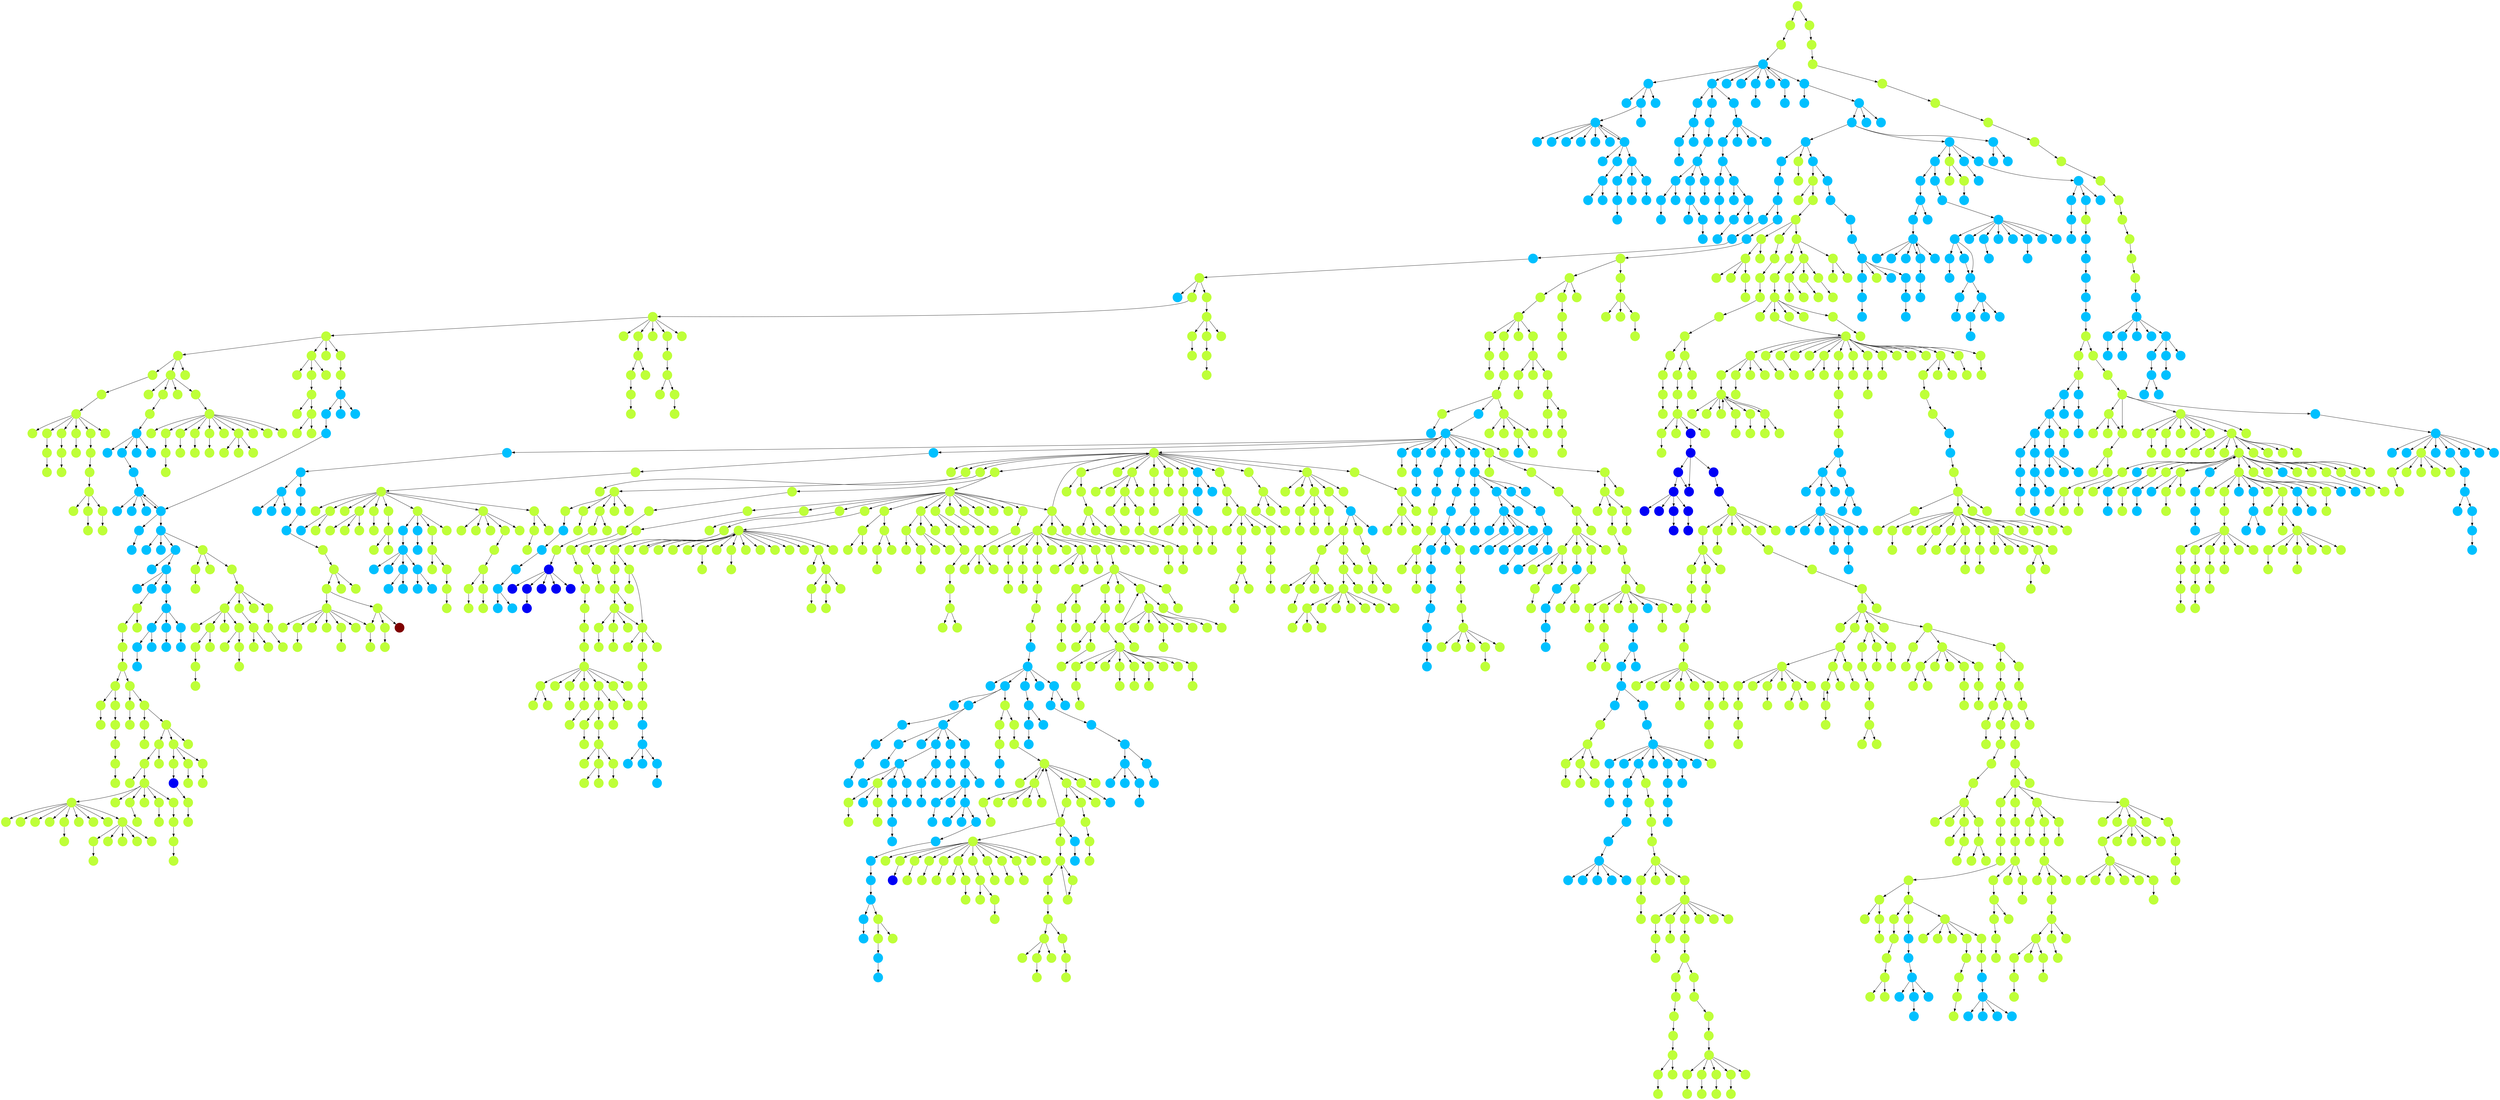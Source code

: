 digraph{
0 [tooltip = "N", penwidth = 0, style = filled, fillcolor = "#beff39", shape = circle, label = ""]
1 [tooltip = "N", penwidth = 0, style = filled, fillcolor = "#beff39", shape = circle, label = ""]
2 [tooltip = "N", penwidth = 0, style = filled, fillcolor = "#beff39", shape = circle, label = ""]
3 [tooltip = "N", penwidth = 0, style = filled, fillcolor = "#beff39", shape = circle, label = ""]
4 [tooltip = "N", penwidth = 0, style = filled, fillcolor = "#beff39", shape = circle, label = ""]
5 [tooltip = "H", penwidth = 0, style = filled, fillcolor = "#00c0ff", shape = circle, label = ""]
6 [tooltip = "N", penwidth = 0, style = filled, fillcolor = "#beff39", shape = circle, label = ""]
7 [tooltip = "D", penwidth = 0, style = filled, fillcolor = "#0000f6", shape = circle, label = ""]
8 [tooltip = "N", penwidth = 0, style = filled, fillcolor = "#beff39", shape = circle, label = ""]
9 [tooltip = "N", penwidth = 0, style = filled, fillcolor = "#beff39", shape = circle, label = ""]
10 [tooltip = "N", penwidth = 0, style = filled, fillcolor = "#beff39", shape = circle, label = ""]
11 [tooltip = "N", penwidth = 0, style = filled, fillcolor = "#beff39", shape = circle, label = ""]
12 [tooltip = "N", penwidth = 0, style = filled, fillcolor = "#beff39", shape = circle, label = ""]
13 [tooltip = "H", penwidth = 0, style = filled, fillcolor = "#00c0ff", shape = circle, label = ""]
14 [tooltip = "N", penwidth = 0, style = filled, fillcolor = "#beff39", shape = circle, label = ""]
15 [tooltip = "N", penwidth = 0, style = filled, fillcolor = "#beff39", shape = circle, label = ""]
16 [tooltip = "N", penwidth = 0, style = filled, fillcolor = "#beff39", shape = circle, label = ""]
17 [tooltip = "N", penwidth = 0, style = filled, fillcolor = "#beff39", shape = circle, label = ""]
18 [tooltip = "N", penwidth = 0, style = filled, fillcolor = "#beff39", shape = circle, label = ""]
19 [tooltip = "N", penwidth = 0, style = filled, fillcolor = "#beff39", shape = circle, label = ""]
20 [tooltip = "H", penwidth = 0, style = filled, fillcolor = "#00c0ff", shape = circle, label = ""]
21 [tooltip = "N", penwidth = 0, style = filled, fillcolor = "#beff39", shape = circle, label = ""]
22 [tooltip = "H", penwidth = 0, style = filled, fillcolor = "#00c0ff", shape = circle, label = ""]
23 [tooltip = "N", penwidth = 0, style = filled, fillcolor = "#beff39", shape = circle, label = ""]
24 [tooltip = "N", penwidth = 0, style = filled, fillcolor = "#beff39", shape = circle, label = ""]
25 [tooltip = "N", penwidth = 0, style = filled, fillcolor = "#beff39", shape = circle, label = ""]
26 [tooltip = "N", penwidth = 0, style = filled, fillcolor = "#beff39", shape = circle, label = ""]
27 [tooltip = "N", penwidth = 0, style = filled, fillcolor = "#beff39", shape = circle, label = ""]
28 [tooltip = "H", penwidth = 0, style = filled, fillcolor = "#00c0ff", shape = circle, label = ""]
29 [tooltip = "H", penwidth = 0, style = filled, fillcolor = "#00c0ff", shape = circle, label = ""]
30 [tooltip = "N", penwidth = 0, style = filled, fillcolor = "#beff39", shape = circle, label = ""]
31 [tooltip = "N", penwidth = 0, style = filled, fillcolor = "#beff39", shape = circle, label = ""]
32 [tooltip = "N", penwidth = 0, style = filled, fillcolor = "#beff39", shape = circle, label = ""]
33 [tooltip = "N", penwidth = 0, style = filled, fillcolor = "#beff39", shape = circle, label = ""]
34 [tooltip = "H", penwidth = 0, style = filled, fillcolor = "#00c0ff", shape = circle, label = ""]
35 [tooltip = "N", penwidth = 0, style = filled, fillcolor = "#beff39", shape = circle, label = ""]
36 [tooltip = "N", penwidth = 0, style = filled, fillcolor = "#beff39", shape = circle, label = ""]
37 [tooltip = "H", penwidth = 0, style = filled, fillcolor = "#00c0ff", shape = circle, label = ""]
38 [tooltip = "N", penwidth = 0, style = filled, fillcolor = "#beff39", shape = circle, label = ""]
39 [tooltip = "N", penwidth = 0, style = filled, fillcolor = "#beff39", shape = circle, label = ""]
40 [tooltip = "N", penwidth = 0, style = filled, fillcolor = "#beff39", shape = circle, label = ""]
41 [tooltip = "N", penwidth = 0, style = filled, fillcolor = "#beff39", shape = circle, label = ""]
42 [tooltip = "N", penwidth = 0, style = filled, fillcolor = "#beff39", shape = circle, label = ""]
43 [tooltip = "N", penwidth = 0, style = filled, fillcolor = "#beff39", shape = circle, label = ""]
44 [tooltip = "N", penwidth = 0, style = filled, fillcolor = "#beff39", shape = circle, label = ""]
45 [tooltip = "N", penwidth = 0, style = filled, fillcolor = "#beff39", shape = circle, label = ""]
46 [tooltip = "N", penwidth = 0, style = filled, fillcolor = "#beff39", shape = circle, label = ""]
47 [tooltip = "H", penwidth = 0, style = filled, fillcolor = "#00c0ff", shape = circle, label = ""]
48 [tooltip = "N", penwidth = 0, style = filled, fillcolor = "#beff39", shape = circle, label = ""]
49 [tooltip = "N", penwidth = 0, style = filled, fillcolor = "#beff39", shape = circle, label = ""]
50 [tooltip = "N", penwidth = 0, style = filled, fillcolor = "#beff39", shape = circle, label = ""]
51 [tooltip = "N", penwidth = 0, style = filled, fillcolor = "#beff39", shape = circle, label = ""]
52 [tooltip = "N", penwidth = 0, style = filled, fillcolor = "#beff39", shape = circle, label = ""]
53 [tooltip = "H", penwidth = 0, style = filled, fillcolor = "#00c0ff", shape = circle, label = ""]
54 [tooltip = "N", penwidth = 0, style = filled, fillcolor = "#beff39", shape = circle, label = ""]
55 [tooltip = "H", penwidth = 0, style = filled, fillcolor = "#00c0ff", shape = circle, label = ""]
56 [tooltip = "N", penwidth = 0, style = filled, fillcolor = "#beff39", shape = circle, label = ""]
57 [tooltip = "N", penwidth = 0, style = filled, fillcolor = "#beff39", shape = circle, label = ""]
58 [tooltip = "N", penwidth = 0, style = filled, fillcolor = "#beff39", shape = circle, label = ""]
59 [tooltip = "N", penwidth = 0, style = filled, fillcolor = "#beff39", shape = circle, label = ""]
60 [tooltip = "N", penwidth = 0, style = filled, fillcolor = "#beff39", shape = circle, label = ""]
61 [tooltip = "H", penwidth = 0, style = filled, fillcolor = "#00c0ff", shape = circle, label = ""]
62 [tooltip = "H", penwidth = 0, style = filled, fillcolor = "#00c0ff", shape = circle, label = ""]
63 [tooltip = "N", penwidth = 0, style = filled, fillcolor = "#beff39", shape = circle, label = ""]
64 [tooltip = "N", penwidth = 0, style = filled, fillcolor = "#beff39", shape = circle, label = ""]
65 [tooltip = "N", penwidth = 0, style = filled, fillcolor = "#beff39", shape = circle, label = ""]
66 [tooltip = "N", penwidth = 0, style = filled, fillcolor = "#beff39", shape = circle, label = ""]
67 [tooltip = "N", penwidth = 0, style = filled, fillcolor = "#beff39", shape = circle, label = ""]
68 [tooltip = "N", penwidth = 0, style = filled, fillcolor = "#beff39", shape = circle, label = ""]
69 [tooltip = "N", penwidth = 0, style = filled, fillcolor = "#beff39", shape = circle, label = ""]
70 [tooltip = "H", penwidth = 0, style = filled, fillcolor = "#00c0ff", shape = circle, label = ""]
71 [tooltip = "N", penwidth = 0, style = filled, fillcolor = "#beff39", shape = circle, label = ""]
72 [tooltip = "H", penwidth = 0, style = filled, fillcolor = "#00c0ff", shape = circle, label = ""]
73 [tooltip = "H", penwidth = 0, style = filled, fillcolor = "#00c0ff", shape = circle, label = ""]
74 [tooltip = "H", penwidth = 0, style = filled, fillcolor = "#00c0ff", shape = circle, label = ""]
75 [tooltip = "H", penwidth = 0, style = filled, fillcolor = "#00c0ff", shape = circle, label = ""]
76 [tooltip = "N", penwidth = 0, style = filled, fillcolor = "#beff39", shape = circle, label = ""]
77 [tooltip = "H", penwidth = 0, style = filled, fillcolor = "#00c0ff", shape = circle, label = ""]
78 [tooltip = "H", penwidth = 0, style = filled, fillcolor = "#00c0ff", shape = circle, label = ""]
79 [tooltip = "N", penwidth = 0, style = filled, fillcolor = "#beff39", shape = circle, label = ""]
80 [tooltip = "N", penwidth = 0, style = filled, fillcolor = "#beff39", shape = circle, label = ""]
81 [tooltip = "H", penwidth = 0, style = filled, fillcolor = "#00c0ff", shape = circle, label = ""]
82 [tooltip = "H", penwidth = 0, style = filled, fillcolor = "#00c0ff", shape = circle, label = ""]
83 [tooltip = "N", penwidth = 0, style = filled, fillcolor = "#beff39", shape = circle, label = ""]
84 [tooltip = "N", penwidth = 0, style = filled, fillcolor = "#beff39", shape = circle, label = ""]
85 [tooltip = "H", penwidth = 0, style = filled, fillcolor = "#00c0ff", shape = circle, label = ""]
86 [tooltip = "N", penwidth = 0, style = filled, fillcolor = "#beff39", shape = circle, label = ""]
87 [tooltip = "H", penwidth = 0, style = filled, fillcolor = "#00c0ff", shape = circle, label = ""]
88 [tooltip = "H", penwidth = 0, style = filled, fillcolor = "#00c0ff", shape = circle, label = ""]
89 [tooltip = "H", penwidth = 0, style = filled, fillcolor = "#00c0ff", shape = circle, label = ""]
90 [tooltip = "H", penwidth = 0, style = filled, fillcolor = "#00c0ff", shape = circle, label = ""]
91 [tooltip = "H", penwidth = 0, style = filled, fillcolor = "#00c0ff", shape = circle, label = ""]
92 [tooltip = "H", penwidth = 0, style = filled, fillcolor = "#00c0ff", shape = circle, label = ""]
93 [tooltip = "H", penwidth = 0, style = filled, fillcolor = "#00c0ff", shape = circle, label = ""]
94 [tooltip = "N", penwidth = 0, style = filled, fillcolor = "#beff39", shape = circle, label = ""]
95 [tooltip = "H", penwidth = 0, style = filled, fillcolor = "#00c0ff", shape = circle, label = ""]
96 [tooltip = "H", penwidth = 0, style = filled, fillcolor = "#00c0ff", shape = circle, label = ""]
97 [tooltip = "H", penwidth = 0, style = filled, fillcolor = "#00c0ff", shape = circle, label = ""]
98 [tooltip = "H", penwidth = 0, style = filled, fillcolor = "#00c0ff", shape = circle, label = ""]
99 [tooltip = "H", penwidth = 0, style = filled, fillcolor = "#00c0ff", shape = circle, label = ""]
100 [tooltip = "N", penwidth = 0, style = filled, fillcolor = "#beff39", shape = circle, label = ""]
101 [tooltip = "H", penwidth = 0, style = filled, fillcolor = "#00c0ff", shape = circle, label = ""]
102 [tooltip = "H", penwidth = 0, style = filled, fillcolor = "#00c0ff", shape = circle, label = ""]
103 [tooltip = "H", penwidth = 0, style = filled, fillcolor = "#00c0ff", shape = circle, label = ""]
104 [tooltip = "H", penwidth = 0, style = filled, fillcolor = "#00c0ff", shape = circle, label = ""]
105 [tooltip = "N", penwidth = 0, style = filled, fillcolor = "#beff39", shape = circle, label = ""]
106 [tooltip = "H", penwidth = 0, style = filled, fillcolor = "#00c0ff", shape = circle, label = ""]
107 [tooltip = "H", penwidth = 0, style = filled, fillcolor = "#00c0ff", shape = circle, label = ""]
108 [tooltip = "H", penwidth = 0, style = filled, fillcolor = "#00c0ff", shape = circle, label = ""]
109 [tooltip = "H", penwidth = 0, style = filled, fillcolor = "#00c0ff", shape = circle, label = ""]
110 [tooltip = "H", penwidth = 0, style = filled, fillcolor = "#00c0ff", shape = circle, label = ""]
111 [tooltip = "H", penwidth = 0, style = filled, fillcolor = "#00c0ff", shape = circle, label = ""]
112 [tooltip = "N", penwidth = 0, style = filled, fillcolor = "#beff39", shape = circle, label = ""]
113 [tooltip = "H", penwidth = 0, style = filled, fillcolor = "#00c0ff", shape = circle, label = ""]
114 [tooltip = "N", penwidth = 0, style = filled, fillcolor = "#beff39", shape = circle, label = ""]
115 [tooltip = "H", penwidth = 0, style = filled, fillcolor = "#00c0ff", shape = circle, label = ""]
116 [tooltip = "H", penwidth = 0, style = filled, fillcolor = "#00c0ff", shape = circle, label = ""]
117 [tooltip = "H", penwidth = 0, style = filled, fillcolor = "#00c0ff", shape = circle, label = ""]
118 [tooltip = "N", penwidth = 0, style = filled, fillcolor = "#beff39", shape = circle, label = ""]
119 [tooltip = "N", penwidth = 0, style = filled, fillcolor = "#beff39", shape = circle, label = ""]
120 [tooltip = "N", penwidth = 0, style = filled, fillcolor = "#beff39", shape = circle, label = ""]
121 [tooltip = "H", penwidth = 0, style = filled, fillcolor = "#00c0ff", shape = circle, label = ""]
122 [tooltip = "H", penwidth = 0, style = filled, fillcolor = "#00c0ff", shape = circle, label = ""]
123 [tooltip = "H", penwidth = 0, style = filled, fillcolor = "#00c0ff", shape = circle, label = ""]
124 [tooltip = "H", penwidth = 0, style = filled, fillcolor = "#00c0ff", shape = circle, label = ""]
125 [tooltip = "N", penwidth = 0, style = filled, fillcolor = "#beff39", shape = circle, label = ""]
126 [tooltip = "H", penwidth = 0, style = filled, fillcolor = "#00c0ff", shape = circle, label = ""]
127 [tooltip = "N", penwidth = 0, style = filled, fillcolor = "#beff39", shape = circle, label = ""]
128 [tooltip = "N", penwidth = 0, style = filled, fillcolor = "#beff39", shape = circle, label = ""]
129 [tooltip = "N", penwidth = 0, style = filled, fillcolor = "#beff39", shape = circle, label = ""]
130 [tooltip = "N", penwidth = 0, style = filled, fillcolor = "#beff39", shape = circle, label = ""]
131 [tooltip = "N", penwidth = 0, style = filled, fillcolor = "#beff39", shape = circle, label = ""]
132 [tooltip = "N", penwidth = 0, style = filled, fillcolor = "#beff39", shape = circle, label = ""]
133 [tooltip = "H", penwidth = 0, style = filled, fillcolor = "#00c0ff", shape = circle, label = ""]
134 [tooltip = "H", penwidth = 0, style = filled, fillcolor = "#00c0ff", shape = circle, label = ""]
135 [tooltip = "N", penwidth = 0, style = filled, fillcolor = "#beff39", shape = circle, label = ""]
136 [tooltip = "N", penwidth = 0, style = filled, fillcolor = "#beff39", shape = circle, label = ""]
137 [tooltip = "N", penwidth = 0, style = filled, fillcolor = "#beff39", shape = circle, label = ""]
138 [tooltip = "N", penwidth = 0, style = filled, fillcolor = "#beff39", shape = circle, label = ""]
139 [tooltip = "N", penwidth = 0, style = filled, fillcolor = "#beff39", shape = circle, label = ""]
140 [tooltip = "N", penwidth = 0, style = filled, fillcolor = "#beff39", shape = circle, label = ""]
141 [tooltip = "N", penwidth = 0, style = filled, fillcolor = "#beff39", shape = circle, label = ""]
142 [tooltip = "N", penwidth = 0, style = filled, fillcolor = "#beff39", shape = circle, label = ""]
143 [tooltip = "H", penwidth = 0, style = filled, fillcolor = "#00c0ff", shape = circle, label = ""]
144 [tooltip = "H", penwidth = 0, style = filled, fillcolor = "#00c0ff", shape = circle, label = ""]
145 [tooltip = "N", penwidth = 0, style = filled, fillcolor = "#beff39", shape = circle, label = ""]
146 [tooltip = "H", penwidth = 0, style = filled, fillcolor = "#00c0ff", shape = circle, label = ""]
147 [tooltip = "N", penwidth = 0, style = filled, fillcolor = "#beff39", shape = circle, label = ""]
148 [tooltip = "N", penwidth = 0, style = filled, fillcolor = "#beff39", shape = circle, label = ""]
149 [tooltip = "N", penwidth = 0, style = filled, fillcolor = "#beff39", shape = circle, label = ""]
150 [tooltip = "N", penwidth = 0, style = filled, fillcolor = "#beff39", shape = circle, label = ""]
151 [tooltip = "N", penwidth = 0, style = filled, fillcolor = "#beff39", shape = circle, label = ""]
152 [tooltip = "N", penwidth = 0, style = filled, fillcolor = "#beff39", shape = circle, label = ""]
153 [tooltip = "N", penwidth = 0, style = filled, fillcolor = "#beff39", shape = circle, label = ""]
154 [tooltip = "N", penwidth = 0, style = filled, fillcolor = "#beff39", shape = circle, label = ""]
155 [tooltip = "N", penwidth = 0, style = filled, fillcolor = "#beff39", shape = circle, label = ""]
156 [tooltip = "N", penwidth = 0, style = filled, fillcolor = "#beff39", shape = circle, label = ""]
157 [tooltip = "N", penwidth = 0, style = filled, fillcolor = "#beff39", shape = circle, label = ""]
158 [tooltip = "N", penwidth = 0, style = filled, fillcolor = "#beff39", shape = circle, label = ""]
159 [tooltip = "N", penwidth = 0, style = filled, fillcolor = "#beff39", shape = circle, label = ""]
160 [tooltip = "N", penwidth = 0, style = filled, fillcolor = "#beff39", shape = circle, label = ""]
161 [tooltip = "N", penwidth = 0, style = filled, fillcolor = "#beff39", shape = circle, label = ""]
162 [tooltip = "N", penwidth = 0, style = filled, fillcolor = "#beff39", shape = circle, label = ""]
163 [tooltip = "N", penwidth = 0, style = filled, fillcolor = "#beff39", shape = circle, label = ""]
164 [tooltip = "N", penwidth = 0, style = filled, fillcolor = "#beff39", shape = circle, label = ""]
165 [tooltip = "N", penwidth = 0, style = filled, fillcolor = "#beff39", shape = circle, label = ""]
166 [tooltip = "N", penwidth = 0, style = filled, fillcolor = "#beff39", shape = circle, label = ""]
167 [tooltip = "N", penwidth = 0, style = filled, fillcolor = "#beff39", shape = circle, label = ""]
168 [tooltip = "N", penwidth = 0, style = filled, fillcolor = "#beff39", shape = circle, label = ""]
169 [tooltip = "N", penwidth = 0, style = filled, fillcolor = "#beff39", shape = circle, label = ""]
170 [tooltip = "N", penwidth = 0, style = filled, fillcolor = "#beff39", shape = circle, label = ""]
171 [tooltip = "N", penwidth = 0, style = filled, fillcolor = "#beff39", shape = circle, label = ""]
172 [tooltip = "N", penwidth = 0, style = filled, fillcolor = "#beff39", shape = circle, label = ""]
173 [tooltip = "N", penwidth = 0, style = filled, fillcolor = "#beff39", shape = circle, label = ""]
174 [tooltip = "N", penwidth = 0, style = filled, fillcolor = "#beff39", shape = circle, label = ""]
175 [tooltip = "N", penwidth = 0, style = filled, fillcolor = "#beff39", shape = circle, label = ""]
176 [tooltip = "N", penwidth = 0, style = filled, fillcolor = "#beff39", shape = circle, label = ""]
177 [tooltip = "N", penwidth = 0, style = filled, fillcolor = "#beff39", shape = circle, label = ""]
178 [tooltip = "N", penwidth = 0, style = filled, fillcolor = "#beff39", shape = circle, label = ""]
179 [tooltip = "N", penwidth = 0, style = filled, fillcolor = "#beff39", shape = circle, label = ""]
180 [tooltip = "N", penwidth = 0, style = filled, fillcolor = "#beff39", shape = circle, label = ""]
181 [tooltip = "N", penwidth = 0, style = filled, fillcolor = "#beff39", shape = circle, label = ""]
182 [tooltip = "N", penwidth = 0, style = filled, fillcolor = "#beff39", shape = circle, label = ""]
183 [tooltip = "N", penwidth = 0, style = filled, fillcolor = "#beff39", shape = circle, label = ""]
184 [tooltip = "H", penwidth = 0, style = filled, fillcolor = "#00c0ff", shape = circle, label = ""]
185 [tooltip = "N", penwidth = 0, style = filled, fillcolor = "#beff39", shape = circle, label = ""]
186 [tooltip = "N", penwidth = 0, style = filled, fillcolor = "#beff39", shape = circle, label = ""]
187 [tooltip = "N", penwidth = 0, style = filled, fillcolor = "#beff39", shape = circle, label = ""]
188 [tooltip = "N", penwidth = 0, style = filled, fillcolor = "#beff39", shape = circle, label = ""]
189 [tooltip = "N", penwidth = 0, style = filled, fillcolor = "#beff39", shape = circle, label = ""]
190 [tooltip = "N", penwidth = 0, style = filled, fillcolor = "#beff39", shape = circle, label = ""]
191 [tooltip = "N", penwidth = 0, style = filled, fillcolor = "#beff39", shape = circle, label = ""]
192 [tooltip = "N", penwidth = 0, style = filled, fillcolor = "#beff39", shape = circle, label = ""]
193 [tooltip = "N", penwidth = 0, style = filled, fillcolor = "#beff39", shape = circle, label = ""]
194 [tooltip = "N", penwidth = 0, style = filled, fillcolor = "#beff39", shape = circle, label = ""]
195 [tooltip = "N", penwidth = 0, style = filled, fillcolor = "#beff39", shape = circle, label = ""]
196 [tooltip = "N", penwidth = 0, style = filled, fillcolor = "#beff39", shape = circle, label = ""]
197 [tooltip = "N", penwidth = 0, style = filled, fillcolor = "#beff39", shape = circle, label = ""]
198 [tooltip = "N", penwidth = 0, style = filled, fillcolor = "#beff39", shape = circle, label = ""]
199 [tooltip = "N", penwidth = 0, style = filled, fillcolor = "#beff39", shape = circle, label = ""]
200 [tooltip = "N", penwidth = 0, style = filled, fillcolor = "#beff39", shape = circle, label = ""]
201 [tooltip = "N", penwidth = 0, style = filled, fillcolor = "#beff39", shape = circle, label = ""]
202 [tooltip = "N", penwidth = 0, style = filled, fillcolor = "#beff39", shape = circle, label = ""]
203 [tooltip = "N", penwidth = 0, style = filled, fillcolor = "#beff39", shape = circle, label = ""]
204 [tooltip = "N", penwidth = 0, style = filled, fillcolor = "#beff39", shape = circle, label = ""]
205 [tooltip = "N", penwidth = 0, style = filled, fillcolor = "#beff39", shape = circle, label = ""]
206 [tooltip = "N", penwidth = 0, style = filled, fillcolor = "#beff39", shape = circle, label = ""]
207 [tooltip = "N", penwidth = 0, style = filled, fillcolor = "#beff39", shape = circle, label = ""]
208 [tooltip = "H", penwidth = 0, style = filled, fillcolor = "#00c0ff", shape = circle, label = ""]
209 [tooltip = "H", penwidth = 0, style = filled, fillcolor = "#00c0ff", shape = circle, label = ""]
210 [tooltip = "N", penwidth = 0, style = filled, fillcolor = "#beff39", shape = circle, label = ""]
211 [tooltip = "N", penwidth = 0, style = filled, fillcolor = "#beff39", shape = circle, label = ""]
212 [tooltip = "N", penwidth = 0, style = filled, fillcolor = "#beff39", shape = circle, label = ""]
213 [tooltip = "N", penwidth = 0, style = filled, fillcolor = "#beff39", shape = circle, label = ""]
214 [tooltip = "N", penwidth = 0, style = filled, fillcolor = "#beff39", shape = circle, label = ""]
215 [tooltip = "D", penwidth = 0, style = filled, fillcolor = "#0000f6", shape = circle, label = ""]
216 [tooltip = "N", penwidth = 0, style = filled, fillcolor = "#beff39", shape = circle, label = ""]
217 [tooltip = "N", penwidth = 0, style = filled, fillcolor = "#beff39", shape = circle, label = ""]
218 [tooltip = "D", penwidth = 0, style = filled, fillcolor = "#0000f6", shape = circle, label = ""]
219 [tooltip = "N", penwidth = 0, style = filled, fillcolor = "#beff39", shape = circle, label = ""]
220 [tooltip = "N", penwidth = 0, style = filled, fillcolor = "#beff39", shape = circle, label = ""]
221 [tooltip = "N", penwidth = 0, style = filled, fillcolor = "#beff39", shape = circle, label = ""]
222 [tooltip = "N", penwidth = 0, style = filled, fillcolor = "#beff39", shape = circle, label = ""]
223 [tooltip = "N", penwidth = 0, style = filled, fillcolor = "#beff39", shape = circle, label = ""]
224 [tooltip = "N", penwidth = 0, style = filled, fillcolor = "#beff39", shape = circle, label = ""]
225 [tooltip = "N", penwidth = 0, style = filled, fillcolor = "#beff39", shape = circle, label = ""]
226 [tooltip = "N", penwidth = 0, style = filled, fillcolor = "#beff39", shape = circle, label = ""]
227 [tooltip = "N", penwidth = 0, style = filled, fillcolor = "#beff39", shape = circle, label = ""]
228 [tooltip = "N", penwidth = 0, style = filled, fillcolor = "#beff39", shape = circle, label = ""]
229 [tooltip = "N", penwidth = 0, style = filled, fillcolor = "#beff39", shape = circle, label = ""]
230 [tooltip = "N", penwidth = 0, style = filled, fillcolor = "#beff39", shape = circle, label = ""]
231 [tooltip = "N", penwidth = 0, style = filled, fillcolor = "#beff39", shape = circle, label = ""]
232 [tooltip = "N", penwidth = 0, style = filled, fillcolor = "#beff39", shape = circle, label = ""]
233 [tooltip = "H", penwidth = 0, style = filled, fillcolor = "#00c0ff", shape = circle, label = ""]
234 [tooltip = "N", penwidth = 0, style = filled, fillcolor = "#beff39", shape = circle, label = ""]
235 [tooltip = "N", penwidth = 0, style = filled, fillcolor = "#beff39", shape = circle, label = ""]
236 [tooltip = "N", penwidth = 0, style = filled, fillcolor = "#beff39", shape = circle, label = ""]
237 [tooltip = "N", penwidth = 0, style = filled, fillcolor = "#beff39", shape = circle, label = ""]
238 [tooltip = "N", penwidth = 0, style = filled, fillcolor = "#beff39", shape = circle, label = ""]
239 [tooltip = "N", penwidth = 0, style = filled, fillcolor = "#beff39", shape = circle, label = ""]
240 [tooltip = "N", penwidth = 0, style = filled, fillcolor = "#beff39", shape = circle, label = ""]
241 [tooltip = "N", penwidth = 0, style = filled, fillcolor = "#beff39", shape = circle, label = ""]
242 [tooltip = "N", penwidth = 0, style = filled, fillcolor = "#beff39", shape = circle, label = ""]
243 [tooltip = "N", penwidth = 0, style = filled, fillcolor = "#beff39", shape = circle, label = ""]
244 [tooltip = "N", penwidth = 0, style = filled, fillcolor = "#beff39", shape = circle, label = ""]
245 [tooltip = "N", penwidth = 0, style = filled, fillcolor = "#beff39", shape = circle, label = ""]
246 [tooltip = "N", penwidth = 0, style = filled, fillcolor = "#beff39", shape = circle, label = ""]
247 [tooltip = "N", penwidth = 0, style = filled, fillcolor = "#beff39", shape = circle, label = ""]
248 [tooltip = "N", penwidth = 0, style = filled, fillcolor = "#beff39", shape = circle, label = ""]
249 [tooltip = "N", penwidth = 0, style = filled, fillcolor = "#beff39", shape = circle, label = ""]
250 [tooltip = "N", penwidth = 0, style = filled, fillcolor = "#beff39", shape = circle, label = ""]
251 [tooltip = "N", penwidth = 0, style = filled, fillcolor = "#beff39", shape = circle, label = ""]
252 [tooltip = "N", penwidth = 0, style = filled, fillcolor = "#beff39", shape = circle, label = ""]
253 [tooltip = "N", penwidth = 0, style = filled, fillcolor = "#beff39", shape = circle, label = ""]
254 [tooltip = "N", penwidth = 0, style = filled, fillcolor = "#beff39", shape = circle, label = ""]
255 [tooltip = "N", penwidth = 0, style = filled, fillcolor = "#beff39", shape = circle, label = ""]
256 [tooltip = "N", penwidth = 0, style = filled, fillcolor = "#beff39", shape = circle, label = ""]
257 [tooltip = "N", penwidth = 0, style = filled, fillcolor = "#beff39", shape = circle, label = ""]
258 [tooltip = "N", penwidth = 0, style = filled, fillcolor = "#beff39", shape = circle, label = ""]
259 [tooltip = "D", penwidth = 0, style = filled, fillcolor = "#0000f6", shape = circle, label = ""]
260 [tooltip = "D", penwidth = 0, style = filled, fillcolor = "#0000f6", shape = circle, label = ""]
261 [tooltip = "D", penwidth = 0, style = filled, fillcolor = "#0000f6", shape = circle, label = ""]
262 [tooltip = "D", penwidth = 0, style = filled, fillcolor = "#0000f6", shape = circle, label = ""]
263 [tooltip = "N", penwidth = 0, style = filled, fillcolor = "#beff39", shape = circle, label = ""]
264 [tooltip = "N", penwidth = 0, style = filled, fillcolor = "#beff39", shape = circle, label = ""]
265 [tooltip = "N", penwidth = 0, style = filled, fillcolor = "#beff39", shape = circle, label = ""]
266 [tooltip = "N", penwidth = 0, style = filled, fillcolor = "#beff39", shape = circle, label = ""]
267 [tooltip = "N", penwidth = 0, style = filled, fillcolor = "#beff39", shape = circle, label = ""]
268 [tooltip = "H", penwidth = 0, style = filled, fillcolor = "#00c0ff", shape = circle, label = ""]
269 [tooltip = "N", penwidth = 0, style = filled, fillcolor = "#beff39", shape = circle, label = ""]
270 [tooltip = "N", penwidth = 0, style = filled, fillcolor = "#beff39", shape = circle, label = ""]
271 [tooltip = "N", penwidth = 0, style = filled, fillcolor = "#beff39", shape = circle, label = ""]
272 [tooltip = "N", penwidth = 0, style = filled, fillcolor = "#beff39", shape = circle, label = ""]
273 [tooltip = "N", penwidth = 0, style = filled, fillcolor = "#beff39", shape = circle, label = ""]
274 [tooltip = "N", penwidth = 0, style = filled, fillcolor = "#beff39", shape = circle, label = ""]
275 [tooltip = "N", penwidth = 0, style = filled, fillcolor = "#beff39", shape = circle, label = ""]
276 [tooltip = "H", penwidth = 0, style = filled, fillcolor = "#00c0ff", shape = circle, label = ""]
277 [tooltip = "N", penwidth = 0, style = filled, fillcolor = "#beff39", shape = circle, label = ""]
278 [tooltip = "N", penwidth = 0, style = filled, fillcolor = "#beff39", shape = circle, label = ""]
279 [tooltip = "N", penwidth = 0, style = filled, fillcolor = "#beff39", shape = circle, label = ""]
280 [tooltip = "H", penwidth = 0, style = filled, fillcolor = "#00c0ff", shape = circle, label = ""]
281 [tooltip = "H", penwidth = 0, style = filled, fillcolor = "#00c0ff", shape = circle, label = ""]
282 [tooltip = "H", penwidth = 0, style = filled, fillcolor = "#00c0ff", shape = circle, label = ""]
283 [tooltip = "H", penwidth = 0, style = filled, fillcolor = "#00c0ff", shape = circle, label = ""]
284 [tooltip = "N", penwidth = 0, style = filled, fillcolor = "#beff39", shape = circle, label = ""]
285 [tooltip = "H", penwidth = 0, style = filled, fillcolor = "#00c0ff", shape = circle, label = ""]
286 [tooltip = "N", penwidth = 0, style = filled, fillcolor = "#beff39", shape = circle, label = ""]
287 [tooltip = "N", penwidth = 0, style = filled, fillcolor = "#beff39", shape = circle, label = ""]
288 [tooltip = "N", penwidth = 0, style = filled, fillcolor = "#beff39", shape = circle, label = ""]
289 [tooltip = "N", penwidth = 0, style = filled, fillcolor = "#beff39", shape = circle, label = ""]
290 [tooltip = "N", penwidth = 0, style = filled, fillcolor = "#beff39", shape = circle, label = ""]
291 [tooltip = "N", penwidth = 0, style = filled, fillcolor = "#beff39", shape = circle, label = ""]
292 [tooltip = "N", penwidth = 0, style = filled, fillcolor = "#beff39", shape = circle, label = ""]
293 [tooltip = "N", penwidth = 0, style = filled, fillcolor = "#beff39", shape = circle, label = ""]
294 [tooltip = "N", penwidth = 0, style = filled, fillcolor = "#beff39", shape = circle, label = ""]
295 [tooltip = "N", penwidth = 0, style = filled, fillcolor = "#beff39", shape = circle, label = ""]
296 [tooltip = "N", penwidth = 0, style = filled, fillcolor = "#beff39", shape = circle, label = ""]
297 [tooltip = "H", penwidth = 0, style = filled, fillcolor = "#00c0ff", shape = circle, label = ""]
298 [tooltip = "H", penwidth = 0, style = filled, fillcolor = "#00c0ff", shape = circle, label = ""]
299 [tooltip = "H", penwidth = 0, style = filled, fillcolor = "#00c0ff", shape = circle, label = ""]
300 [tooltip = "H", penwidth = 0, style = filled, fillcolor = "#00c0ff", shape = circle, label = ""]
301 [tooltip = "N", penwidth = 0, style = filled, fillcolor = "#beff39", shape = circle, label = ""]
302 [tooltip = "N", penwidth = 0, style = filled, fillcolor = "#beff39", shape = circle, label = ""]
303 [tooltip = "H", penwidth = 0, style = filled, fillcolor = "#00c0ff", shape = circle, label = ""]
304 [tooltip = "N", penwidth = 0, style = filled, fillcolor = "#beff39", shape = circle, label = ""]
305 [tooltip = "N", penwidth = 0, style = filled, fillcolor = "#beff39", shape = circle, label = ""]
306 [tooltip = "H", penwidth = 0, style = filled, fillcolor = "#00c0ff", shape = circle, label = ""]
307 [tooltip = "H", penwidth = 0, style = filled, fillcolor = "#00c0ff", shape = circle, label = ""]
308 [tooltip = "N", penwidth = 0, style = filled, fillcolor = "#beff39", shape = circle, label = ""]
309 [tooltip = "N", penwidth = 0, style = filled, fillcolor = "#beff39", shape = circle, label = ""]
310 [tooltip = "N", penwidth = 0, style = filled, fillcolor = "#beff39", shape = circle, label = ""]
311 [tooltip = "N", penwidth = 0, style = filled, fillcolor = "#beff39", shape = circle, label = ""]
312 [tooltip = "N", penwidth = 0, style = filled, fillcolor = "#beff39", shape = circle, label = ""]
313 [tooltip = "N", penwidth = 0, style = filled, fillcolor = "#beff39", shape = circle, label = ""]
314 [tooltip = "N", penwidth = 0, style = filled, fillcolor = "#beff39", shape = circle, label = ""]
315 [tooltip = "N", penwidth = 0, style = filled, fillcolor = "#beff39", shape = circle, label = ""]
316 [tooltip = "N", penwidth = 0, style = filled, fillcolor = "#beff39", shape = circle, label = ""]
317 [tooltip = "N", penwidth = 0, style = filled, fillcolor = "#beff39", shape = circle, label = ""]
318 [tooltip = "N", penwidth = 0, style = filled, fillcolor = "#beff39", shape = circle, label = ""]
319 [tooltip = "N", penwidth = 0, style = filled, fillcolor = "#beff39", shape = circle, label = ""]
320 [tooltip = "N", penwidth = 0, style = filled, fillcolor = "#beff39", shape = circle, label = ""]
321 [tooltip = "N", penwidth = 0, style = filled, fillcolor = "#beff39", shape = circle, label = ""]
322 [tooltip = "N", penwidth = 0, style = filled, fillcolor = "#beff39", shape = circle, label = ""]
323 [tooltip = "N", penwidth = 0, style = filled, fillcolor = "#beff39", shape = circle, label = ""]
324 [tooltip = "H", penwidth = 0, style = filled, fillcolor = "#00c0ff", shape = circle, label = ""]
325 [tooltip = "H", penwidth = 0, style = filled, fillcolor = "#00c0ff", shape = circle, label = ""]
326 [tooltip = "H", penwidth = 0, style = filled, fillcolor = "#00c0ff", shape = circle, label = ""]
327 [tooltip = "H", penwidth = 0, style = filled, fillcolor = "#00c0ff", shape = circle, label = ""]
328 [tooltip = "H", penwidth = 0, style = filled, fillcolor = "#00c0ff", shape = circle, label = ""]
329 [tooltip = "H", penwidth = 0, style = filled, fillcolor = "#00c0ff", shape = circle, label = ""]
330 [tooltip = "H", penwidth = 0, style = filled, fillcolor = "#00c0ff", shape = circle, label = ""]
331 [tooltip = "H", penwidth = 0, style = filled, fillcolor = "#00c0ff", shape = circle, label = ""]
332 [tooltip = "N", penwidth = 0, style = filled, fillcolor = "#beff39", shape = circle, label = ""]
333 [tooltip = "H", penwidth = 0, style = filled, fillcolor = "#00c0ff", shape = circle, label = ""]
334 [tooltip = "H", penwidth = 0, style = filled, fillcolor = "#00c0ff", shape = circle, label = ""]
335 [tooltip = "N", penwidth = 0, style = filled, fillcolor = "#beff39", shape = circle, label = ""]
336 [tooltip = "N", penwidth = 0, style = filled, fillcolor = "#beff39", shape = circle, label = ""]
337 [tooltip = "N", penwidth = 0, style = filled, fillcolor = "#beff39", shape = circle, label = ""]
338 [tooltip = "H", penwidth = 0, style = filled, fillcolor = "#00c0ff", shape = circle, label = ""]
339 [tooltip = "N", penwidth = 0, style = filled, fillcolor = "#beff39", shape = circle, label = ""]
340 [tooltip = "N", penwidth = 0, style = filled, fillcolor = "#beff39", shape = circle, label = ""]
341 [tooltip = "N", penwidth = 0, style = filled, fillcolor = "#beff39", shape = circle, label = ""]
342 [tooltip = "N", penwidth = 0, style = filled, fillcolor = "#beff39", shape = circle, label = ""]
343 [tooltip = "N", penwidth = 0, style = filled, fillcolor = "#beff39", shape = circle, label = ""]
344 [tooltip = "N", penwidth = 0, style = filled, fillcolor = "#beff39", shape = circle, label = ""]
345 [tooltip = "N", penwidth = 0, style = filled, fillcolor = "#beff39", shape = circle, label = ""]
346 [tooltip = "N", penwidth = 0, style = filled, fillcolor = "#beff39", shape = circle, label = ""]
347 [tooltip = "N", penwidth = 0, style = filled, fillcolor = "#beff39", shape = circle, label = ""]
348 [tooltip = "N", penwidth = 0, style = filled, fillcolor = "#beff39", shape = circle, label = ""]
349 [tooltip = "H", penwidth = 0, style = filled, fillcolor = "#00c0ff", shape = circle, label = ""]
350 [tooltip = "N", penwidth = 0, style = filled, fillcolor = "#beff39", shape = circle, label = ""]
351 [tooltip = "N", penwidth = 0, style = filled, fillcolor = "#beff39", shape = circle, label = ""]
352 [tooltip = "N", penwidth = 0, style = filled, fillcolor = "#beff39", shape = circle, label = ""]
353 [tooltip = "N", penwidth = 0, style = filled, fillcolor = "#beff39", shape = circle, label = ""]
354 [tooltip = "N", penwidth = 0, style = filled, fillcolor = "#beff39", shape = circle, label = ""]
355 [tooltip = "N", penwidth = 0, style = filled, fillcolor = "#beff39", shape = circle, label = ""]
356 [tooltip = "N", penwidth = 0, style = filled, fillcolor = "#beff39", shape = circle, label = ""]
357 [tooltip = "N", penwidth = 0, style = filled, fillcolor = "#beff39", shape = circle, label = ""]
358 [tooltip = "N", penwidth = 0, style = filled, fillcolor = "#beff39", shape = circle, label = ""]
359 [tooltip = "N", penwidth = 0, style = filled, fillcolor = "#beff39", shape = circle, label = ""]
360 [tooltip = "N", penwidth = 0, style = filled, fillcolor = "#beff39", shape = circle, label = ""]
361 [tooltip = "N", penwidth = 0, style = filled, fillcolor = "#beff39", shape = circle, label = ""]
362 [tooltip = "N", penwidth = 0, style = filled, fillcolor = "#beff39", shape = circle, label = ""]
363 [tooltip = "N", penwidth = 0, style = filled, fillcolor = "#beff39", shape = circle, label = ""]
364 [tooltip = "N", penwidth = 0, style = filled, fillcolor = "#beff39", shape = circle, label = ""]
365 [tooltip = "N", penwidth = 0, style = filled, fillcolor = "#beff39", shape = circle, label = ""]
366 [tooltip = "N", penwidth = 0, style = filled, fillcolor = "#beff39", shape = circle, label = ""]
367 [tooltip = "N", penwidth = 0, style = filled, fillcolor = "#beff39", shape = circle, label = ""]
368 [tooltip = "N", penwidth = 0, style = filled, fillcolor = "#beff39", shape = circle, label = ""]
369 [tooltip = "N", penwidth = 0, style = filled, fillcolor = "#beff39", shape = circle, label = ""]
370 [tooltip = "N", penwidth = 0, style = filled, fillcolor = "#beff39", shape = circle, label = ""]
371 [tooltip = "N", penwidth = 0, style = filled, fillcolor = "#beff39", shape = circle, label = ""]
372 [tooltip = "N", penwidth = 0, style = filled, fillcolor = "#beff39", shape = circle, label = ""]
373 [tooltip = "N", penwidth = 0, style = filled, fillcolor = "#beff39", shape = circle, label = ""]
374 [tooltip = "N", penwidth = 0, style = filled, fillcolor = "#beff39", shape = circle, label = ""]
375 [tooltip = "N", penwidth = 0, style = filled, fillcolor = "#beff39", shape = circle, label = ""]
376 [tooltip = "N", penwidth = 0, style = filled, fillcolor = "#beff39", shape = circle, label = ""]
377 [tooltip = "N", penwidth = 0, style = filled, fillcolor = "#beff39", shape = circle, label = ""]
378 [tooltip = "N", penwidth = 0, style = filled, fillcolor = "#beff39", shape = circle, label = ""]
379 [tooltip = "N", penwidth = 0, style = filled, fillcolor = "#beff39", shape = circle, label = ""]
380 [tooltip = "N", penwidth = 0, style = filled, fillcolor = "#beff39", shape = circle, label = ""]
381 [tooltip = "N", penwidth = 0, style = filled, fillcolor = "#beff39", shape = circle, label = ""]
382 [tooltip = "N", penwidth = 0, style = filled, fillcolor = "#beff39", shape = circle, label = ""]
383 [tooltip = "N", penwidth = 0, style = filled, fillcolor = "#beff39", shape = circle, label = ""]
384 [tooltip = "N", penwidth = 0, style = filled, fillcolor = "#beff39", shape = circle, label = ""]
385 [tooltip = "N", penwidth = 0, style = filled, fillcolor = "#beff39", shape = circle, label = ""]
386 [tooltip = "N", penwidth = 0, style = filled, fillcolor = "#beff39", shape = circle, label = ""]
387 [tooltip = "N", penwidth = 0, style = filled, fillcolor = "#beff39", shape = circle, label = ""]
388 [tooltip = "N", penwidth = 0, style = filled, fillcolor = "#beff39", shape = circle, label = ""]
389 [tooltip = "N", penwidth = 0, style = filled, fillcolor = "#beff39", shape = circle, label = ""]
390 [tooltip = "N", penwidth = 0, style = filled, fillcolor = "#beff39", shape = circle, label = ""]
391 [tooltip = "N", penwidth = 0, style = filled, fillcolor = "#beff39", shape = circle, label = ""]
392 [tooltip = "N", penwidth = 0, style = filled, fillcolor = "#beff39", shape = circle, label = ""]
393 [tooltip = "N", penwidth = 0, style = filled, fillcolor = "#beff39", shape = circle, label = ""]
394 [tooltip = "N", penwidth = 0, style = filled, fillcolor = "#beff39", shape = circle, label = ""]
395 [tooltip = "N", penwidth = 0, style = filled, fillcolor = "#beff39", shape = circle, label = ""]
396 [tooltip = "H", penwidth = 0, style = filled, fillcolor = "#00c0ff", shape = circle, label = ""]
397 [tooltip = "H", penwidth = 0, style = filled, fillcolor = "#00c0ff", shape = circle, label = ""]
398 [tooltip = "N", penwidth = 0, style = filled, fillcolor = "#beff39", shape = circle, label = ""]
399 [tooltip = "N", penwidth = 0, style = filled, fillcolor = "#beff39", shape = circle, label = ""]
400 [tooltip = "D", penwidth = 0, style = filled, fillcolor = "#0000f6", shape = circle, label = ""]
401 [tooltip = "N", penwidth = 0, style = filled, fillcolor = "#beff39", shape = circle, label = ""]
402 [tooltip = "H", penwidth = 0, style = filled, fillcolor = "#00c0ff", shape = circle, label = ""]
403 [tooltip = "H", penwidth = 0, style = filled, fillcolor = "#00c0ff", shape = circle, label = ""]
404 [tooltip = "H", penwidth = 0, style = filled, fillcolor = "#00c0ff", shape = circle, label = ""]
405 [tooltip = "N", penwidth = 0, style = filled, fillcolor = "#beff39", shape = circle, label = ""]
406 [tooltip = "N", penwidth = 0, style = filled, fillcolor = "#beff39", shape = circle, label = ""]
407 [tooltip = "N", penwidth = 0, style = filled, fillcolor = "#beff39", shape = circle, label = ""]
408 [tooltip = "N", penwidth = 0, style = filled, fillcolor = "#beff39", shape = circle, label = ""]
409 [tooltip = "N", penwidth = 0, style = filled, fillcolor = "#beff39", shape = circle, label = ""]
410 [tooltip = "N", penwidth = 0, style = filled, fillcolor = "#beff39", shape = circle, label = ""]
411 [tooltip = "N", penwidth = 0, style = filled, fillcolor = "#beff39", shape = circle, label = ""]
412 [tooltip = "H", penwidth = 0, style = filled, fillcolor = "#00c0ff", shape = circle, label = ""]
413 [tooltip = "H", penwidth = 0, style = filled, fillcolor = "#00c0ff", shape = circle, label = ""]
414 [tooltip = "H", penwidth = 0, style = filled, fillcolor = "#00c0ff", shape = circle, label = ""]
415 [tooltip = "H", penwidth = 0, style = filled, fillcolor = "#00c0ff", shape = circle, label = ""]
416 [tooltip = "N", penwidth = 0, style = filled, fillcolor = "#beff39", shape = circle, label = ""]
417 [tooltip = "H", penwidth = 0, style = filled, fillcolor = "#00c0ff", shape = circle, label = ""]
418 [tooltip = "N", penwidth = 0, style = filled, fillcolor = "#beff39", shape = circle, label = ""]
419 [tooltip = "N", penwidth = 0, style = filled, fillcolor = "#beff39", shape = circle, label = ""]
420 [tooltip = "N", penwidth = 0, style = filled, fillcolor = "#beff39", shape = circle, label = ""]
421 [tooltip = "H", penwidth = 0, style = filled, fillcolor = "#00c0ff", shape = circle, label = ""]
422 [tooltip = "N", penwidth = 0, style = filled, fillcolor = "#beff39", shape = circle, label = ""]
423 [tooltip = "H", penwidth = 0, style = filled, fillcolor = "#00c0ff", shape = circle, label = ""]
424 [tooltip = "N", penwidth = 0, style = filled, fillcolor = "#beff39", shape = circle, label = ""]
425 [tooltip = "H", penwidth = 0, style = filled, fillcolor = "#00c0ff", shape = circle, label = ""]
426 [tooltip = "N", penwidth = 0, style = filled, fillcolor = "#beff39", shape = circle, label = ""]
427 [tooltip = "H", penwidth = 0, style = filled, fillcolor = "#00c0ff", shape = circle, label = ""]
428 [tooltip = "H", penwidth = 0, style = filled, fillcolor = "#00c0ff", shape = circle, label = ""]
429 [tooltip = "H", penwidth = 0, style = filled, fillcolor = "#00c0ff", shape = circle, label = ""]
430 [tooltip = "H", penwidth = 0, style = filled, fillcolor = "#00c0ff", shape = circle, label = ""]
431 [tooltip = "H", penwidth = 0, style = filled, fillcolor = "#00c0ff", shape = circle, label = ""]
432 [tooltip = "N", penwidth = 0, style = filled, fillcolor = "#beff39", shape = circle, label = ""]
433 [tooltip = "H", penwidth = 0, style = filled, fillcolor = "#00c0ff", shape = circle, label = ""]
434 [tooltip = "H", penwidth = 0, style = filled, fillcolor = "#00c0ff", shape = circle, label = ""]
435 [tooltip = "N", penwidth = 0, style = filled, fillcolor = "#beff39", shape = circle, label = ""]
436 [tooltip = "N", penwidth = 0, style = filled, fillcolor = "#beff39", shape = circle, label = ""]
437 [tooltip = "H", penwidth = 0, style = filled, fillcolor = "#00c0ff", shape = circle, label = ""]
438 [tooltip = "H", penwidth = 0, style = filled, fillcolor = "#00c0ff", shape = circle, label = ""]
439 [tooltip = "N", penwidth = 0, style = filled, fillcolor = "#beff39", shape = circle, label = ""]
440 [tooltip = "N", penwidth = 0, style = filled, fillcolor = "#beff39", shape = circle, label = ""]
441 [tooltip = "N", penwidth = 0, style = filled, fillcolor = "#beff39", shape = circle, label = ""]
442 [tooltip = "H", penwidth = 0, style = filled, fillcolor = "#00c0ff", shape = circle, label = ""]
443 [tooltip = "N", penwidth = 0, style = filled, fillcolor = "#beff39", shape = circle, label = ""]
444 [tooltip = "N", penwidth = 0, style = filled, fillcolor = "#beff39", shape = circle, label = ""]
445 [tooltip = "N", penwidth = 0, style = filled, fillcolor = "#beff39", shape = circle, label = ""]
446 [tooltip = "N", penwidth = 0, style = filled, fillcolor = "#beff39", shape = circle, label = ""]
447 [tooltip = "N", penwidth = 0, style = filled, fillcolor = "#beff39", shape = circle, label = ""]
448 [tooltip = "N", penwidth = 0, style = filled, fillcolor = "#beff39", shape = circle, label = ""]
449 [tooltip = "N", penwidth = 0, style = filled, fillcolor = "#beff39", shape = circle, label = ""]
450 [tooltip = "N", penwidth = 0, style = filled, fillcolor = "#beff39", shape = circle, label = ""]
451 [tooltip = "N", penwidth = 0, style = filled, fillcolor = "#beff39", shape = circle, label = ""]
452 [tooltip = "H", penwidth = 0, style = filled, fillcolor = "#00c0ff", shape = circle, label = ""]
453 [tooltip = "N", penwidth = 0, style = filled, fillcolor = "#beff39", shape = circle, label = ""]
454 [tooltip = "N", penwidth = 0, style = filled, fillcolor = "#beff39", shape = circle, label = ""]
455 [tooltip = "N", penwidth = 0, style = filled, fillcolor = "#beff39", shape = circle, label = ""]
456 [tooltip = "N", penwidth = 0, style = filled, fillcolor = "#beff39", shape = circle, label = ""]
457 [tooltip = "H", penwidth = 0, style = filled, fillcolor = "#00c0ff", shape = circle, label = ""]
458 [tooltip = "H", penwidth = 0, style = filled, fillcolor = "#00c0ff", shape = circle, label = ""]
459 [tooltip = "H", penwidth = 0, style = filled, fillcolor = "#00c0ff", shape = circle, label = ""]
460 [tooltip = "N", penwidth = 0, style = filled, fillcolor = "#beff39", shape = circle, label = ""]
461 [tooltip = "H", penwidth = 0, style = filled, fillcolor = "#00c0ff", shape = circle, label = ""]
462 [tooltip = "N", penwidth = 0, style = filled, fillcolor = "#beff39", shape = circle, label = ""]
463 [tooltip = "N", penwidth = 0, style = filled, fillcolor = "#beff39", shape = circle, label = ""]
464 [tooltip = "N", penwidth = 0, style = filled, fillcolor = "#beff39", shape = circle, label = ""]
465 [tooltip = "N", penwidth = 0, style = filled, fillcolor = "#beff39", shape = circle, label = ""]
466 [tooltip = "N", penwidth = 0, style = filled, fillcolor = "#beff39", shape = circle, label = ""]
467 [tooltip = "H", penwidth = 0, style = filled, fillcolor = "#00c0ff", shape = circle, label = ""]
468 [tooltip = "N", penwidth = 0, style = filled, fillcolor = "#beff39", shape = circle, label = ""]
469 [tooltip = "N", penwidth = 0, style = filled, fillcolor = "#beff39", shape = circle, label = ""]
470 [tooltip = "N", penwidth = 0, style = filled, fillcolor = "#beff39", shape = circle, label = ""]
471 [tooltip = "H", penwidth = 0, style = filled, fillcolor = "#00c0ff", shape = circle, label = ""]
472 [tooltip = "N", penwidth = 0, style = filled, fillcolor = "#beff39", shape = circle, label = ""]
473 [tooltip = "H", penwidth = 0, style = filled, fillcolor = "#00c0ff", shape = circle, label = ""]
474 [tooltip = "N", penwidth = 0, style = filled, fillcolor = "#beff39", shape = circle, label = ""]
475 [tooltip = "H", penwidth = 0, style = filled, fillcolor = "#00c0ff", shape = circle, label = ""]
476 [tooltip = "N", penwidth = 0, style = filled, fillcolor = "#beff39", shape = circle, label = ""]
477 [tooltip = "N", penwidth = 0, style = filled, fillcolor = "#beff39", shape = circle, label = ""]
478 [tooltip = "N", penwidth = 0, style = filled, fillcolor = "#beff39", shape = circle, label = ""]
479 [tooltip = "N", penwidth = 0, style = filled, fillcolor = "#beff39", shape = circle, label = ""]
480 [tooltip = "N", penwidth = 0, style = filled, fillcolor = "#beff39", shape = circle, label = ""]
481 [tooltip = "N", penwidth = 0, style = filled, fillcolor = "#beff39", shape = circle, label = ""]
482 [tooltip = "H", penwidth = 0, style = filled, fillcolor = "#00c0ff", shape = circle, label = ""]
483 [tooltip = "N", penwidth = 0, style = filled, fillcolor = "#beff39", shape = circle, label = ""]
484 [tooltip = "N", penwidth = 0, style = filled, fillcolor = "#beff39", shape = circle, label = ""]
485 [tooltip = "N", penwidth = 0, style = filled, fillcolor = "#beff39", shape = circle, label = ""]
486 [tooltip = "H", penwidth = 0, style = filled, fillcolor = "#00c0ff", shape = circle, label = ""]
487 [tooltip = "N", penwidth = 0, style = filled, fillcolor = "#beff39", shape = circle, label = ""]
488 [tooltip = "N", penwidth = 0, style = filled, fillcolor = "#beff39", shape = circle, label = ""]
489 [tooltip = "H", penwidth = 0, style = filled, fillcolor = "#00c0ff", shape = circle, label = ""]
490 [tooltip = "N", penwidth = 0, style = filled, fillcolor = "#beff39", shape = circle, label = ""]
491 [tooltip = "N", penwidth = 0, style = filled, fillcolor = "#beff39", shape = circle, label = ""]
492 [tooltip = "N", penwidth = 0, style = filled, fillcolor = "#beff39", shape = circle, label = ""]
493 [tooltip = "H", penwidth = 0, style = filled, fillcolor = "#00c0ff", shape = circle, label = ""]
494 [tooltip = "N", penwidth = 0, style = filled, fillcolor = "#beff39", shape = circle, label = ""]
495 [tooltip = "N", penwidth = 0, style = filled, fillcolor = "#beff39", shape = circle, label = ""]
496 [tooltip = "N", penwidth = 0, style = filled, fillcolor = "#beff39", shape = circle, label = ""]
497 [tooltip = "H", penwidth = 0, style = filled, fillcolor = "#00c0ff", shape = circle, label = ""]
498 [tooltip = "H", penwidth = 0, style = filled, fillcolor = "#00c0ff", shape = circle, label = ""]
499 [tooltip = "N", penwidth = 0, style = filled, fillcolor = "#beff39", shape = circle, label = ""]
500 [tooltip = "H", penwidth = 0, style = filled, fillcolor = "#00c0ff", shape = circle, label = ""]
501 [tooltip = "N", penwidth = 0, style = filled, fillcolor = "#beff39", shape = circle, label = ""]
502 [tooltip = "N", penwidth = 0, style = filled, fillcolor = "#beff39", shape = circle, label = ""]
503 [tooltip = "N", penwidth = 0, style = filled, fillcolor = "#beff39", shape = circle, label = ""]
504 [tooltip = "N", penwidth = 0, style = filled, fillcolor = "#beff39", shape = circle, label = ""]
505 [tooltip = "N", penwidth = 0, style = filled, fillcolor = "#beff39", shape = circle, label = ""]
506 [tooltip = "N", penwidth = 0, style = filled, fillcolor = "#beff39", shape = circle, label = ""]
507 [tooltip = "N", penwidth = 0, style = filled, fillcolor = "#beff39", shape = circle, label = ""]
508 [tooltip = "N", penwidth = 0, style = filled, fillcolor = "#beff39", shape = circle, label = ""]
509 [tooltip = "N", penwidth = 0, style = filled, fillcolor = "#beff39", shape = circle, label = ""]
510 [tooltip = "N", penwidth = 0, style = filled, fillcolor = "#beff39", shape = circle, label = ""]
511 [tooltip = "N", penwidth = 0, style = filled, fillcolor = "#beff39", shape = circle, label = ""]
512 [tooltip = "N", penwidth = 0, style = filled, fillcolor = "#beff39", shape = circle, label = ""]
513 [tooltip = "N", penwidth = 0, style = filled, fillcolor = "#beff39", shape = circle, label = ""]
514 [tooltip = "N", penwidth = 0, style = filled, fillcolor = "#beff39", shape = circle, label = ""]
515 [tooltip = "N", penwidth = 0, style = filled, fillcolor = "#beff39", shape = circle, label = ""]
516 [tooltip = "N", penwidth = 0, style = filled, fillcolor = "#beff39", shape = circle, label = ""]
517 [tooltip = "N", penwidth = 0, style = filled, fillcolor = "#beff39", shape = circle, label = ""]
518 [tooltip = "N", penwidth = 0, style = filled, fillcolor = "#beff39", shape = circle, label = ""]
519 [tooltip = "H", penwidth = 0, style = filled, fillcolor = "#00c0ff", shape = circle, label = ""]
520 [tooltip = "N", penwidth = 0, style = filled, fillcolor = "#beff39", shape = circle, label = ""]
521 [tooltip = "N", penwidth = 0, style = filled, fillcolor = "#beff39", shape = circle, label = ""]
522 [tooltip = "N", penwidth = 0, style = filled, fillcolor = "#beff39", shape = circle, label = ""]
523 [tooltip = "N", penwidth = 0, style = filled, fillcolor = "#beff39", shape = circle, label = ""]
524 [tooltip = "H", penwidth = 0, style = filled, fillcolor = "#00c0ff", shape = circle, label = ""]
525 [tooltip = "H", penwidth = 0, style = filled, fillcolor = "#00c0ff", shape = circle, label = ""]
526 [tooltip = "H", penwidth = 0, style = filled, fillcolor = "#00c0ff", shape = circle, label = ""]
527 [tooltip = "H", penwidth = 0, style = filled, fillcolor = "#00c0ff", shape = circle, label = ""]
528 [tooltip = "H", penwidth = 0, style = filled, fillcolor = "#00c0ff", shape = circle, label = ""]
529 [tooltip = "H", penwidth = 0, style = filled, fillcolor = "#00c0ff", shape = circle, label = ""]
530 [tooltip = "H", penwidth = 0, style = filled, fillcolor = "#00c0ff", shape = circle, label = ""]
531 [tooltip = "N", penwidth = 0, style = filled, fillcolor = "#beff39", shape = circle, label = ""]
532 [tooltip = "H", penwidth = 0, style = filled, fillcolor = "#00c0ff", shape = circle, label = ""]
533 [tooltip = "N", penwidth = 0, style = filled, fillcolor = "#beff39", shape = circle, label = ""]
534 [tooltip = "N", penwidth = 0, style = filled, fillcolor = "#beff39", shape = circle, label = ""]
535 [tooltip = "N", penwidth = 0, style = filled, fillcolor = "#beff39", shape = circle, label = ""]
536 [tooltip = "N", penwidth = 0, style = filled, fillcolor = "#beff39", shape = circle, label = ""]
537 [tooltip = "N", penwidth = 0, style = filled, fillcolor = "#beff39", shape = circle, label = ""]
538 [tooltip = "N", penwidth = 0, style = filled, fillcolor = "#beff39", shape = circle, label = ""]
539 [tooltip = "N", penwidth = 0, style = filled, fillcolor = "#beff39", shape = circle, label = ""]
540 [tooltip = "N", penwidth = 0, style = filled, fillcolor = "#beff39", shape = circle, label = ""]
541 [tooltip = "N", penwidth = 0, style = filled, fillcolor = "#beff39", shape = circle, label = ""]
542 [tooltip = "N", penwidth = 0, style = filled, fillcolor = "#beff39", shape = circle, label = ""]
543 [tooltip = "N", penwidth = 0, style = filled, fillcolor = "#beff39", shape = circle, label = ""]
544 [tooltip = "N", penwidth = 0, style = filled, fillcolor = "#beff39", shape = circle, label = ""]
545 [tooltip = "N", penwidth = 0, style = filled, fillcolor = "#beff39", shape = circle, label = ""]
546 [tooltip = "N", penwidth = 0, style = filled, fillcolor = "#beff39", shape = circle, label = ""]
547 [tooltip = "N", penwidth = 0, style = filled, fillcolor = "#beff39", shape = circle, label = ""]
548 [tooltip = "N", penwidth = 0, style = filled, fillcolor = "#beff39", shape = circle, label = ""]
549 [tooltip = "N", penwidth = 0, style = filled, fillcolor = "#beff39", shape = circle, label = ""]
550 [tooltip = "N", penwidth = 0, style = filled, fillcolor = "#beff39", shape = circle, label = ""]
551 [tooltip = "N", penwidth = 0, style = filled, fillcolor = "#beff39", shape = circle, label = ""]
552 [tooltip = "N", penwidth = 0, style = filled, fillcolor = "#beff39", shape = circle, label = ""]
553 [tooltip = "N", penwidth = 0, style = filled, fillcolor = "#beff39", shape = circle, label = ""]
554 [tooltip = "N", penwidth = 0, style = filled, fillcolor = "#beff39", shape = circle, label = ""]
555 [tooltip = "N", penwidth = 0, style = filled, fillcolor = "#beff39", shape = circle, label = ""]
556 [tooltip = "N", penwidth = 0, style = filled, fillcolor = "#beff39", shape = circle, label = ""]
557 [tooltip = "N", penwidth = 0, style = filled, fillcolor = "#beff39", shape = circle, label = ""]
558 [tooltip = "N", penwidth = 0, style = filled, fillcolor = "#beff39", shape = circle, label = ""]
559 [tooltip = "N", penwidth = 0, style = filled, fillcolor = "#beff39", shape = circle, label = ""]
560 [tooltip = "N", penwidth = 0, style = filled, fillcolor = "#beff39", shape = circle, label = ""]
561 [tooltip = "H", penwidth = 0, style = filled, fillcolor = "#00c0ff", shape = circle, label = ""]
562 [tooltip = "N", penwidth = 0, style = filled, fillcolor = "#beff39", shape = circle, label = ""]
563 [tooltip = "H", penwidth = 0, style = filled, fillcolor = "#00c0ff", shape = circle, label = ""]
564 [tooltip = "H", penwidth = 0, style = filled, fillcolor = "#00c0ff", shape = circle, label = ""]
565 [tooltip = "N", penwidth = 0, style = filled, fillcolor = "#beff39", shape = circle, label = ""]
566 [tooltip = "N", penwidth = 0, style = filled, fillcolor = "#beff39", shape = circle, label = ""]
567 [tooltip = "N", penwidth = 0, style = filled, fillcolor = "#beff39", shape = circle, label = ""]
568 [tooltip = "N", penwidth = 0, style = filled, fillcolor = "#beff39", shape = circle, label = ""]
569 [tooltip = "N", penwidth = 0, style = filled, fillcolor = "#beff39", shape = circle, label = ""]
570 [tooltip = "N", penwidth = 0, style = filled, fillcolor = "#beff39", shape = circle, label = ""]
571 [tooltip = "N", penwidth = 0, style = filled, fillcolor = "#beff39", shape = circle, label = ""]
572 [tooltip = "N", penwidth = 0, style = filled, fillcolor = "#beff39", shape = circle, label = ""]
573 [tooltip = "N", penwidth = 0, style = filled, fillcolor = "#beff39", shape = circle, label = ""]
574 [tooltip = "N", penwidth = 0, style = filled, fillcolor = "#beff39", shape = circle, label = ""]
575 [tooltip = "N", penwidth = 0, style = filled, fillcolor = "#beff39", shape = circle, label = ""]
576 [tooltip = "N", penwidth = 0, style = filled, fillcolor = "#beff39", shape = circle, label = ""]
577 [tooltip = "N", penwidth = 0, style = filled, fillcolor = "#beff39", shape = circle, label = ""]
578 [tooltip = "N", penwidth = 0, style = filled, fillcolor = "#beff39", shape = circle, label = ""]
579 [tooltip = "N", penwidth = 0, style = filled, fillcolor = "#beff39", shape = circle, label = ""]
580 [tooltip = "N", penwidth = 0, style = filled, fillcolor = "#beff39", shape = circle, label = ""]
581 [tooltip = "N", penwidth = 0, style = filled, fillcolor = "#beff39", shape = circle, label = ""]
582 [tooltip = "N", penwidth = 0, style = filled, fillcolor = "#beff39", shape = circle, label = ""]
583 [tooltip = "N", penwidth = 0, style = filled, fillcolor = "#beff39", shape = circle, label = ""]
584 [tooltip = "N", penwidth = 0, style = filled, fillcolor = "#beff39", shape = circle, label = ""]
585 [tooltip = "N", penwidth = 0, style = filled, fillcolor = "#beff39", shape = circle, label = ""]
586 [tooltip = "N", penwidth = 0, style = filled, fillcolor = "#beff39", shape = circle, label = ""]
587 [tooltip = "H", penwidth = 0, style = filled, fillcolor = "#00c0ff", shape = circle, label = ""]
588 [tooltip = "N", penwidth = 0, style = filled, fillcolor = "#beff39", shape = circle, label = ""]
589 [tooltip = "N", penwidth = 0, style = filled, fillcolor = "#beff39", shape = circle, label = ""]
590 [tooltip = "N", penwidth = 0, style = filled, fillcolor = "#beff39", shape = circle, label = ""]
591 [tooltip = "H", penwidth = 0, style = filled, fillcolor = "#00c0ff", shape = circle, label = ""]
592 [tooltip = "N", penwidth = 0, style = filled, fillcolor = "#beff39", shape = circle, label = ""]
593 [tooltip = "N", penwidth = 0, style = filled, fillcolor = "#beff39", shape = circle, label = ""]
594 [tooltip = "N", penwidth = 0, style = filled, fillcolor = "#beff39", shape = circle, label = ""]
595 [tooltip = "N", penwidth = 0, style = filled, fillcolor = "#beff39", shape = circle, label = ""]
596 [tooltip = "N", penwidth = 0, style = filled, fillcolor = "#beff39", shape = circle, label = ""]
597 [tooltip = "N", penwidth = 0, style = filled, fillcolor = "#beff39", shape = circle, label = ""]
598 [tooltip = "N", penwidth = 0, style = filled, fillcolor = "#beff39", shape = circle, label = ""]
599 [tooltip = "N", penwidth = 0, style = filled, fillcolor = "#beff39", shape = circle, label = ""]
600 [tooltip = "N", penwidth = 0, style = filled, fillcolor = "#beff39", shape = circle, label = ""]
601 [tooltip = "N", penwidth = 0, style = filled, fillcolor = "#beff39", shape = circle, label = ""]
602 [tooltip = "H", penwidth = 0, style = filled, fillcolor = "#00c0ff", shape = circle, label = ""]
603 [tooltip = "H", penwidth = 0, style = filled, fillcolor = "#00c0ff", shape = circle, label = ""]
604 [tooltip = "H", penwidth = 0, style = filled, fillcolor = "#00c0ff", shape = circle, label = ""]
605 [tooltip = "N", penwidth = 0, style = filled, fillcolor = "#beff39", shape = circle, label = ""]
606 [tooltip = "N", penwidth = 0, style = filled, fillcolor = "#beff39", shape = circle, label = ""]
607 [tooltip = "N", penwidth = 0, style = filled, fillcolor = "#beff39", shape = circle, label = ""]
608 [tooltip = "N", penwidth = 0, style = filled, fillcolor = "#beff39", shape = circle, label = ""]
609 [tooltip = "N", penwidth = 0, style = filled, fillcolor = "#beff39", shape = circle, label = ""]
610 [tooltip = "N", penwidth = 0, style = filled, fillcolor = "#beff39", shape = circle, label = ""]
611 [tooltip = "N", penwidth = 0, style = filled, fillcolor = "#beff39", shape = circle, label = ""]
612 [tooltip = "N", penwidth = 0, style = filled, fillcolor = "#beff39", shape = circle, label = ""]
613 [tooltip = "N", penwidth = 0, style = filled, fillcolor = "#beff39", shape = circle, label = ""]
614 [tooltip = "N", penwidth = 0, style = filled, fillcolor = "#beff39", shape = circle, label = ""]
615 [tooltip = "N", penwidth = 0, style = filled, fillcolor = "#beff39", shape = circle, label = ""]
616 [tooltip = "N", penwidth = 0, style = filled, fillcolor = "#beff39", shape = circle, label = ""]
617 [tooltip = "N", penwidth = 0, style = filled, fillcolor = "#beff39", shape = circle, label = ""]
618 [tooltip = "N", penwidth = 0, style = filled, fillcolor = "#beff39", shape = circle, label = ""]
619 [tooltip = "N", penwidth = 0, style = filled, fillcolor = "#beff39", shape = circle, label = ""]
620 [tooltip = "N", penwidth = 0, style = filled, fillcolor = "#beff39", shape = circle, label = ""]
621 [tooltip = "N", penwidth = 0, style = filled, fillcolor = "#beff39", shape = circle, label = ""]
622 [tooltip = "H", penwidth = 0, style = filled, fillcolor = "#00c0ff", shape = circle, label = ""]
623 [tooltip = "N", penwidth = 0, style = filled, fillcolor = "#beff39", shape = circle, label = ""]
624 [tooltip = "N", penwidth = 0, style = filled, fillcolor = "#beff39", shape = circle, label = ""]
625 [tooltip = "H", penwidth = 0, style = filled, fillcolor = "#00c0ff", shape = circle, label = ""]
626 [tooltip = "N", penwidth = 0, style = filled, fillcolor = "#beff39", shape = circle, label = ""]
627 [tooltip = "N", penwidth = 0, style = filled, fillcolor = "#beff39", shape = circle, label = ""]
628 [tooltip = "N", penwidth = 0, style = filled, fillcolor = "#beff39", shape = circle, label = ""]
629 [tooltip = "N", penwidth = 0, style = filled, fillcolor = "#beff39", shape = circle, label = ""]
630 [tooltip = "N", penwidth = 0, style = filled, fillcolor = "#beff39", shape = circle, label = ""]
631 [tooltip = "N", penwidth = 0, style = filled, fillcolor = "#beff39", shape = circle, label = ""]
632 [tooltip = "N", penwidth = 0, style = filled, fillcolor = "#beff39", shape = circle, label = ""]
633 [tooltip = "N", penwidth = 0, style = filled, fillcolor = "#beff39", shape = circle, label = ""]
634 [tooltip = "N", penwidth = 0, style = filled, fillcolor = "#beff39", shape = circle, label = ""]
635 [tooltip = "N", penwidth = 0, style = filled, fillcolor = "#beff39", shape = circle, label = ""]
636 [tooltip = "N", penwidth = 0, style = filled, fillcolor = "#beff39", shape = circle, label = ""]
637 [tooltip = "N", penwidth = 0, style = filled, fillcolor = "#beff39", shape = circle, label = ""]
638 [tooltip = "N", penwidth = 0, style = filled, fillcolor = "#beff39", shape = circle, label = ""]
639 [tooltip = "N", penwidth = 0, style = filled, fillcolor = "#beff39", shape = circle, label = ""]
640 [tooltip = "N", penwidth = 0, style = filled, fillcolor = "#beff39", shape = circle, label = ""]
641 [tooltip = "N", penwidth = 0, style = filled, fillcolor = "#beff39", shape = circle, label = ""]
642 [tooltip = "N", penwidth = 0, style = filled, fillcolor = "#beff39", shape = circle, label = ""]
643 [tooltip = "N", penwidth = 0, style = filled, fillcolor = "#beff39", shape = circle, label = ""]
644 [tooltip = "N", penwidth = 0, style = filled, fillcolor = "#beff39", shape = circle, label = ""]
645 [tooltip = "N", penwidth = 0, style = filled, fillcolor = "#beff39", shape = circle, label = ""]
646 [tooltip = "N", penwidth = 0, style = filled, fillcolor = "#beff39", shape = circle, label = ""]
647 [tooltip = "N", penwidth = 0, style = filled, fillcolor = "#beff39", shape = circle, label = ""]
648 [tooltip = "N", penwidth = 0, style = filled, fillcolor = "#beff39", shape = circle, label = ""]
649 [tooltip = "N", penwidth = 0, style = filled, fillcolor = "#beff39", shape = circle, label = ""]
650 [tooltip = "N", penwidth = 0, style = filled, fillcolor = "#beff39", shape = circle, label = ""]
651 [tooltip = "N", penwidth = 0, style = filled, fillcolor = "#beff39", shape = circle, label = ""]
652 [tooltip = "H", penwidth = 0, style = filled, fillcolor = "#00c0ff", shape = circle, label = ""]
653 [tooltip = "N", penwidth = 0, style = filled, fillcolor = "#beff39", shape = circle, label = ""]
654 [tooltip = "N", penwidth = 0, style = filled, fillcolor = "#beff39", shape = circle, label = ""]
655 [tooltip = "N", penwidth = 0, style = filled, fillcolor = "#beff39", shape = circle, label = ""]
656 [tooltip = "N", penwidth = 0, style = filled, fillcolor = "#beff39", shape = circle, label = ""]
657 [tooltip = "N", penwidth = 0, style = filled, fillcolor = "#beff39", shape = circle, label = ""]
658 [tooltip = "N", penwidth = 0, style = filled, fillcolor = "#beff39", shape = circle, label = ""]
659 [tooltip = "N", penwidth = 0, style = filled, fillcolor = "#beff39", shape = circle, label = ""]
660 [tooltip = "N", penwidth = 0, style = filled, fillcolor = "#beff39", shape = circle, label = ""]
661 [tooltip = "N", penwidth = 0, style = filled, fillcolor = "#beff39", shape = circle, label = ""]
662 [tooltip = "N", penwidth = 0, style = filled, fillcolor = "#beff39", shape = circle, label = ""]
663 [tooltip = "N", penwidth = 0, style = filled, fillcolor = "#beff39", shape = circle, label = ""]
664 [tooltip = "N", penwidth = 0, style = filled, fillcolor = "#beff39", shape = circle, label = ""]
665 [tooltip = "N", penwidth = 0, style = filled, fillcolor = "#beff39", shape = circle, label = ""]
666 [tooltip = "N", penwidth = 0, style = filled, fillcolor = "#beff39", shape = circle, label = ""]
667 [tooltip = "N", penwidth = 0, style = filled, fillcolor = "#beff39", shape = circle, label = ""]
668 [tooltip = "N", penwidth = 0, style = filled, fillcolor = "#beff39", shape = circle, label = ""]
669 [tooltip = "H", penwidth = 0, style = filled, fillcolor = "#00c0ff", shape = circle, label = ""]
670 [tooltip = "N", penwidth = 0, style = filled, fillcolor = "#beff39", shape = circle, label = ""]
671 [tooltip = "N", penwidth = 0, style = filled, fillcolor = "#beff39", shape = circle, label = ""]
672 [tooltip = "N", penwidth = 0, style = filled, fillcolor = "#beff39", shape = circle, label = ""]
673 [tooltip = "H", penwidth = 0, style = filled, fillcolor = "#00c0ff", shape = circle, label = ""]
674 [tooltip = "N", penwidth = 0, style = filled, fillcolor = "#beff39", shape = circle, label = ""]
675 [tooltip = "N", penwidth = 0, style = filled, fillcolor = "#beff39", shape = circle, label = ""]
676 [tooltip = "N", penwidth = 0, style = filled, fillcolor = "#beff39", shape = circle, label = ""]
677 [tooltip = "N", penwidth = 0, style = filled, fillcolor = "#beff39", shape = circle, label = ""]
678 [tooltip = "N", penwidth = 0, style = filled, fillcolor = "#beff39", shape = circle, label = ""]
679 [tooltip = "N", penwidth = 0, style = filled, fillcolor = "#beff39", shape = circle, label = ""]
680 [tooltip = "H", penwidth = 0, style = filled, fillcolor = "#00c0ff", shape = circle, label = ""]
681 [tooltip = "N", penwidth = 0, style = filled, fillcolor = "#beff39", shape = circle, label = ""]
682 [tooltip = "H", penwidth = 0, style = filled, fillcolor = "#00c0ff", shape = circle, label = ""]
683 [tooltip = "H", penwidth = 0, style = filled, fillcolor = "#00c0ff", shape = circle, label = ""]
684 [tooltip = "N", penwidth = 0, style = filled, fillcolor = "#beff39", shape = circle, label = ""]
685 [tooltip = "D", penwidth = 0, style = filled, fillcolor = "#0000f6", shape = circle, label = ""]
686 [tooltip = "D", penwidth = 0, style = filled, fillcolor = "#0000f6", shape = circle, label = ""]
687 [tooltip = "H", penwidth = 0, style = filled, fillcolor = "#00c0ff", shape = circle, label = ""]
688 [tooltip = "N", penwidth = 0, style = filled, fillcolor = "#beff39", shape = circle, label = ""]
689 [tooltip = "D", penwidth = 0, style = filled, fillcolor = "#0000f6", shape = circle, label = ""]
690 [tooltip = "N", penwidth = 0, style = filled, fillcolor = "#beff39", shape = circle, label = ""]
691 [tooltip = "N", penwidth = 0, style = filled, fillcolor = "#beff39", shape = circle, label = ""]
692 [tooltip = "N", penwidth = 0, style = filled, fillcolor = "#beff39", shape = circle, label = ""]
693 [tooltip = "N", penwidth = 0, style = filled, fillcolor = "#beff39", shape = circle, label = ""]
694 [tooltip = "N", penwidth = 0, style = filled, fillcolor = "#beff39", shape = circle, label = ""]
695 [tooltip = "H", penwidth = 0, style = filled, fillcolor = "#00c0ff", shape = circle, label = ""]
696 [tooltip = "N", penwidth = 0, style = filled, fillcolor = "#beff39", shape = circle, label = ""]
697 [tooltip = "N", penwidth = 0, style = filled, fillcolor = "#beff39", shape = circle, label = ""]
698 [tooltip = "N", penwidth = 0, style = filled, fillcolor = "#beff39", shape = circle, label = ""]
699 [tooltip = "H", penwidth = 0, style = filled, fillcolor = "#00c0ff", shape = circle, label = ""]
700 [tooltip = "N", penwidth = 0, style = filled, fillcolor = "#beff39", shape = circle, label = ""]
701 [tooltip = "N", penwidth = 0, style = filled, fillcolor = "#beff39", shape = circle, label = ""]
702 [tooltip = "N", penwidth = 0, style = filled, fillcolor = "#beff39", shape = circle, label = ""]
703 [tooltip = "H", penwidth = 0, style = filled, fillcolor = "#00c0ff", shape = circle, label = ""]
704 [tooltip = "N", penwidth = 0, style = filled, fillcolor = "#beff39", shape = circle, label = ""]
705 [tooltip = "H", penwidth = 0, style = filled, fillcolor = "#00c0ff", shape = circle, label = ""]
706 [tooltip = "N", penwidth = 0, style = filled, fillcolor = "#beff39", shape = circle, label = ""]
707 [tooltip = "H", penwidth = 0, style = filled, fillcolor = "#00c0ff", shape = circle, label = ""]
708 [tooltip = "N", penwidth = 0, style = filled, fillcolor = "#beff39", shape = circle, label = ""]
709 [tooltip = "N", penwidth = 0, style = filled, fillcolor = "#beff39", shape = circle, label = ""]
710 [tooltip = "N", penwidth = 0, style = filled, fillcolor = "#beff39", shape = circle, label = ""]
711 [tooltip = "N", penwidth = 0, style = filled, fillcolor = "#beff39", shape = circle, label = ""]
712 [tooltip = "H", penwidth = 0, style = filled, fillcolor = "#00c0ff", shape = circle, label = ""]
713 [tooltip = "N", penwidth = 0, style = filled, fillcolor = "#beff39", shape = circle, label = ""]
714 [tooltip = "H", penwidth = 0, style = filled, fillcolor = "#00c0ff", shape = circle, label = ""]
715 [tooltip = "N", penwidth = 0, style = filled, fillcolor = "#beff39", shape = circle, label = ""]
716 [tooltip = "H", penwidth = 0, style = filled, fillcolor = "#00c0ff", shape = circle, label = ""]
717 [tooltip = "N", penwidth = 0, style = filled, fillcolor = "#beff39", shape = circle, label = ""]
718 [tooltip = "N", penwidth = 0, style = filled, fillcolor = "#beff39", shape = circle, label = ""]
719 [tooltip = "H", penwidth = 0, style = filled, fillcolor = "#00c0ff", shape = circle, label = ""]
720 [tooltip = "H", penwidth = 0, style = filled, fillcolor = "#00c0ff", shape = circle, label = ""]
721 [tooltip = "N", penwidth = 0, style = filled, fillcolor = "#beff39", shape = circle, label = ""]
722 [tooltip = "H", penwidth = 0, style = filled, fillcolor = "#00c0ff", shape = circle, label = ""]
723 [tooltip = "H", penwidth = 0, style = filled, fillcolor = "#00c0ff", shape = circle, label = ""]
724 [tooltip = "H", penwidth = 0, style = filled, fillcolor = "#00c0ff", shape = circle, label = ""]
725 [tooltip = "H", penwidth = 0, style = filled, fillcolor = "#00c0ff", shape = circle, label = ""]
726 [tooltip = "H", penwidth = 0, style = filled, fillcolor = "#00c0ff", shape = circle, label = ""]
727 [tooltip = "N", penwidth = 0, style = filled, fillcolor = "#beff39", shape = circle, label = ""]
728 [tooltip = "N", penwidth = 0, style = filled, fillcolor = "#beff39", shape = circle, label = ""]
729 [tooltip = "N", penwidth = 0, style = filled, fillcolor = "#beff39", shape = circle, label = ""]
730 [tooltip = "N", penwidth = 0, style = filled, fillcolor = "#beff39", shape = circle, label = ""]
731 [tooltip = "N", penwidth = 0, style = filled, fillcolor = "#beff39", shape = circle, label = ""]
732 [tooltip = "H", penwidth = 0, style = filled, fillcolor = "#00c0ff", shape = circle, label = ""]
733 [tooltip = "N", penwidth = 0, style = filled, fillcolor = "#beff39", shape = circle, label = ""]
734 [tooltip = "N", penwidth = 0, style = filled, fillcolor = "#beff39", shape = circle, label = ""]
735 [tooltip = "H", penwidth = 0, style = filled, fillcolor = "#00c0ff", shape = circle, label = ""]
736 [tooltip = "H", penwidth = 0, style = filled, fillcolor = "#00c0ff", shape = circle, label = ""]
737 [tooltip = "N", penwidth = 0, style = filled, fillcolor = "#beff39", shape = circle, label = ""]
738 [tooltip = "N", penwidth = 0, style = filled, fillcolor = "#beff39", shape = circle, label = ""]
739 [tooltip = "N", penwidth = 0, style = filled, fillcolor = "#beff39", shape = circle, label = ""]
740 [tooltip = "N", penwidth = 0, style = filled, fillcolor = "#beff39", shape = circle, label = ""]
741 [tooltip = "N", penwidth = 0, style = filled, fillcolor = "#beff39", shape = circle, label = ""]
742 [tooltip = "N", penwidth = 0, style = filled, fillcolor = "#beff39", shape = circle, label = ""]
743 [tooltip = "N", penwidth = 0, style = filled, fillcolor = "#beff39", shape = circle, label = ""]
744 [tooltip = "N", penwidth = 0, style = filled, fillcolor = "#beff39", shape = circle, label = ""]
745 [tooltip = "N", penwidth = 0, style = filled, fillcolor = "#beff39", shape = circle, label = ""]
746 [tooltip = "N", penwidth = 0, style = filled, fillcolor = "#beff39", shape = circle, label = ""]
747 [tooltip = "N", penwidth = 0, style = filled, fillcolor = "#beff39", shape = circle, label = ""]
748 [tooltip = "N", penwidth = 0, style = filled, fillcolor = "#beff39", shape = circle, label = ""]
749 [tooltip = "N", penwidth = 0, style = filled, fillcolor = "#beff39", shape = circle, label = ""]
750 [tooltip = "H", penwidth = 0, style = filled, fillcolor = "#00c0ff", shape = circle, label = ""]
751 [tooltip = "N", penwidth = 0, style = filled, fillcolor = "#beff39", shape = circle, label = ""]
752 [tooltip = "N", penwidth = 0, style = filled, fillcolor = "#beff39", shape = circle, label = ""]
753 [tooltip = "H", penwidth = 0, style = filled, fillcolor = "#00c0ff", shape = circle, label = ""]
754 [tooltip = "N", penwidth = 0, style = filled, fillcolor = "#beff39", shape = circle, label = ""]
755 [tooltip = "H", penwidth = 0, style = filled, fillcolor = "#00c0ff", shape = circle, label = ""]
756 [tooltip = "H", penwidth = 0, style = filled, fillcolor = "#00c0ff", shape = circle, label = ""]
757 [tooltip = "H", penwidth = 0, style = filled, fillcolor = "#00c0ff", shape = circle, label = ""]
758 [tooltip = "N", penwidth = 0, style = filled, fillcolor = "#beff39", shape = circle, label = ""]
759 [tooltip = "H", penwidth = 0, style = filled, fillcolor = "#00c0ff", shape = circle, label = ""]
760 [tooltip = "N", penwidth = 0, style = filled, fillcolor = "#beff39", shape = circle, label = ""]
761 [tooltip = "H", penwidth = 0, style = filled, fillcolor = "#00c0ff", shape = circle, label = ""]
762 [tooltip = "H", penwidth = 0, style = filled, fillcolor = "#00c0ff", shape = circle, label = ""]
763 [tooltip = "N", penwidth = 0, style = filled, fillcolor = "#beff39", shape = circle, label = ""]
764 [tooltip = "N", penwidth = 0, style = filled, fillcolor = "#beff39", shape = circle, label = ""]
765 [tooltip = "N", penwidth = 0, style = filled, fillcolor = "#beff39", shape = circle, label = ""]
766 [tooltip = "H", penwidth = 0, style = filled, fillcolor = "#00c0ff", shape = circle, label = ""]
767 [tooltip = "H", penwidth = 0, style = filled, fillcolor = "#00c0ff", shape = circle, label = ""]
768 [tooltip = "H", penwidth = 0, style = filled, fillcolor = "#00c0ff", shape = circle, label = ""]
769 [tooltip = "H", penwidth = 0, style = filled, fillcolor = "#00c0ff", shape = circle, label = ""]
770 [tooltip = "N", penwidth = 0, style = filled, fillcolor = "#beff39", shape = circle, label = ""]
771 [tooltip = "N", penwidth = 0, style = filled, fillcolor = "#beff39", shape = circle, label = ""]
772 [tooltip = "H", penwidth = 0, style = filled, fillcolor = "#00c0ff", shape = circle, label = ""]
773 [tooltip = "H", penwidth = 0, style = filled, fillcolor = "#00c0ff", shape = circle, label = ""]
774 [tooltip = "H", penwidth = 0, style = filled, fillcolor = "#00c0ff", shape = circle, label = ""]
775 [tooltip = "H", penwidth = 0, style = filled, fillcolor = "#00c0ff", shape = circle, label = ""]
776 [tooltip = "H", penwidth = 0, style = filled, fillcolor = "#00c0ff", shape = circle, label = ""]
777 [tooltip = "H", penwidth = 0, style = filled, fillcolor = "#00c0ff", shape = circle, label = ""]
778 [tooltip = "N", penwidth = 0, style = filled, fillcolor = "#beff39", shape = circle, label = ""]
779 [tooltip = "N", penwidth = 0, style = filled, fillcolor = "#beff39", shape = circle, label = ""]
780 [tooltip = "N", penwidth = 0, style = filled, fillcolor = "#beff39", shape = circle, label = ""]
781 [tooltip = "N", penwidth = 0, style = filled, fillcolor = "#beff39", shape = circle, label = ""]
782 [tooltip = "N", penwidth = 0, style = filled, fillcolor = "#beff39", shape = circle, label = ""]
783 [tooltip = "H", penwidth = 0, style = filled, fillcolor = "#00c0ff", shape = circle, label = ""]
784 [tooltip = "H", penwidth = 0, style = filled, fillcolor = "#00c0ff", shape = circle, label = ""]
785 [tooltip = "H", penwidth = 0, style = filled, fillcolor = "#00c0ff", shape = circle, label = ""]
786 [tooltip = "H", penwidth = 0, style = filled, fillcolor = "#00c0ff", shape = circle, label = ""]
787 [tooltip = "N", penwidth = 0, style = filled, fillcolor = "#beff39", shape = circle, label = ""]
788 [tooltip = "H", penwidth = 0, style = filled, fillcolor = "#00c0ff", shape = circle, label = ""]
789 [tooltip = "N", penwidth = 0, style = filled, fillcolor = "#beff39", shape = circle, label = ""]
790 [tooltip = "H", penwidth = 0, style = filled, fillcolor = "#00c0ff", shape = circle, label = ""]
791 [tooltip = "N", penwidth = 0, style = filled, fillcolor = "#beff39", shape = circle, label = ""]
792 [tooltip = "N", penwidth = 0, style = filled, fillcolor = "#beff39", shape = circle, label = ""]
793 [tooltip = "N", penwidth = 0, style = filled, fillcolor = "#beff39", shape = circle, label = ""]
794 [tooltip = "H", penwidth = 0, style = filled, fillcolor = "#00c0ff", shape = circle, label = ""]
795 [tooltip = "N", penwidth = 0, style = filled, fillcolor = "#beff39", shape = circle, label = ""]
796 [tooltip = "N", penwidth = 0, style = filled, fillcolor = "#beff39", shape = circle, label = ""]
797 [tooltip = "H", penwidth = 0, style = filled, fillcolor = "#00c0ff", shape = circle, label = ""]
798 [tooltip = "H", penwidth = 0, style = filled, fillcolor = "#00c0ff", shape = circle, label = ""]
799 [tooltip = "N", penwidth = 0, style = filled, fillcolor = "#beff39", shape = circle, label = ""]
800 [tooltip = "H", penwidth = 0, style = filled, fillcolor = "#00c0ff", shape = circle, label = ""]
801 [tooltip = "H", penwidth = 0, style = filled, fillcolor = "#00c0ff", shape = circle, label = ""]
802 [tooltip = "H", penwidth = 0, style = filled, fillcolor = "#00c0ff", shape = circle, label = ""]
803 [tooltip = "H", penwidth = 0, style = filled, fillcolor = "#00c0ff", shape = circle, label = ""]
804 [tooltip = "H", penwidth = 0, style = filled, fillcolor = "#00c0ff", shape = circle, label = ""]
805 [tooltip = "N", penwidth = 0, style = filled, fillcolor = "#beff39", shape = circle, label = ""]
806 [tooltip = "N", penwidth = 0, style = filled, fillcolor = "#beff39", shape = circle, label = ""]
807 [tooltip = "N", penwidth = 0, style = filled, fillcolor = "#beff39", shape = circle, label = ""]
808 [tooltip = "N", penwidth = 0, style = filled, fillcolor = "#beff39", shape = circle, label = ""]
809 [tooltip = "N", penwidth = 0, style = filled, fillcolor = "#beff39", shape = circle, label = ""]
810 [tooltip = "H", penwidth = 0, style = filled, fillcolor = "#00c0ff", shape = circle, label = ""]
811 [tooltip = "N", penwidth = 0, style = filled, fillcolor = "#beff39", shape = circle, label = ""]
812 [tooltip = "H", penwidth = 0, style = filled, fillcolor = "#00c0ff", shape = circle, label = ""]
813 [tooltip = "H", penwidth = 0, style = filled, fillcolor = "#00c0ff", shape = circle, label = ""]
814 [tooltip = "H", penwidth = 0, style = filled, fillcolor = "#00c0ff", shape = circle, label = ""]
815 [tooltip = "H", penwidth = 0, style = filled, fillcolor = "#00c0ff", shape = circle, label = ""]
816 [tooltip = "H", penwidth = 0, style = filled, fillcolor = "#00c0ff", shape = circle, label = ""]
817 [tooltip = "H", penwidth = 0, style = filled, fillcolor = "#00c0ff", shape = circle, label = ""]
818 [tooltip = "H", penwidth = 0, style = filled, fillcolor = "#00c0ff", shape = circle, label = ""]
819 [tooltip = "N", penwidth = 0, style = filled, fillcolor = "#beff39", shape = circle, label = ""]
820 [tooltip = "N", penwidth = 0, style = filled, fillcolor = "#beff39", shape = circle, label = ""]
821 [tooltip = "N", penwidth = 0, style = filled, fillcolor = "#beff39", shape = circle, label = ""]
822 [tooltip = "N", penwidth = 0, style = filled, fillcolor = "#beff39", shape = circle, label = ""]
823 [tooltip = "N", penwidth = 0, style = filled, fillcolor = "#beff39", shape = circle, label = ""]
824 [tooltip = "N", penwidth = 0, style = filled, fillcolor = "#beff39", shape = circle, label = ""]
825 [tooltip = "N", penwidth = 0, style = filled, fillcolor = "#beff39", shape = circle, label = ""]
826 [tooltip = "N", penwidth = 0, style = filled, fillcolor = "#beff39", shape = circle, label = ""]
827 [tooltip = "N", penwidth = 0, style = filled, fillcolor = "#beff39", shape = circle, label = ""]
828 [tooltip = "N", penwidth = 0, style = filled, fillcolor = "#beff39", shape = circle, label = ""]
829 [tooltip = "N", penwidth = 0, style = filled, fillcolor = "#beff39", shape = circle, label = ""]
830 [tooltip = "N", penwidth = 0, style = filled, fillcolor = "#beff39", shape = circle, label = ""]
831 [tooltip = "N", penwidth = 0, style = filled, fillcolor = "#beff39", shape = circle, label = ""]
832 [tooltip = "N", penwidth = 0, style = filled, fillcolor = "#beff39", shape = circle, label = ""]
833 [tooltip = "H", penwidth = 0, style = filled, fillcolor = "#00c0ff", shape = circle, label = ""]
834 [tooltip = "H", penwidth = 0, style = filled, fillcolor = "#00c0ff", shape = circle, label = ""]
835 [tooltip = "H", penwidth = 0, style = filled, fillcolor = "#00c0ff", shape = circle, label = ""]
836 [tooltip = "H", penwidth = 0, style = filled, fillcolor = "#00c0ff", shape = circle, label = ""]
837 [tooltip = "H", penwidth = 0, style = filled, fillcolor = "#00c0ff", shape = circle, label = ""]
838 [tooltip = "H", penwidth = 0, style = filled, fillcolor = "#00c0ff", shape = circle, label = ""]
839 [tooltip = "H", penwidth = 0, style = filled, fillcolor = "#00c0ff", shape = circle, label = ""]
840 [tooltip = "H", penwidth = 0, style = filled, fillcolor = "#00c0ff", shape = circle, label = ""]
841 [tooltip = "H", penwidth = 0, style = filled, fillcolor = "#00c0ff", shape = circle, label = ""]
842 [tooltip = "H", penwidth = 0, style = filled, fillcolor = "#00c0ff", shape = circle, label = ""]
843 [tooltip = "H", penwidth = 0, style = filled, fillcolor = "#00c0ff", shape = circle, label = ""]
844 [tooltip = "H", penwidth = 0, style = filled, fillcolor = "#00c0ff", shape = circle, label = ""]
845 [tooltip = "H", penwidth = 0, style = filled, fillcolor = "#00c0ff", shape = circle, label = ""]
846 [tooltip = "H", penwidth = 0, style = filled, fillcolor = "#00c0ff", shape = circle, label = ""]
847 [tooltip = "H", penwidth = 0, style = filled, fillcolor = "#00c0ff", shape = circle, label = ""]
848 [tooltip = "H", penwidth = 0, style = filled, fillcolor = "#00c0ff", shape = circle, label = ""]
849 [tooltip = "H", penwidth = 0, style = filled, fillcolor = "#00c0ff", shape = circle, label = ""]
850 [tooltip = "H", penwidth = 0, style = filled, fillcolor = "#00c0ff", shape = circle, label = ""]
851 [tooltip = "N", penwidth = 0, style = filled, fillcolor = "#beff39", shape = circle, label = ""]
852 [tooltip = "H", penwidth = 0, style = filled, fillcolor = "#00c0ff", shape = circle, label = ""]
853 [tooltip = "H", penwidth = 0, style = filled, fillcolor = "#00c0ff", shape = circle, label = ""]
854 [tooltip = "H", penwidth = 0, style = filled, fillcolor = "#00c0ff", shape = circle, label = ""]
855 [tooltip = "H", penwidth = 0, style = filled, fillcolor = "#00c0ff", shape = circle, label = ""]
856 [tooltip = "H", penwidth = 0, style = filled, fillcolor = "#00c0ff", shape = circle, label = ""]
857 [tooltip = "H", penwidth = 0, style = filled, fillcolor = "#00c0ff", shape = circle, label = ""]
858 [tooltip = "H", penwidth = 0, style = filled, fillcolor = "#00c0ff", shape = circle, label = ""]
859 [tooltip = "N", penwidth = 0, style = filled, fillcolor = "#beff39", shape = circle, label = ""]
860 [tooltip = "H", penwidth = 0, style = filled, fillcolor = "#00c0ff", shape = circle, label = ""]
861 [tooltip = "H", penwidth = 0, style = filled, fillcolor = "#00c0ff", shape = circle, label = ""]
862 [tooltip = "N", penwidth = 0, style = filled, fillcolor = "#beff39", shape = circle, label = ""]
863 [tooltip = "N", penwidth = 0, style = filled, fillcolor = "#beff39", shape = circle, label = ""]
864 [tooltip = "N", penwidth = 0, style = filled, fillcolor = "#beff39", shape = circle, label = ""]
865 [tooltip = "N", penwidth = 0, style = filled, fillcolor = "#beff39", shape = circle, label = ""]
866 [tooltip = "N", penwidth = 0, style = filled, fillcolor = "#beff39", shape = circle, label = ""]
867 [tooltip = "N", penwidth = 0, style = filled, fillcolor = "#beff39", shape = circle, label = ""]
868 [tooltip = "N", penwidth = 0, style = filled, fillcolor = "#beff39", shape = circle, label = ""]
869 [tooltip = "N", penwidth = 0, style = filled, fillcolor = "#beff39", shape = circle, label = ""]
870 [tooltip = "N", penwidth = 0, style = filled, fillcolor = "#beff39", shape = circle, label = ""]
871 [tooltip = "N", penwidth = 0, style = filled, fillcolor = "#beff39", shape = circle, label = ""]
872 [tooltip = "N", penwidth = 0, style = filled, fillcolor = "#beff39", shape = circle, label = ""]
873 [tooltip = "N", penwidth = 0, style = filled, fillcolor = "#beff39", shape = circle, label = ""]
874 [tooltip = "N", penwidth = 0, style = filled, fillcolor = "#beff39", shape = circle, label = ""]
875 [tooltip = "N", penwidth = 0, style = filled, fillcolor = "#beff39", shape = circle, label = ""]
876 [tooltip = "N", penwidth = 0, style = filled, fillcolor = "#beff39", shape = circle, label = ""]
877 [tooltip = "H", penwidth = 0, style = filled, fillcolor = "#00c0ff", shape = circle, label = ""]
878 [tooltip = "N", penwidth = 0, style = filled, fillcolor = "#beff39", shape = circle, label = ""]
879 [tooltip = "H", penwidth = 0, style = filled, fillcolor = "#00c0ff", shape = circle, label = ""]
880 [tooltip = "N", penwidth = 0, style = filled, fillcolor = "#beff39", shape = circle, label = ""]
881 [tooltip = "H", penwidth = 0, style = filled, fillcolor = "#00c0ff", shape = circle, label = ""]
882 [tooltip = "N", penwidth = 0, style = filled, fillcolor = "#beff39", shape = circle, label = ""]
883 [tooltip = "N", penwidth = 0, style = filled, fillcolor = "#beff39", shape = circle, label = ""]
884 [tooltip = "N", penwidth = 0, style = filled, fillcolor = "#beff39", shape = circle, label = ""]
885 [tooltip = "H", penwidth = 0, style = filled, fillcolor = "#00c0ff", shape = circle, label = ""]
886 [tooltip = "N", penwidth = 0, style = filled, fillcolor = "#beff39", shape = circle, label = ""]
887 [tooltip = "N", penwidth = 0, style = filled, fillcolor = "#beff39", shape = circle, label = ""]
888 [tooltip = "N", penwidth = 0, style = filled, fillcolor = "#beff39", shape = circle, label = ""]
889 [tooltip = "H", penwidth = 0, style = filled, fillcolor = "#00c0ff", shape = circle, label = ""]
890 [tooltip = "N", penwidth = 0, style = filled, fillcolor = "#beff39", shape = circle, label = ""]
891 [tooltip = "N", penwidth = 0, style = filled, fillcolor = "#beff39", shape = circle, label = ""]
892 [tooltip = "N", penwidth = 0, style = filled, fillcolor = "#beff39", shape = circle, label = ""]
893 [tooltip = "N", penwidth = 0, style = filled, fillcolor = "#beff39", shape = circle, label = ""]
894 [tooltip = "N", penwidth = 0, style = filled, fillcolor = "#beff39", shape = circle, label = ""]
895 [tooltip = "N", penwidth = 0, style = filled, fillcolor = "#beff39", shape = circle, label = ""]
896 [tooltip = "H", penwidth = 0, style = filled, fillcolor = "#00c0ff", shape = circle, label = ""]
897 [tooltip = "H", penwidth = 0, style = filled, fillcolor = "#00c0ff", shape = circle, label = ""]
898 [tooltip = "N", penwidth = 0, style = filled, fillcolor = "#beff39", shape = circle, label = ""]
899 [tooltip = "N", penwidth = 0, style = filled, fillcolor = "#beff39", shape = circle, label = ""]
900 [tooltip = "N", penwidth = 0, style = filled, fillcolor = "#beff39", shape = circle, label = ""]
901 [tooltip = "H", penwidth = 0, style = filled, fillcolor = "#00c0ff", shape = circle, label = ""]
902 [tooltip = "N", penwidth = 0, style = filled, fillcolor = "#beff39", shape = circle, label = ""]
903 [tooltip = "N", penwidth = 0, style = filled, fillcolor = "#beff39", shape = circle, label = ""]
904 [tooltip = "N", penwidth = 0, style = filled, fillcolor = "#beff39", shape = circle, label = ""]
905 [tooltip = "N", penwidth = 0, style = filled, fillcolor = "#beff39", shape = circle, label = ""]
906 [tooltip = "N", penwidth = 0, style = filled, fillcolor = "#beff39", shape = circle, label = ""]
907 [tooltip = "N", penwidth = 0, style = filled, fillcolor = "#beff39", shape = circle, label = ""]
908 [tooltip = "N", penwidth = 0, style = filled, fillcolor = "#beff39", shape = circle, label = ""]
909 [tooltip = "N", penwidth = 0, style = filled, fillcolor = "#beff39", shape = circle, label = ""]
910 [tooltip = "N", penwidth = 0, style = filled, fillcolor = "#beff39", shape = circle, label = ""]
911 [tooltip = "N", penwidth = 0, style = filled, fillcolor = "#beff39", shape = circle, label = ""]
912 [tooltip = "N", penwidth = 0, style = filled, fillcolor = "#beff39", shape = circle, label = ""]
913 [tooltip = "N", penwidth = 0, style = filled, fillcolor = "#beff39", shape = circle, label = ""]
914 [tooltip = "N", penwidth = 0, style = filled, fillcolor = "#beff39", shape = circle, label = ""]
915 [tooltip = "N", penwidth = 0, style = filled, fillcolor = "#beff39", shape = circle, label = ""]
916 [tooltip = "H", penwidth = 0, style = filled, fillcolor = "#00c0ff", shape = circle, label = ""]
917 [tooltip = "N", penwidth = 0, style = filled, fillcolor = "#beff39", shape = circle, label = ""]
918 [tooltip = "N", penwidth = 0, style = filled, fillcolor = "#beff39", shape = circle, label = ""]
919 [tooltip = "N", penwidth = 0, style = filled, fillcolor = "#beff39", shape = circle, label = ""]
920 [tooltip = "N", penwidth = 0, style = filled, fillcolor = "#beff39", shape = circle, label = ""]
921 [tooltip = "N", penwidth = 0, style = filled, fillcolor = "#beff39", shape = circle, label = ""]
922 [tooltip = "N", penwidth = 0, style = filled, fillcolor = "#beff39", shape = circle, label = ""]
923 [tooltip = "N", penwidth = 0, style = filled, fillcolor = "#beff39", shape = circle, label = ""]
924 [tooltip = "N", penwidth = 0, style = filled, fillcolor = "#beff39", shape = circle, label = ""]
925 [tooltip = "N", penwidth = 0, style = filled, fillcolor = "#beff39", shape = circle, label = ""]
926 [tooltip = "N", penwidth = 0, style = filled, fillcolor = "#beff39", shape = circle, label = ""]
927 [tooltip = "N", penwidth = 0, style = filled, fillcolor = "#beff39", shape = circle, label = ""]
928 [tooltip = "N", penwidth = 0, style = filled, fillcolor = "#beff39", shape = circle, label = ""]
929 [tooltip = "N", penwidth = 0, style = filled, fillcolor = "#beff39", shape = circle, label = ""]
930 [tooltip = "N", penwidth = 0, style = filled, fillcolor = "#beff39", shape = circle, label = ""]
931 [tooltip = "H", penwidth = 0, style = filled, fillcolor = "#00c0ff", shape = circle, label = ""]
932 [tooltip = "N", penwidth = 0, style = filled, fillcolor = "#beff39", shape = circle, label = ""]
933 [tooltip = "N", penwidth = 0, style = filled, fillcolor = "#beff39", shape = circle, label = ""]
934 [tooltip = "N", penwidth = 0, style = filled, fillcolor = "#beff39", shape = circle, label = ""]
935 [tooltip = "H", penwidth = 0, style = filled, fillcolor = "#00c0ff", shape = circle, label = ""]
936 [tooltip = "H", penwidth = 0, style = filled, fillcolor = "#00c0ff", shape = circle, label = ""]
937 [tooltip = "N", penwidth = 0, style = filled, fillcolor = "#beff39", shape = circle, label = ""]
938 [tooltip = "N", penwidth = 0, style = filled, fillcolor = "#beff39", shape = circle, label = ""]
939 [tooltip = "N", penwidth = 0, style = filled, fillcolor = "#beff39", shape = circle, label = ""]
940 [tooltip = "N", penwidth = 0, style = filled, fillcolor = "#beff39", shape = circle, label = ""]
941 [tooltip = "N", penwidth = 0, style = filled, fillcolor = "#beff39", shape = circle, label = ""]
942 [tooltip = "N", penwidth = 0, style = filled, fillcolor = "#beff39", shape = circle, label = ""]
943 [tooltip = "N", penwidth = 0, style = filled, fillcolor = "#beff39", shape = circle, label = ""]
944 [tooltip = "H", penwidth = 0, style = filled, fillcolor = "#00c0ff", shape = circle, label = ""]
945 [tooltip = "N", penwidth = 0, style = filled, fillcolor = "#beff39", shape = circle, label = ""]
946 [tooltip = "N", penwidth = 0, style = filled, fillcolor = "#beff39", shape = circle, label = ""]
947 [tooltip = "N", penwidth = 0, style = filled, fillcolor = "#beff39", shape = circle, label = ""]
948 [tooltip = "N", penwidth = 0, style = filled, fillcolor = "#beff39", shape = circle, label = ""]
949 [tooltip = "H", penwidth = 0, style = filled, fillcolor = "#00c0ff", shape = circle, label = ""]
950 [tooltip = "H", penwidth = 0, style = filled, fillcolor = "#00c0ff", shape = circle, label = ""]
951 [tooltip = "N", penwidth = 0, style = filled, fillcolor = "#beff39", shape = circle, label = ""]
952 [tooltip = "N", penwidth = 0, style = filled, fillcolor = "#beff39", shape = circle, label = ""]
953 [tooltip = "H", penwidth = 0, style = filled, fillcolor = "#00c0ff", shape = circle, label = ""]
954 [tooltip = "N", penwidth = 0, style = filled, fillcolor = "#beff39", shape = circle, label = ""]
955 [tooltip = "N", penwidth = 0, style = filled, fillcolor = "#beff39", shape = circle, label = ""]
956 [tooltip = "N", penwidth = 0, style = filled, fillcolor = "#beff39", shape = circle, label = ""]
957 [tooltip = "N", penwidth = 0, style = filled, fillcolor = "#beff39", shape = circle, label = ""]
958 [tooltip = "N", penwidth = 0, style = filled, fillcolor = "#beff39", shape = circle, label = ""]
959 [tooltip = "D", penwidth = 0, style = filled, fillcolor = "#0000f6", shape = circle, label = ""]
960 [tooltip = "N", penwidth = 0, style = filled, fillcolor = "#beff39", shape = circle, label = ""]
961 [tooltip = "H", penwidth = 0, style = filled, fillcolor = "#00c0ff", shape = circle, label = ""]
962 [tooltip = "H", penwidth = 0, style = filled, fillcolor = "#00c0ff", shape = circle, label = ""]
963 [tooltip = "N", penwidth = 0, style = filled, fillcolor = "#beff39", shape = circle, label = ""]
964 [tooltip = "N", penwidth = 0, style = filled, fillcolor = "#beff39", shape = circle, label = ""]
965 [tooltip = "N", penwidth = 0, style = filled, fillcolor = "#beff39", shape = circle, label = ""]
966 [tooltip = "N", penwidth = 0, style = filled, fillcolor = "#beff39", shape = circle, label = ""]
967 [tooltip = "H", penwidth = 0, style = filled, fillcolor = "#00c0ff", shape = circle, label = ""]
968 [tooltip = "N", penwidth = 0, style = filled, fillcolor = "#beff39", shape = circle, label = ""]
969 [tooltip = "N", penwidth = 0, style = filled, fillcolor = "#beff39", shape = circle, label = ""]
970 [tooltip = "N", penwidth = 0, style = filled, fillcolor = "#beff39", shape = circle, label = ""]
971 [tooltip = "N", penwidth = 0, style = filled, fillcolor = "#beff39", shape = circle, label = ""]
972 [tooltip = "N", penwidth = 0, style = filled, fillcolor = "#beff39", shape = circle, label = ""]
973 [tooltip = "N", penwidth = 0, style = filled, fillcolor = "#beff39", shape = circle, label = ""]
974 [tooltip = "N", penwidth = 0, style = filled, fillcolor = "#beff39", shape = circle, label = ""]
975 [tooltip = "H", penwidth = 0, style = filled, fillcolor = "#00c0ff", shape = circle, label = ""]
976 [tooltip = "H", penwidth = 0, style = filled, fillcolor = "#00c0ff", shape = circle, label = ""]
977 [tooltip = "H", penwidth = 0, style = filled, fillcolor = "#00c0ff", shape = circle, label = ""]
978 [tooltip = "H", penwidth = 0, style = filled, fillcolor = "#00c0ff", shape = circle, label = ""]
979 [tooltip = "H", penwidth = 0, style = filled, fillcolor = "#00c0ff", shape = circle, label = ""]
980 [tooltip = "H", penwidth = 0, style = filled, fillcolor = "#00c0ff", shape = circle, label = ""]
981 [tooltip = "H", penwidth = 0, style = filled, fillcolor = "#00c0ff", shape = circle, label = ""]
982 [tooltip = "H", penwidth = 0, style = filled, fillcolor = "#00c0ff", shape = circle, label = ""]
983 [tooltip = "H", penwidth = 0, style = filled, fillcolor = "#00c0ff", shape = circle, label = ""]
984 [tooltip = "H", penwidth = 0, style = filled, fillcolor = "#00c0ff", shape = circle, label = ""]
985 [tooltip = "H", penwidth = 0, style = filled, fillcolor = "#00c0ff", shape = circle, label = ""]
986 [tooltip = "H", penwidth = 0, style = filled, fillcolor = "#00c0ff", shape = circle, label = ""]
987 [tooltip = "H", penwidth = 0, style = filled, fillcolor = "#00c0ff", shape = circle, label = ""]
988 [tooltip = "H", penwidth = 0, style = filled, fillcolor = "#00c0ff", shape = circle, label = ""]
989 [tooltip = "H", penwidth = 0, style = filled, fillcolor = "#00c0ff", shape = circle, label = ""]
990 [tooltip = "H", penwidth = 0, style = filled, fillcolor = "#00c0ff", shape = circle, label = ""]
991 [tooltip = "H", penwidth = 0, style = filled, fillcolor = "#00c0ff", shape = circle, label = ""]
992 [tooltip = "H", penwidth = 0, style = filled, fillcolor = "#00c0ff", shape = circle, label = ""]
993 [tooltip = "H", penwidth = 0, style = filled, fillcolor = "#00c0ff", shape = circle, label = ""]
994 [tooltip = "N", penwidth = 0, style = filled, fillcolor = "#beff39", shape = circle, label = ""]
995 [tooltip = "H", penwidth = 0, style = filled, fillcolor = "#00c0ff", shape = circle, label = ""]
996 [tooltip = "H", penwidth = 0, style = filled, fillcolor = "#00c0ff", shape = circle, label = ""]
997 [tooltip = "H", penwidth = 0, style = filled, fillcolor = "#00c0ff", shape = circle, label = ""]
998 [tooltip = "H", penwidth = 0, style = filled, fillcolor = "#00c0ff", shape = circle, label = ""]
999 [tooltip = "H", penwidth = 0, style = filled, fillcolor = "#00c0ff", shape = circle, label = ""]
1000 [tooltip = "N", penwidth = 0, style = filled, fillcolor = "#beff39", shape = circle, label = ""]
1001 [tooltip = "N", penwidth = 0, style = filled, fillcolor = "#beff39", shape = circle, label = ""]
1002 [tooltip = "N", penwidth = 0, style = filled, fillcolor = "#beff39", shape = circle, label = ""]
1003 [tooltip = "N", penwidth = 0, style = filled, fillcolor = "#beff39", shape = circle, label = ""]
1004 [tooltip = "N", penwidth = 0, style = filled, fillcolor = "#beff39", shape = circle, label = ""]
1005 [tooltip = "H", penwidth = 0, style = filled, fillcolor = "#00c0ff", shape = circle, label = ""]
1006 [tooltip = "N", penwidth = 0, style = filled, fillcolor = "#beff39", shape = circle, label = ""]
1007 [tooltip = "N", penwidth = 0, style = filled, fillcolor = "#beff39", shape = circle, label = ""]
1008 [tooltip = "N", penwidth = 0, style = filled, fillcolor = "#beff39", shape = circle, label = ""]
1009 [tooltip = "N", penwidth = 0, style = filled, fillcolor = "#beff39", shape = circle, label = ""]
1010 [tooltip = "N", penwidth = 0, style = filled, fillcolor = "#beff39", shape = circle, label = ""]
1011 [tooltip = "D", penwidth = 0, style = filled, fillcolor = "#0000f6", shape = circle, label = ""]
1012 [tooltip = "N", penwidth = 0, style = filled, fillcolor = "#beff39", shape = circle, label = ""]
1013 [tooltip = "N", penwidth = 0, style = filled, fillcolor = "#beff39", shape = circle, label = ""]
1014 [tooltip = "N", penwidth = 0, style = filled, fillcolor = "#beff39", shape = circle, label = ""]
1015 [tooltip = "N", penwidth = 0, style = filled, fillcolor = "#beff39", shape = circle, label = ""]
1016 [tooltip = "N", penwidth = 0, style = filled, fillcolor = "#beff39", shape = circle, label = ""]
1017 [tooltip = "N", penwidth = 0, style = filled, fillcolor = "#beff39", shape = circle, label = ""]
1018 [tooltip = "N", penwidth = 0, style = filled, fillcolor = "#beff39", shape = circle, label = ""]
1019 [tooltip = "N", penwidth = 0, style = filled, fillcolor = "#beff39", shape = circle, label = ""]
1020 [tooltip = "N", penwidth = 0, style = filled, fillcolor = "#beff39", shape = circle, label = ""]
1021 [tooltip = "N", penwidth = 0, style = filled, fillcolor = "#beff39", shape = circle, label = ""]
1022 [tooltip = "N", penwidth = 0, style = filled, fillcolor = "#beff39", shape = circle, label = ""]
1023 [tooltip = "N", penwidth = 0, style = filled, fillcolor = "#beff39", shape = circle, label = ""]
1024 [tooltip = "N", penwidth = 0, style = filled, fillcolor = "#beff39", shape = circle, label = ""]
1025 [tooltip = "N", penwidth = 0, style = filled, fillcolor = "#beff39", shape = circle, label = ""]
1026 [tooltip = "N", penwidth = 0, style = filled, fillcolor = "#beff39", shape = circle, label = ""]
1027 [tooltip = "N", penwidth = 0, style = filled, fillcolor = "#beff39", shape = circle, label = ""]
1028 [tooltip = "N", penwidth = 0, style = filled, fillcolor = "#beff39", shape = circle, label = ""]
1029 [tooltip = "N", penwidth = 0, style = filled, fillcolor = "#beff39", shape = circle, label = ""]
1030 [tooltip = "N", penwidth = 0, style = filled, fillcolor = "#beff39", shape = circle, label = ""]
1031 [tooltip = "N", penwidth = 0, style = filled, fillcolor = "#beff39", shape = circle, label = ""]
1032 [tooltip = "N", penwidth = 0, style = filled, fillcolor = "#beff39", shape = circle, label = ""]
1033 [tooltip = "N", penwidth = 0, style = filled, fillcolor = "#beff39", shape = circle, label = ""]
1034 [tooltip = "N", penwidth = 0, style = filled, fillcolor = "#beff39", shape = circle, label = ""]
1035 [tooltip = "N", penwidth = 0, style = filled, fillcolor = "#beff39", shape = circle, label = ""]
1036 [tooltip = "N", penwidth = 0, style = filled, fillcolor = "#beff39", shape = circle, label = ""]
1037 [tooltip = "N", penwidth = 0, style = filled, fillcolor = "#beff39", shape = circle, label = ""]
1038 [tooltip = "H", penwidth = 0, style = filled, fillcolor = "#00c0ff", shape = circle, label = ""]
1039 [tooltip = "N", penwidth = 0, style = filled, fillcolor = "#beff39", shape = circle, label = ""]
1040 [tooltip = "N", penwidth = 0, style = filled, fillcolor = "#beff39", shape = circle, label = ""]
1041 [tooltip = "N", penwidth = 0, style = filled, fillcolor = "#beff39", shape = circle, label = ""]
1042 [tooltip = "N", penwidth = 0, style = filled, fillcolor = "#beff39", shape = circle, label = ""]
1043 [tooltip = "N", penwidth = 0, style = filled, fillcolor = "#beff39", shape = circle, label = ""]
1044 [tooltip = "N", penwidth = 0, style = filled, fillcolor = "#beff39", shape = circle, label = ""]
1045 [tooltip = "N", penwidth = 0, style = filled, fillcolor = "#beff39", shape = circle, label = ""]
1046 [tooltip = "N", penwidth = 0, style = filled, fillcolor = "#beff39", shape = circle, label = ""]
1047 [tooltip = "N", penwidth = 0, style = filled, fillcolor = "#beff39", shape = circle, label = ""]
1048 [tooltip = "N", penwidth = 0, style = filled, fillcolor = "#beff39", shape = circle, label = ""]
1049 [tooltip = "N", penwidth = 0, style = filled, fillcolor = "#beff39", shape = circle, label = ""]
1050 [tooltip = "N", penwidth = 0, style = filled, fillcolor = "#beff39", shape = circle, label = ""]
1051 [tooltip = "N", penwidth = 0, style = filled, fillcolor = "#beff39", shape = circle, label = ""]
1052 [tooltip = "N", penwidth = 0, style = filled, fillcolor = "#beff39", shape = circle, label = ""]
1053 [tooltip = "N", penwidth = 0, style = filled, fillcolor = "#beff39", shape = circle, label = ""]
1054 [tooltip = "N", penwidth = 0, style = filled, fillcolor = "#beff39", shape = circle, label = ""]
1055 [tooltip = "N", penwidth = 0, style = filled, fillcolor = "#beff39", shape = circle, label = ""]
1056 [tooltip = "N", penwidth = 0, style = filled, fillcolor = "#beff39", shape = circle, label = ""]
1057 [tooltip = "N", penwidth = 0, style = filled, fillcolor = "#beff39", shape = circle, label = ""]
1058 [tooltip = "N", penwidth = 0, style = filled, fillcolor = "#beff39", shape = circle, label = ""]
1059 [tooltip = "N", penwidth = 0, style = filled, fillcolor = "#beff39", shape = circle, label = ""]
1060 [tooltip = "N", penwidth = 0, style = filled, fillcolor = "#beff39", shape = circle, label = ""]
1061 [tooltip = "N", penwidth = 0, style = filled, fillcolor = "#beff39", shape = circle, label = ""]
1062 [tooltip = "N", penwidth = 0, style = filled, fillcolor = "#beff39", shape = circle, label = ""]
1063 [tooltip = "N", penwidth = 0, style = filled, fillcolor = "#beff39", shape = circle, label = ""]
1064 [tooltip = "N", penwidth = 0, style = filled, fillcolor = "#beff39", shape = circle, label = ""]
1065 [tooltip = "N", penwidth = 0, style = filled, fillcolor = "#beff39", shape = circle, label = ""]
1066 [tooltip = "N", penwidth = 0, style = filled, fillcolor = "#beff39", shape = circle, label = ""]
1067 [tooltip = "N", penwidth = 0, style = filled, fillcolor = "#beff39", shape = circle, label = ""]
1068 [tooltip = "N", penwidth = 0, style = filled, fillcolor = "#beff39", shape = circle, label = ""]
1069 [tooltip = "N", penwidth = 0, style = filled, fillcolor = "#beff39", shape = circle, label = ""]
1070 [tooltip = "N", penwidth = 0, style = filled, fillcolor = "#beff39", shape = circle, label = ""]
1071 [tooltip = "N", penwidth = 0, style = filled, fillcolor = "#beff39", shape = circle, label = ""]
1072 [tooltip = "N", penwidth = 0, style = filled, fillcolor = "#beff39", shape = circle, label = ""]
1073 [tooltip = "N", penwidth = 0, style = filled, fillcolor = "#beff39", shape = circle, label = ""]
1074 [tooltip = "N", penwidth = 0, style = filled, fillcolor = "#beff39", shape = circle, label = ""]
1075 [tooltip = "N", penwidth = 0, style = filled, fillcolor = "#beff39", shape = circle, label = ""]
1076 [tooltip = "N", penwidth = 0, style = filled, fillcolor = "#beff39", shape = circle, label = ""]
1077 [tooltip = "N", penwidth = 0, style = filled, fillcolor = "#beff39", shape = circle, label = ""]
1078 [tooltip = "N", penwidth = 0, style = filled, fillcolor = "#beff39", shape = circle, label = ""]
1079 [tooltip = "N", penwidth = 0, style = filled, fillcolor = "#beff39", shape = circle, label = ""]
1080 [tooltip = "N", penwidth = 0, style = filled, fillcolor = "#beff39", shape = circle, label = ""]
1081 [tooltip = "N", penwidth = 0, style = filled, fillcolor = "#beff39", shape = circle, label = ""]
1082 [tooltip = "N", penwidth = 0, style = filled, fillcolor = "#beff39", shape = circle, label = ""]
1083 [tooltip = "N", penwidth = 0, style = filled, fillcolor = "#beff39", shape = circle, label = ""]
1084 [tooltip = "N", penwidth = 0, style = filled, fillcolor = "#beff39", shape = circle, label = ""]
1085 [tooltip = "N", penwidth = 0, style = filled, fillcolor = "#beff39", shape = circle, label = ""]
1086 [tooltip = "N", penwidth = 0, style = filled, fillcolor = "#beff39", shape = circle, label = ""]
1087 [tooltip = "N", penwidth = 0, style = filled, fillcolor = "#beff39", shape = circle, label = ""]
1088 [tooltip = "N", penwidth = 0, style = filled, fillcolor = "#beff39", shape = circle, label = ""]
1089 [tooltip = "N", penwidth = 0, style = filled, fillcolor = "#beff39", shape = circle, label = ""]
1090 [tooltip = "N", penwidth = 0, style = filled, fillcolor = "#beff39", shape = circle, label = ""]
1091 [tooltip = "N", penwidth = 0, style = filled, fillcolor = "#beff39", shape = circle, label = ""]
1092 [tooltip = "N", penwidth = 0, style = filled, fillcolor = "#beff39", shape = circle, label = ""]
1093 [tooltip = "N", penwidth = 0, style = filled, fillcolor = "#beff39", shape = circle, label = ""]
1094 [tooltip = "N", penwidth = 0, style = filled, fillcolor = "#beff39", shape = circle, label = ""]
1095 [tooltip = "N", penwidth = 0, style = filled, fillcolor = "#beff39", shape = circle, label = ""]
1096 [tooltip = "N", penwidth = 0, style = filled, fillcolor = "#beff39", shape = circle, label = ""]
1097 [tooltip = "N", penwidth = 0, style = filled, fillcolor = "#beff39", shape = circle, label = ""]
1098 [tooltip = "N", penwidth = 0, style = filled, fillcolor = "#beff39", shape = circle, label = ""]
1099 [tooltip = "N", penwidth = 0, style = filled, fillcolor = "#beff39", shape = circle, label = ""]
1100 [tooltip = "N", penwidth = 0, style = filled, fillcolor = "#beff39", shape = circle, label = ""]
1101 [tooltip = "N", penwidth = 0, style = filled, fillcolor = "#beff39", shape = circle, label = ""]
1102 [tooltip = "N", penwidth = 0, style = filled, fillcolor = "#beff39", shape = circle, label = ""]
1103 [tooltip = "N", penwidth = 0, style = filled, fillcolor = "#beff39", shape = circle, label = ""]
1104 [tooltip = "N", penwidth = 0, style = filled, fillcolor = "#beff39", shape = circle, label = ""]
1105 [tooltip = "H", penwidth = 0, style = filled, fillcolor = "#00c0ff", shape = circle, label = ""]
1106 [tooltip = "N", penwidth = 0, style = filled, fillcolor = "#beff39", shape = circle, label = ""]
1107 [tooltip = "N", penwidth = 0, style = filled, fillcolor = "#beff39", shape = circle, label = ""]
1108 [tooltip = "N", penwidth = 0, style = filled, fillcolor = "#beff39", shape = circle, label = ""]
1109 [tooltip = "N", penwidth = 0, style = filled, fillcolor = "#beff39", shape = circle, label = ""]
1110 [tooltip = "N", penwidth = 0, style = filled, fillcolor = "#beff39", shape = circle, label = ""]
1111 [tooltip = "N", penwidth = 0, style = filled, fillcolor = "#beff39", shape = circle, label = ""]
1112 [tooltip = "N", penwidth = 0, style = filled, fillcolor = "#beff39", shape = circle, label = ""]
1113 [tooltip = "N", penwidth = 0, style = filled, fillcolor = "#beff39", shape = circle, label = ""]
1114 [tooltip = "N", penwidth = 0, style = filled, fillcolor = "#beff39", shape = circle, label = ""]
1115 [tooltip = "N", penwidth = 0, style = filled, fillcolor = "#beff39", shape = circle, label = ""]
1116 [tooltip = "N", penwidth = 0, style = filled, fillcolor = "#beff39", shape = circle, label = ""]
1117 [tooltip = "N", penwidth = 0, style = filled, fillcolor = "#beff39", shape = circle, label = ""]
1118 [tooltip = "N", penwidth = 0, style = filled, fillcolor = "#beff39", shape = circle, label = ""]
1119 [tooltip = "N", penwidth = 0, style = filled, fillcolor = "#beff39", shape = circle, label = ""]
1120 [tooltip = "H", penwidth = 0, style = filled, fillcolor = "#00c0ff", shape = circle, label = ""]
1121 [tooltip = "N", penwidth = 0, style = filled, fillcolor = "#beff39", shape = circle, label = ""]
1122 [tooltip = "N", penwidth = 0, style = filled, fillcolor = "#beff39", shape = circle, label = ""]
1123 [tooltip = "N", penwidth = 0, style = filled, fillcolor = "#beff39", shape = circle, label = ""]
1124 [tooltip = "N", penwidth = 0, style = filled, fillcolor = "#beff39", shape = circle, label = ""]
1125 [tooltip = "N", penwidth = 0, style = filled, fillcolor = "#beff39", shape = circle, label = ""]
1126 [tooltip = "N", penwidth = 0, style = filled, fillcolor = "#beff39", shape = circle, label = ""]
1127 [tooltip = "N", penwidth = 0, style = filled, fillcolor = "#beff39", shape = circle, label = ""]
1128 [tooltip = "N", penwidth = 0, style = filled, fillcolor = "#beff39", shape = circle, label = ""]
1129 [tooltip = "N", penwidth = 0, style = filled, fillcolor = "#beff39", shape = circle, label = ""]
1130 [tooltip = "N", penwidth = 0, style = filled, fillcolor = "#beff39", shape = circle, label = ""]
1131 [tooltip = "N", penwidth = 0, style = filled, fillcolor = "#beff39", shape = circle, label = ""]
1132 [tooltip = "N", penwidth = 0, style = filled, fillcolor = "#beff39", shape = circle, label = ""]
1133 [tooltip = "N", penwidth = 0, style = filled, fillcolor = "#beff39", shape = circle, label = ""]
1134 [tooltip = "N", penwidth = 0, style = filled, fillcolor = "#beff39", shape = circle, label = ""]
1135 [tooltip = "N", penwidth = 0, style = filled, fillcolor = "#beff39", shape = circle, label = ""]
1136 [tooltip = "H", penwidth = 0, style = filled, fillcolor = "#00c0ff", shape = circle, label = ""]
1137 [tooltip = "N", penwidth = 0, style = filled, fillcolor = "#beff39", shape = circle, label = ""]
1138 [tooltip = "N", penwidth = 0, style = filled, fillcolor = "#beff39", shape = circle, label = ""]
1139 [tooltip = "N", penwidth = 0, style = filled, fillcolor = "#beff39", shape = circle, label = ""]
1140 [tooltip = "N", penwidth = 0, style = filled, fillcolor = "#beff39", shape = circle, label = ""]
1141 [tooltip = "H", penwidth = 0, style = filled, fillcolor = "#00c0ff", shape = circle, label = ""]
1142 [tooltip = "N", penwidth = 0, style = filled, fillcolor = "#beff39", shape = circle, label = ""]
1143 [tooltip = "N", penwidth = 0, style = filled, fillcolor = "#beff39", shape = circle, label = ""]
1144 [tooltip = "H", penwidth = 0, style = filled, fillcolor = "#00c0ff", shape = circle, label = ""]
1145 [tooltip = "D", penwidth = 0, style = filled, fillcolor = "#0000f6", shape = circle, label = ""]
1146 [tooltip = "D", penwidth = 0, style = filled, fillcolor = "#0000f6", shape = circle, label = ""]
1147 [tooltip = "N", penwidth = 0, style = filled, fillcolor = "#beff39", shape = circle, label = ""]
1148 [tooltip = "N", penwidth = 0, style = filled, fillcolor = "#beff39", shape = circle, label = ""]
1149 [tooltip = "N", penwidth = 0, style = filled, fillcolor = "#beff39", shape = circle, label = ""]
1150 [tooltip = "N", penwidth = 0, style = filled, fillcolor = "#beff39", shape = circle, label = ""]
1151 [tooltip = "N", penwidth = 0, style = filled, fillcolor = "#beff39", shape = circle, label = ""]
1152 [tooltip = "N", penwidth = 0, style = filled, fillcolor = "#beff39", shape = circle, label = ""]
1153 [tooltip = "N", penwidth = 0, style = filled, fillcolor = "#beff39", shape = circle, label = ""]
1154 [tooltip = "N", penwidth = 0, style = filled, fillcolor = "#beff39", shape = circle, label = ""]
1155 [tooltip = "N", penwidth = 0, style = filled, fillcolor = "#beff39", shape = circle, label = ""]
1156 [tooltip = "N", penwidth = 0, style = filled, fillcolor = "#beff39", shape = circle, label = ""]
1157 [tooltip = "N", penwidth = 0, style = filled, fillcolor = "#beff39", shape = circle, label = ""]
1158 [tooltip = "N", penwidth = 0, style = filled, fillcolor = "#beff39", shape = circle, label = ""]
1159 [tooltip = "N", penwidth = 0, style = filled, fillcolor = "#beff39", shape = circle, label = ""]
1160 [tooltip = "N", penwidth = 0, style = filled, fillcolor = "#beff39", shape = circle, label = ""]
1161 [tooltip = "N", penwidth = 0, style = filled, fillcolor = "#beff39", shape = circle, label = ""]
1162 [tooltip = "N", penwidth = 0, style = filled, fillcolor = "#beff39", shape = circle, label = ""]
1163 [tooltip = "H", penwidth = 0, style = filled, fillcolor = "#00c0ff", shape = circle, label = ""]
1164 [tooltip = "N", penwidth = 0, style = filled, fillcolor = "#beff39", shape = circle, label = ""]
1165 [tooltip = "N", penwidth = 0, style = filled, fillcolor = "#beff39", shape = circle, label = ""]
1166 [tooltip = "N", penwidth = 0, style = filled, fillcolor = "#beff39", shape = circle, label = ""]
1167 [tooltip = "N", penwidth = 0, style = filled, fillcolor = "#beff39", shape = circle, label = ""]
1168 [tooltip = "N", penwidth = 0, style = filled, fillcolor = "#beff39", shape = circle, label = ""]
1169 [tooltip = "N", penwidth = 0, style = filled, fillcolor = "#beff39", shape = circle, label = ""]
1170 [tooltip = "N", penwidth = 0, style = filled, fillcolor = "#beff39", shape = circle, label = ""]
1171 [tooltip = "N", penwidth = 0, style = filled, fillcolor = "#beff39", shape = circle, label = ""]
1172 [tooltip = "N", penwidth = 0, style = filled, fillcolor = "#beff39", shape = circle, label = ""]
1173 [tooltip = "N", penwidth = 0, style = filled, fillcolor = "#beff39", shape = circle, label = ""]
1174 [tooltip = "N", penwidth = 0, style = filled, fillcolor = "#beff39", shape = circle, label = ""]
1175 [tooltip = "H", penwidth = 0, style = filled, fillcolor = "#00c0ff", shape = circle, label = ""]
1176 [tooltip = "N", penwidth = 0, style = filled, fillcolor = "#beff39", shape = circle, label = ""]
1177 [tooltip = "N", penwidth = 0, style = filled, fillcolor = "#beff39", shape = circle, label = ""]
1178 [tooltip = "N", penwidth = 0, style = filled, fillcolor = "#beff39", shape = circle, label = ""]
1179 [tooltip = "N", penwidth = 0, style = filled, fillcolor = "#beff39", shape = circle, label = ""]
1180 [tooltip = "N", penwidth = 0, style = filled, fillcolor = "#beff39", shape = circle, label = ""]
1181 [tooltip = "N", penwidth = 0, style = filled, fillcolor = "#beff39", shape = circle, label = ""]
1182 [tooltip = "H", penwidth = 0, style = filled, fillcolor = "#00c0ff", shape = circle, label = ""]
1183 [tooltip = "N", penwidth = 0, style = filled, fillcolor = "#beff39", shape = circle, label = ""]
1184 [tooltip = "N", penwidth = 0, style = filled, fillcolor = "#beff39", shape = circle, label = ""]
1185 [tooltip = "N", penwidth = 0, style = filled, fillcolor = "#beff39", shape = circle, label = ""]
1186 [tooltip = "N", penwidth = 0, style = filled, fillcolor = "#beff39", shape = circle, label = ""]
1187 [tooltip = "H", penwidth = 0, style = filled, fillcolor = "#00c0ff", shape = circle, label = ""]
1188 [tooltip = "H", penwidth = 0, style = filled, fillcolor = "#00c0ff", shape = circle, label = ""]
1189 [tooltip = "N", penwidth = 0, style = filled, fillcolor = "#beff39", shape = circle, label = ""]
1190 [tooltip = "H", penwidth = 0, style = filled, fillcolor = "#00c0ff", shape = circle, label = ""]
1191 [tooltip = "H", penwidth = 0, style = filled, fillcolor = "#00c0ff", shape = circle, label = ""]
1192 [tooltip = "N", penwidth = 0, style = filled, fillcolor = "#beff39", shape = circle, label = ""]
1193 [tooltip = "N", penwidth = 0, style = filled, fillcolor = "#beff39", shape = circle, label = ""]
1194 [tooltip = "N", penwidth = 0, style = filled, fillcolor = "#beff39", shape = circle, label = ""]
1195 [tooltip = "N", penwidth = 0, style = filled, fillcolor = "#beff39", shape = circle, label = ""]
1196 [tooltip = "H", penwidth = 0, style = filled, fillcolor = "#00c0ff", shape = circle, label = ""]
1197 [tooltip = "H", penwidth = 0, style = filled, fillcolor = "#00c0ff", shape = circle, label = ""]
1198 [tooltip = "N", penwidth = 0, style = filled, fillcolor = "#beff39", shape = circle, label = ""]
1199 [tooltip = "N", penwidth = 0, style = filled, fillcolor = "#beff39", shape = circle, label = ""]
1200 [tooltip = "N", penwidth = 0, style = filled, fillcolor = "#beff39", shape = circle, label = ""]
1201 [tooltip = "H", penwidth = 0, style = filled, fillcolor = "#00c0ff", shape = circle, label = ""]
1202 [tooltip = "H", penwidth = 0, style = filled, fillcolor = "#00c0ff", shape = circle, label = ""]
1203 [tooltip = "N", penwidth = 0, style = filled, fillcolor = "#beff39", shape = circle, label = ""]
1204 [tooltip = "N", penwidth = 0, style = filled, fillcolor = "#beff39", shape = circle, label = ""]
1205 [tooltip = "N", penwidth = 0, style = filled, fillcolor = "#beff39", shape = circle, label = ""]
1206 [tooltip = "H", penwidth = 0, style = filled, fillcolor = "#00c0ff", shape = circle, label = ""]
1207 [tooltip = "H", penwidth = 0, style = filled, fillcolor = "#00c0ff", shape = circle, label = ""]
1208 [tooltip = "N", penwidth = 0, style = filled, fillcolor = "#beff39", shape = circle, label = ""]
1209 [tooltip = "N", penwidth = 0, style = filled, fillcolor = "#beff39", shape = circle, label = ""]
1210 [tooltip = "H", penwidth = 0, style = filled, fillcolor = "#00c0ff", shape = circle, label = ""]
1211 [tooltip = "N", penwidth = 0, style = filled, fillcolor = "#beff39", shape = circle, label = ""]
1212 [tooltip = "N", penwidth = 0, style = filled, fillcolor = "#beff39", shape = circle, label = ""]
1213 [tooltip = "N", penwidth = 0, style = filled, fillcolor = "#beff39", shape = circle, label = ""]
1214 [tooltip = "N", penwidth = 0, style = filled, fillcolor = "#beff39", shape = circle, label = ""]
1215 [tooltip = "N", penwidth = 0, style = filled, fillcolor = "#beff39", shape = circle, label = ""]
1216 [tooltip = "N", penwidth = 0, style = filled, fillcolor = "#beff39", shape = circle, label = ""]
1217 [tooltip = "N", penwidth = 0, style = filled, fillcolor = "#beff39", shape = circle, label = ""]
1218 [tooltip = "N", penwidth = 0, style = filled, fillcolor = "#beff39", shape = circle, label = ""]
1219 [tooltip = "N", penwidth = 0, style = filled, fillcolor = "#beff39", shape = circle, label = ""]
1220 [tooltip = "N", penwidth = 0, style = filled, fillcolor = "#beff39", shape = circle, label = ""]
1221 [tooltip = "N", penwidth = 0, style = filled, fillcolor = "#beff39", shape = circle, label = ""]
1222 [tooltip = "N", penwidth = 0, style = filled, fillcolor = "#beff39", shape = circle, label = ""]
1223 [tooltip = "N", penwidth = 0, style = filled, fillcolor = "#beff39", shape = circle, label = ""]
1224 [tooltip = "N", penwidth = 0, style = filled, fillcolor = "#beff39", shape = circle, label = ""]
1225 [tooltip = "N", penwidth = 0, style = filled, fillcolor = "#beff39", shape = circle, label = ""]
1226 [tooltip = "N", penwidth = 0, style = filled, fillcolor = "#beff39", shape = circle, label = ""]
1227 [tooltip = "N", penwidth = 0, style = filled, fillcolor = "#beff39", shape = circle, label = ""]
1228 [tooltip = "N", penwidth = 0, style = filled, fillcolor = "#beff39", shape = circle, label = ""]
1229 [tooltip = "N", penwidth = 0, style = filled, fillcolor = "#beff39", shape = circle, label = ""]
1230 [tooltip = "N", penwidth = 0, style = filled, fillcolor = "#beff39", shape = circle, label = ""]
1231 [tooltip = "N", penwidth = 0, style = filled, fillcolor = "#beff39", shape = circle, label = ""]
1232 [tooltip = "N", penwidth = 0, style = filled, fillcolor = "#beff39", shape = circle, label = ""]
1233 [tooltip = "N", penwidth = 0, style = filled, fillcolor = "#beff39", shape = circle, label = ""]
1234 [tooltip = "H", penwidth = 0, style = filled, fillcolor = "#00c0ff", shape = circle, label = ""]
1235 [tooltip = "N", penwidth = 0, style = filled, fillcolor = "#beff39", shape = circle, label = ""]
1236 [tooltip = "N", penwidth = 0, style = filled, fillcolor = "#beff39", shape = circle, label = ""]
1237 [tooltip = "N", penwidth = 0, style = filled, fillcolor = "#beff39", shape = circle, label = ""]
1238 [tooltip = "N", penwidth = 0, style = filled, fillcolor = "#beff39", shape = circle, label = ""]
1239 [tooltip = "H", penwidth = 0, style = filled, fillcolor = "#00c0ff", shape = circle, label = ""]
1240 [tooltip = "N", penwidth = 0, style = filled, fillcolor = "#beff39", shape = circle, label = ""]
1241 [tooltip = "N", penwidth = 0, style = filled, fillcolor = "#beff39", shape = circle, label = ""]
1242 [tooltip = "N", penwidth = 0, style = filled, fillcolor = "#beff39", shape = circle, label = ""]
1243 [tooltip = "H", penwidth = 0, style = filled, fillcolor = "#00c0ff", shape = circle, label = ""]
1244 [tooltip = "N", penwidth = 0, style = filled, fillcolor = "#beff39", shape = circle, label = ""]
1245 [tooltip = "N", penwidth = 0, style = filled, fillcolor = "#beff39", shape = circle, label = ""]
1246 [tooltip = "H", penwidth = 0, style = filled, fillcolor = "#00c0ff", shape = circle, label = ""]
1247 [tooltip = "N", penwidth = 0, style = filled, fillcolor = "#beff39", shape = circle, label = ""]
1248 [tooltip = "N", penwidth = 0, style = filled, fillcolor = "#beff39", shape = circle, label = ""]
1249 [tooltip = "N", penwidth = 0, style = filled, fillcolor = "#beff39", shape = circle, label = ""]
1250 [tooltip = "H", penwidth = 0, style = filled, fillcolor = "#00c0ff", shape = circle, label = ""]
1251 [tooltip = "N", penwidth = 0, style = filled, fillcolor = "#beff39", shape = circle, label = ""]
1252 [tooltip = "N", penwidth = 0, style = filled, fillcolor = "#beff39", shape = circle, label = ""]
1253 [tooltip = "N", penwidth = 0, style = filled, fillcolor = "#beff39", shape = circle, label = ""]
1254 [tooltip = "N", penwidth = 0, style = filled, fillcolor = "#beff39", shape = circle, label = ""]
1255 [tooltip = "N", penwidth = 0, style = filled, fillcolor = "#beff39", shape = circle, label = ""]
1256 [tooltip = "N", penwidth = 0, style = filled, fillcolor = "#beff39", shape = circle, label = ""]
1257 [tooltip = "N", penwidth = 0, style = filled, fillcolor = "#beff39", shape = circle, label = ""]
1258 [tooltip = "N", penwidth = 0, style = filled, fillcolor = "#beff39", shape = circle, label = ""]
1259 [tooltip = "N", penwidth = 0, style = filled, fillcolor = "#beff39", shape = circle, label = ""]
1260 [tooltip = "N", penwidth = 0, style = filled, fillcolor = "#beff39", shape = circle, label = ""]
1261 [tooltip = "H", penwidth = 0, style = filled, fillcolor = "#00c0ff", shape = circle, label = ""]
1262 [tooltip = "N", penwidth = 0, style = filled, fillcolor = "#beff39", shape = circle, label = ""]
1263 [tooltip = "N", penwidth = 0, style = filled, fillcolor = "#beff39", shape = circle, label = ""]
1264 [tooltip = "H", penwidth = 0, style = filled, fillcolor = "#00c0ff", shape = circle, label = ""]
1265 [tooltip = "H", penwidth = 0, style = filled, fillcolor = "#00c0ff", shape = circle, label = ""]
1266 [tooltip = "N", penwidth = 0, style = filled, fillcolor = "#beff39", shape = circle, label = ""]
1267 [tooltip = "H", penwidth = 0, style = filled, fillcolor = "#00c0ff", shape = circle, label = ""]
1268 [tooltip = "N", penwidth = 0, style = filled, fillcolor = "#beff39", shape = circle, label = ""]
1269 [tooltip = "N", penwidth = 0, style = filled, fillcolor = "#beff39", shape = circle, label = ""]
1270 [tooltip = "N", penwidth = 0, style = filled, fillcolor = "#beff39", shape = circle, label = ""]
1271 [tooltip = "H", penwidth = 0, style = filled, fillcolor = "#00c0ff", shape = circle, label = ""]
1272 [tooltip = "N", penwidth = 0, style = filled, fillcolor = "#beff39", shape = circle, label = ""]
1273 [tooltip = "N", penwidth = 0, style = filled, fillcolor = "#beff39", shape = circle, label = ""]
1274 [tooltip = "N", penwidth = 0, style = filled, fillcolor = "#beff39", shape = circle, label = ""]
1275 [tooltip = "H", penwidth = 0, style = filled, fillcolor = "#00c0ff", shape = circle, label = ""]
1276 [tooltip = "N", penwidth = 0, style = filled, fillcolor = "#beff39", shape = circle, label = ""]
1277 [tooltip = "N", penwidth = 0, style = filled, fillcolor = "#beff39", shape = circle, label = ""]
1278 [tooltip = "N", penwidth = 0, style = filled, fillcolor = "#beff39", shape = circle, label = ""]
1279 [tooltip = "N", penwidth = 0, style = filled, fillcolor = "#beff39", shape = circle, label = ""]
1280 [tooltip = "N", penwidth = 0, style = filled, fillcolor = "#beff39", shape = circle, label = ""]
1281 [tooltip = "N", penwidth = 0, style = filled, fillcolor = "#beff39", shape = circle, label = ""]
1282 [tooltip = "H", penwidth = 0, style = filled, fillcolor = "#00c0ff", shape = circle, label = ""]
1283 [tooltip = "N", penwidth = 0, style = filled, fillcolor = "#beff39", shape = circle, label = ""]
1284 [tooltip = "H", penwidth = 0, style = filled, fillcolor = "#00c0ff", shape = circle, label = ""]
1285 [tooltip = "H", penwidth = 0, style = filled, fillcolor = "#00c0ff", shape = circle, label = ""]
1286 [tooltip = "H", penwidth = 0, style = filled, fillcolor = "#00c0ff", shape = circle, label = ""]
1287 [tooltip = "H", penwidth = 0, style = filled, fillcolor = "#00c0ff", shape = circle, label = ""]
1288 [tooltip = "H", penwidth = 0, style = filled, fillcolor = "#00c0ff", shape = circle, label = ""]
1289 [tooltip = "N", penwidth = 0, style = filled, fillcolor = "#beff39", shape = circle, label = ""]
1290 [tooltip = "N", penwidth = 0, style = filled, fillcolor = "#beff39", shape = circle, label = ""]
1291 [tooltip = "H", penwidth = 0, style = filled, fillcolor = "#00c0ff", shape = circle, label = ""]
1292 [tooltip = "N", penwidth = 0, style = filled, fillcolor = "#beff39", shape = circle, label = ""]
1293 [tooltip = "H", penwidth = 0, style = filled, fillcolor = "#00c0ff", shape = circle, label = ""]
1294 [tooltip = "N", penwidth = 0, style = filled, fillcolor = "#beff39", shape = circle, label = ""]
1295 [tooltip = "H", penwidth = 0, style = filled, fillcolor = "#00c0ff", shape = circle, label = ""]
1296 [tooltip = "H", penwidth = 0, style = filled, fillcolor = "#00c0ff", shape = circle, label = ""]
1297 [tooltip = "N", penwidth = 0, style = filled, fillcolor = "#beff39", shape = circle, label = ""]
1298 [tooltip = "N", penwidth = 0, style = filled, fillcolor = "#beff39", shape = circle, label = ""]
1299 [tooltip = "N", penwidth = 0, style = filled, fillcolor = "#beff39", shape = circle, label = ""]
1300 [tooltip = "N", penwidth = 0, style = filled, fillcolor = "#beff39", shape = circle, label = ""]
1301 [tooltip = "N", penwidth = 0, style = filled, fillcolor = "#beff39", shape = circle, label = ""]
1302 [tooltip = "N", penwidth = 0, style = filled, fillcolor = "#beff39", shape = circle, label = ""]
1303 [tooltip = "N", penwidth = 0, style = filled, fillcolor = "#beff39", shape = circle, label = ""]
1304 [tooltip = "N", penwidth = 0, style = filled, fillcolor = "#beff39", shape = circle, label = ""]
1305 [tooltip = "N", penwidth = 0, style = filled, fillcolor = "#beff39", shape = circle, label = ""]
1306 [tooltip = "N", penwidth = 0, style = filled, fillcolor = "#beff39", shape = circle, label = ""]
1307 [tooltip = "N", penwidth = 0, style = filled, fillcolor = "#beff39", shape = circle, label = ""]
1308 [tooltip = "N", penwidth = 0, style = filled, fillcolor = "#beff39", shape = circle, label = ""]
1309 [tooltip = "N", penwidth = 0, style = filled, fillcolor = "#beff39", shape = circle, label = ""]
1310 [tooltip = "N", penwidth = 0, style = filled, fillcolor = "#beff39", shape = circle, label = ""]
1311 [tooltip = "N", penwidth = 0, style = filled, fillcolor = "#beff39", shape = circle, label = ""]
1312 [tooltip = "H", penwidth = 0, style = filled, fillcolor = "#00c0ff", shape = circle, label = ""]
1313 [tooltip = "N", penwidth = 0, style = filled, fillcolor = "#beff39", shape = circle, label = ""]
1314 [tooltip = "H", penwidth = 0, style = filled, fillcolor = "#00c0ff", shape = circle, label = ""]
1315 [tooltip = "H", penwidth = 0, style = filled, fillcolor = "#00c0ff", shape = circle, label = ""]
1316 [tooltip = "H", penwidth = 0, style = filled, fillcolor = "#00c0ff", shape = circle, label = ""]
1317 [tooltip = "H", penwidth = 0, style = filled, fillcolor = "#00c0ff", shape = circle, label = ""]
1318 [tooltip = "N", penwidth = 0, style = filled, fillcolor = "#beff39", shape = circle, label = ""]
1319 [tooltip = "N", penwidth = 0, style = filled, fillcolor = "#beff39", shape = circle, label = ""]
1320 [tooltip = "N", penwidth = 0, style = filled, fillcolor = "#beff39", shape = circle, label = ""]
1321 [tooltip = "N", penwidth = 0, style = filled, fillcolor = "#beff39", shape = circle, label = ""]
1322 [tooltip = "N", penwidth = 0, style = filled, fillcolor = "#beff39", shape = circle, label = ""]
1323 [tooltip = "D", penwidth = 0, style = filled, fillcolor = "#0000f6", shape = circle, label = ""]
1324 [tooltip = "D", penwidth = 0, style = filled, fillcolor = "#0000f6", shape = circle, label = ""]
1325 [tooltip = "D", penwidth = 0, style = filled, fillcolor = "#0000f6", shape = circle, label = ""]
1326 [tooltip = "N", penwidth = 0, style = filled, fillcolor = "#beff39", shape = circle, label = ""]
1327 [tooltip = "N", penwidth = 0, style = filled, fillcolor = "#beff39", shape = circle, label = ""]
1328 [tooltip = "N", penwidth = 0, style = filled, fillcolor = "#beff39", shape = circle, label = ""]
1329 [tooltip = "N", penwidth = 0, style = filled, fillcolor = "#beff39", shape = circle, label = ""]
1330 [tooltip = "N", penwidth = 0, style = filled, fillcolor = "#beff39", shape = circle, label = ""]
1331 [tooltip = "N", penwidth = 0, style = filled, fillcolor = "#beff39", shape = circle, label = ""]
1332 [tooltip = "H", penwidth = 0, style = filled, fillcolor = "#00c0ff", shape = circle, label = ""]
1333 [tooltip = "H", penwidth = 0, style = filled, fillcolor = "#00c0ff", shape = circle, label = ""]
1334 [tooltip = "N", penwidth = 0, style = filled, fillcolor = "#beff39", shape = circle, label = ""]
1335 [tooltip = "N", penwidth = 0, style = filled, fillcolor = "#beff39", shape = circle, label = ""]
1336 [tooltip = "N", penwidth = 0, style = filled, fillcolor = "#beff39", shape = circle, label = ""]
1337 [tooltip = "N", penwidth = 0, style = filled, fillcolor = "#beff39", shape = circle, label = ""]
1338 [tooltip = "H", penwidth = 0, style = filled, fillcolor = "#00c0ff", shape = circle, label = ""]
1339 [tooltip = "H", penwidth = 0, style = filled, fillcolor = "#00c0ff", shape = circle, label = ""]
1340 [tooltip = "H", penwidth = 0, style = filled, fillcolor = "#00c0ff", shape = circle, label = ""]
1341 [tooltip = "H", penwidth = 0, style = filled, fillcolor = "#00c0ff", shape = circle, label = ""]
1342 [tooltip = "H", penwidth = 0, style = filled, fillcolor = "#00c0ff", shape = circle, label = ""]
1343 [tooltip = "H", penwidth = 0, style = filled, fillcolor = "#00c0ff", shape = circle, label = ""]
1344 [tooltip = "H", penwidth = 0, style = filled, fillcolor = "#00c0ff", shape = circle, label = ""]
1345 [tooltip = "H", penwidth = 0, style = filled, fillcolor = "#00c0ff", shape = circle, label = ""]
1346 [tooltip = "H", penwidth = 0, style = filled, fillcolor = "#00c0ff", shape = circle, label = ""]
1347 [tooltip = "H", penwidth = 0, style = filled, fillcolor = "#00c0ff", shape = circle, label = ""]
1348 [tooltip = "H", penwidth = 0, style = filled, fillcolor = "#00c0ff", shape = circle, label = ""]
1349 [tooltip = "N", penwidth = 0, style = filled, fillcolor = "#beff39", shape = circle, label = ""]
1350 [tooltip = "N", penwidth = 0, style = filled, fillcolor = "#beff39", shape = circle, label = ""]
1351 [tooltip = "H", penwidth = 0, style = filled, fillcolor = "#00c0ff", shape = circle, label = ""]
1352 [tooltip = "H", penwidth = 0, style = filled, fillcolor = "#00c0ff", shape = circle, label = ""]
1353 [tooltip = "H", penwidth = 0, style = filled, fillcolor = "#00c0ff", shape = circle, label = ""]
1354 [tooltip = "H", penwidth = 0, style = filled, fillcolor = "#00c0ff", shape = circle, label = ""]
1355 [tooltip = "N", penwidth = 0, style = filled, fillcolor = "#beff39", shape = circle, label = ""]
1356 [tooltip = "H", penwidth = 0, style = filled, fillcolor = "#00c0ff", shape = circle, label = ""]
1357 [tooltip = "H", penwidth = 0, style = filled, fillcolor = "#00c0ff", shape = circle, label = ""]
1358 [tooltip = "H", penwidth = 0, style = filled, fillcolor = "#00c0ff", shape = circle, label = ""]
1359 [tooltip = "H", penwidth = 0, style = filled, fillcolor = "#00c0ff", shape = circle, label = ""]
1360 [tooltip = "N", penwidth = 0, style = filled, fillcolor = "#beff39", shape = circle, label = ""]
1361 [tooltip = "N", penwidth = 0, style = filled, fillcolor = "#beff39", shape = circle, label = ""]
1362 [tooltip = "H", penwidth = 0, style = filled, fillcolor = "#00c0ff", shape = circle, label = ""]
1363 [tooltip = "H", penwidth = 0, style = filled, fillcolor = "#00c0ff", shape = circle, label = ""]
1364 [tooltip = "N", penwidth = 0, style = filled, fillcolor = "#beff39", shape = circle, label = ""]
1365 [tooltip = "N", penwidth = 0, style = filled, fillcolor = "#beff39", shape = circle, label = ""]
1366 [tooltip = "N", penwidth = 0, style = filled, fillcolor = "#beff39", shape = circle, label = ""]
1367 [tooltip = "N", penwidth = 0, style = filled, fillcolor = "#beff39", shape = circle, label = ""]
1368 [tooltip = "N", penwidth = 0, style = filled, fillcolor = "#beff39", shape = circle, label = ""]
1369 [tooltip = "N", penwidth = 0, style = filled, fillcolor = "#beff39", shape = circle, label = ""]
1370 [tooltip = "N", penwidth = 0, style = filled, fillcolor = "#beff39", shape = circle, label = ""]
1371 [tooltip = "N", penwidth = 0, style = filled, fillcolor = "#beff39", shape = circle, label = ""]
1372 [tooltip = "N", penwidth = 0, style = filled, fillcolor = "#beff39", shape = circle, label = ""]
1373 [tooltip = "N", penwidth = 0, style = filled, fillcolor = "#beff39", shape = circle, label = ""]
1374 [tooltip = "N", penwidth = 0, style = filled, fillcolor = "#beff39", shape = circle, label = ""]
1375 [tooltip = "N", penwidth = 0, style = filled, fillcolor = "#beff39", shape = circle, label = ""]
1376 [tooltip = "N", penwidth = 0, style = filled, fillcolor = "#beff39", shape = circle, label = ""]
1377 [tooltip = "N", penwidth = 0, style = filled, fillcolor = "#beff39", shape = circle, label = ""]
1378 [tooltip = "N", penwidth = 0, style = filled, fillcolor = "#beff39", shape = circle, label = ""]
1379 [tooltip = "N", penwidth = 0, style = filled, fillcolor = "#beff39", shape = circle, label = ""]
1380 [tooltip = "H", penwidth = 0, style = filled, fillcolor = "#00c0ff", shape = circle, label = ""]
1381 [tooltip = "N", penwidth = 0, style = filled, fillcolor = "#beff39", shape = circle, label = ""]
1382 [tooltip = "N", penwidth = 0, style = filled, fillcolor = "#beff39", shape = circle, label = ""]
1383 [tooltip = "N", penwidth = 0, style = filled, fillcolor = "#beff39", shape = circle, label = ""]
1384 [tooltip = "N", penwidth = 0, style = filled, fillcolor = "#beff39", shape = circle, label = ""]
1385 [tooltip = "H", penwidth = 0, style = filled, fillcolor = "#00c0ff", shape = circle, label = ""]
1386 [tooltip = "H", penwidth = 0, style = filled, fillcolor = "#00c0ff", shape = circle, label = ""]
1387 [tooltip = "H", penwidth = 0, style = filled, fillcolor = "#00c0ff", shape = circle, label = ""]
1388 [tooltip = "H", penwidth = 0, style = filled, fillcolor = "#00c0ff", shape = circle, label = ""]
1389 [tooltip = "H", penwidth = 0, style = filled, fillcolor = "#00c0ff", shape = circle, label = ""]
1390 [tooltip = "H", penwidth = 0, style = filled, fillcolor = "#00c0ff", shape = circle, label = ""]
1391 [tooltip = "H", penwidth = 0, style = filled, fillcolor = "#00c0ff", shape = circle, label = ""]
1392 [tooltip = "H", penwidth = 0, style = filled, fillcolor = "#00c0ff", shape = circle, label = ""]
1393 [tooltip = "N", penwidth = 0, style = filled, fillcolor = "#beff39", shape = circle, label = ""]
1394 [tooltip = "N", penwidth = 0, style = filled, fillcolor = "#beff39", shape = circle, label = ""]
1395 [tooltip = "N", penwidth = 0, style = filled, fillcolor = "#beff39", shape = circle, label = ""]
1396 [tooltip = "N", penwidth = 0, style = filled, fillcolor = "#beff39", shape = circle, label = ""]
1397 [tooltip = "N", penwidth = 0, style = filled, fillcolor = "#beff39", shape = circle, label = ""]
1398 [tooltip = "N", penwidth = 0, style = filled, fillcolor = "#beff39", shape = circle, label = ""]
1399 [tooltip = "N", penwidth = 0, style = filled, fillcolor = "#beff39", shape = circle, label = ""]
1400 [tooltip = "N", penwidth = 0, style = filled, fillcolor = "#beff39", shape = circle, label = ""]
1401 [tooltip = "N", penwidth = 0, style = filled, fillcolor = "#beff39", shape = circle, label = ""]
1402 [tooltip = "N", penwidth = 0, style = filled, fillcolor = "#beff39", shape = circle, label = ""]
1403 [tooltip = "N", penwidth = 0, style = filled, fillcolor = "#beff39", shape = circle, label = ""]
1404 [tooltip = "N", penwidth = 0, style = filled, fillcolor = "#beff39", shape = circle, label = ""]
1405 [tooltip = "H", penwidth = 0, style = filled, fillcolor = "#00c0ff", shape = circle, label = ""]
1406 [tooltip = "H", penwidth = 0, style = filled, fillcolor = "#00c0ff", shape = circle, label = ""]
1407 [tooltip = "H", penwidth = 0, style = filled, fillcolor = "#00c0ff", shape = circle, label = ""]
1408 [tooltip = "H", penwidth = 0, style = filled, fillcolor = "#00c0ff", shape = circle, label = ""]
1409 [tooltip = "H", penwidth = 0, style = filled, fillcolor = "#00c0ff", shape = circle, label = ""]
1410 [tooltip = "H", penwidth = 0, style = filled, fillcolor = "#00c0ff", shape = circle, label = ""]
1411 [tooltip = "H", penwidth = 0, style = filled, fillcolor = "#00c0ff", shape = circle, label = ""]
1412 [tooltip = "N", penwidth = 0, style = filled, fillcolor = "#beff39", shape = circle, label = ""]
1413 [tooltip = "N", penwidth = 0, style = filled, fillcolor = "#beff39", shape = circle, label = ""]
1414 [tooltip = "N", penwidth = 0, style = filled, fillcolor = "#beff39", shape = circle, label = ""]
1415 [tooltip = "N", penwidth = 0, style = filled, fillcolor = "#beff39", shape = circle, label = ""]
1416 [tooltip = "H", penwidth = 0, style = filled, fillcolor = "#00c0ff", shape = circle, label = ""]
1417 [tooltip = "N", penwidth = 0, style = filled, fillcolor = "#beff39", shape = circle, label = ""]
1418 [tooltip = "N", penwidth = 0, style = filled, fillcolor = "#beff39", shape = circle, label = ""]
1419 [tooltip = "N", penwidth = 0, style = filled, fillcolor = "#beff39", shape = circle, label = ""]
1420 [tooltip = "D", penwidth = 0, style = filled, fillcolor = "#0000f6", shape = circle, label = ""]
1421 [tooltip = "N", penwidth = 0, style = filled, fillcolor = "#beff39", shape = circle, label = ""]
1422 [tooltip = "N", penwidth = 0, style = filled, fillcolor = "#beff39", shape = circle, label = ""]
1423 [tooltip = "N", penwidth = 0, style = filled, fillcolor = "#beff39", shape = circle, label = ""]
1424 [tooltip = "N", penwidth = 0, style = filled, fillcolor = "#beff39", shape = circle, label = ""]
1425 [tooltip = "H", penwidth = 0, style = filled, fillcolor = "#00c0ff", shape = circle, label = ""]
1426 [tooltip = "H", penwidth = 0, style = filled, fillcolor = "#00c0ff", shape = circle, label = ""]
1427 [tooltip = "N", penwidth = 0, style = filled, fillcolor = "#beff39", shape = circle, label = ""]
1428 [tooltip = "N", penwidth = 0, style = filled, fillcolor = "#beff39", shape = circle, label = ""]
1429 [tooltip = "N", penwidth = 0, style = filled, fillcolor = "#beff39", shape = circle, label = ""]
1430 [tooltip = "N", penwidth = 0, style = filled, fillcolor = "#beff39", shape = circle, label = ""]
1431 [tooltip = "N", penwidth = 0, style = filled, fillcolor = "#beff39", shape = circle, label = ""]
1432 [tooltip = "N", penwidth = 0, style = filled, fillcolor = "#beff39", shape = circle, label = ""]
1433 [tooltip = "H", penwidth = 0, style = filled, fillcolor = "#00c0ff", shape = circle, label = ""]
1434 [tooltip = "H", penwidth = 0, style = filled, fillcolor = "#00c0ff", shape = circle, label = ""]
1435 [tooltip = "N", penwidth = 0, style = filled, fillcolor = "#beff39", shape = circle, label = ""]
1436 [tooltip = "N", penwidth = 0, style = filled, fillcolor = "#beff39", shape = circle, label = ""]
1437 [tooltip = "N", penwidth = 0, style = filled, fillcolor = "#beff39", shape = circle, label = ""]
1438 [tooltip = "N", penwidth = 0, style = filled, fillcolor = "#beff39", shape = circle, label = ""]
1439 [tooltip = "H", penwidth = 0, style = filled, fillcolor = "#00c0ff", shape = circle, label = ""]
1440 [tooltip = "H", penwidth = 0, style = filled, fillcolor = "#00c0ff", shape = circle, label = ""]
1441 [tooltip = "H", penwidth = 0, style = filled, fillcolor = "#00c0ff", shape = circle, label = ""]
1442 [tooltip = "H", penwidth = 0, style = filled, fillcolor = "#00c0ff", shape = circle, label = ""]
1443 [tooltip = "H", penwidth = 0, style = filled, fillcolor = "#00c0ff", shape = circle, label = ""]
1444 [tooltip = "H", penwidth = 0, style = filled, fillcolor = "#00c0ff", shape = circle, label = ""]
1445 [tooltip = "H", penwidth = 0, style = filled, fillcolor = "#00c0ff", shape = circle, label = ""]
1446 [tooltip = "H", penwidth = 0, style = filled, fillcolor = "#00c0ff", shape = circle, label = ""]
1447 [tooltip = "H", penwidth = 0, style = filled, fillcolor = "#00c0ff", shape = circle, label = ""]
1448 [tooltip = "H", penwidth = 0, style = filled, fillcolor = "#00c0ff", shape = circle, label = ""]
1449 [tooltip = "H", penwidth = 0, style = filled, fillcolor = "#00c0ff", shape = circle, label = ""]
1450 [tooltip = "N", penwidth = 0, style = filled, fillcolor = "#beff39", shape = circle, label = ""]
1451 [tooltip = "N", penwidth = 0, style = filled, fillcolor = "#beff39", shape = circle, label = ""]
1452 [tooltip = "N", penwidth = 0, style = filled, fillcolor = "#beff39", shape = circle, label = ""]
1453 [tooltip = "N", penwidth = 0, style = filled, fillcolor = "#beff39", shape = circle, label = ""]
1454 [tooltip = "N", penwidth = 0, style = filled, fillcolor = "#beff39", shape = circle, label = ""]
1455 [tooltip = "N", penwidth = 0, style = filled, fillcolor = "#beff39", shape = circle, label = ""]
1456 [tooltip = "H", penwidth = 0, style = filled, fillcolor = "#00c0ff", shape = circle, label = ""]
1457 [tooltip = "H", penwidth = 0, style = filled, fillcolor = "#00c0ff", shape = circle, label = ""]
1458 [tooltip = "H", penwidth = 0, style = filled, fillcolor = "#00c0ff", shape = circle, label = ""]
1459 [tooltip = "N", penwidth = 0, style = filled, fillcolor = "#beff39", shape = circle, label = ""]
1460 [tooltip = "N", penwidth = 0, style = filled, fillcolor = "#beff39", shape = circle, label = ""]
1461 [tooltip = "N", penwidth = 0, style = filled, fillcolor = "#beff39", shape = circle, label = ""]
1462 [tooltip = "N", penwidth = 0, style = filled, fillcolor = "#beff39", shape = circle, label = ""]
1463 [tooltip = "N", penwidth = 0, style = filled, fillcolor = "#beff39", shape = circle, label = ""]
1464 [tooltip = "H", penwidth = 0, style = filled, fillcolor = "#00c0ff", shape = circle, label = ""]
1465 [tooltip = "D", penwidth = 0, style = filled, fillcolor = "#0000f6", shape = circle, label = ""]
1466 [tooltip = "N", penwidth = 0, style = filled, fillcolor = "#beff39", shape = circle, label = ""]
1467 [tooltip = "N", penwidth = 0, style = filled, fillcolor = "#beff39", shape = circle, label = ""]
1468 [tooltip = "N", penwidth = 0, style = filled, fillcolor = "#beff39", shape = circle, label = ""]
1469 [tooltip = "H", penwidth = 0, style = filled, fillcolor = "#00c0ff", shape = circle, label = ""]
1470 [tooltip = "H", penwidth = 0, style = filled, fillcolor = "#00c0ff", shape = circle, label = ""]
1471 [tooltip = "H", penwidth = 0, style = filled, fillcolor = "#00c0ff", shape = circle, label = ""]
1472 [tooltip = "H", penwidth = 0, style = filled, fillcolor = "#00c0ff", shape = circle, label = ""]
1473 [tooltip = "H", penwidth = 0, style = filled, fillcolor = "#00c0ff", shape = circle, label = ""]
1474 [tooltip = "H", penwidth = 0, style = filled, fillcolor = "#00c0ff", shape = circle, label = ""]
1475 [tooltip = "N", penwidth = 0, style = filled, fillcolor = "#beff39", shape = circle, label = ""]
1476 [tooltip = "H", penwidth = 0, style = filled, fillcolor = "#00c0ff", shape = circle, label = ""]
1477 [tooltip = "N", penwidth = 0, style = filled, fillcolor = "#beff39", shape = circle, label = ""]
1478 [tooltip = "N", penwidth = 0, style = filled, fillcolor = "#beff39", shape = circle, label = ""]
1479 [tooltip = "N", penwidth = 0, style = filled, fillcolor = "#beff39", shape = circle, label = ""]
1480 [tooltip = "N", penwidth = 0, style = filled, fillcolor = "#beff39", shape = circle, label = ""]
1481 [tooltip = "H", penwidth = 0, style = filled, fillcolor = "#00c0ff", shape = circle, label = ""]
1482 [tooltip = "N", penwidth = 0, style = filled, fillcolor = "#beff39", shape = circle, label = ""]
1483 [tooltip = "N", penwidth = 0, style = filled, fillcolor = "#beff39", shape = circle, label = ""]
1484 [tooltip = "N", penwidth = 0, style = filled, fillcolor = "#beff39", shape = circle, label = ""]
1485 [tooltip = "N", penwidth = 0, style = filled, fillcolor = "#beff39", shape = circle, label = ""]
1486 [tooltip = "H", penwidth = 0, style = filled, fillcolor = "#00c0ff", shape = circle, label = ""]
1487 [tooltip = "H", penwidth = 0, style = filled, fillcolor = "#00c0ff", shape = circle, label = ""]
1488 [tooltip = "H", penwidth = 0, style = filled, fillcolor = "#00c0ff", shape = circle, label = ""]
1489 [tooltip = "H", penwidth = 0, style = filled, fillcolor = "#00c0ff", shape = circle, label = ""]
1490 [tooltip = "N", penwidth = 0, style = filled, fillcolor = "#beff39", shape = circle, label = ""]
1491 [tooltip = "N", penwidth = 0, style = filled, fillcolor = "#beff39", shape = circle, label = ""]
1492 [tooltip = "N", penwidth = 0, style = filled, fillcolor = "#beff39", shape = circle, label = ""]
1493 [tooltip = "H", penwidth = 0, style = filled, fillcolor = "#00c0ff", shape = circle, label = ""]
1494 [tooltip = "H", penwidth = 0, style = filled, fillcolor = "#00c0ff", shape = circle, label = ""]
1495 [tooltip = "Y", penwidth = 0, style = filled, fillcolor = "#800000", shape = circle, label = ""]
1496 [tooltip = "N", penwidth = 0, style = filled, fillcolor = "#beff39", shape = circle, label = ""]
1497 [tooltip = "N", penwidth = 0, style = filled, fillcolor = "#beff39", shape = circle, label = ""]
1498 [tooltip = "N", penwidth = 0, style = filled, fillcolor = "#beff39", shape = circle, label = ""]
1499 [tooltip = "N", penwidth = 0, style = filled, fillcolor = "#beff39", shape = circle, label = ""]
1500 [tooltip = "N", penwidth = 0, style = filled, fillcolor = "#beff39", shape = circle, label = ""]
1501 [tooltip = "N", penwidth = 0, style = filled, fillcolor = "#beff39", shape = circle, label = ""]
1502 [tooltip = "N", penwidth = 0, style = filled, fillcolor = "#beff39", shape = circle, label = ""]
1503 [tooltip = "N", penwidth = 0, style = filled, fillcolor = "#beff39", shape = circle, label = ""]
1504 [tooltip = "H", penwidth = 0, style = filled, fillcolor = "#00c0ff", shape = circle, label = ""]
1505 [tooltip = "H", penwidth = 0, style = filled, fillcolor = "#00c0ff", shape = circle, label = ""]
1506 [tooltip = "H", penwidth = 0, style = filled, fillcolor = "#00c0ff", shape = circle, label = ""]
1507 [tooltip = "H", penwidth = 0, style = filled, fillcolor = "#00c0ff", shape = circle, label = ""]
1508 [tooltip = "H", penwidth = 0, style = filled, fillcolor = "#00c0ff", shape = circle, label = ""]
1509 [tooltip = "H", penwidth = 0, style = filled, fillcolor = "#00c0ff", shape = circle, label = ""]
1510 [tooltip = "H", penwidth = 0, style = filled, fillcolor = "#00c0ff", shape = circle, label = ""]
1511 [tooltip = "N", penwidth = 0, style = filled, fillcolor = "#beff39", shape = circle, label = ""]
1512 [tooltip = "N", penwidth = 0, style = filled, fillcolor = "#beff39", shape = circle, label = ""]
1513 [tooltip = "N", penwidth = 0, style = filled, fillcolor = "#beff39", shape = circle, label = ""]
1514 [tooltip = "H", penwidth = 0, style = filled, fillcolor = "#00c0ff", shape = circle, label = ""]
1515 [tooltip = "H", penwidth = 0, style = filled, fillcolor = "#00c0ff", shape = circle, label = ""]
1516 [tooltip = "H", penwidth = 0, style = filled, fillcolor = "#00c0ff", shape = circle, label = ""]
1517 [tooltip = "H", penwidth = 0, style = filled, fillcolor = "#00c0ff", shape = circle, label = ""]
1518 [tooltip = "H", penwidth = 0, style = filled, fillcolor = "#00c0ff", shape = circle, label = ""]
1519 [tooltip = "N", penwidth = 0, style = filled, fillcolor = "#beff39", shape = circle, label = ""]
1520 [tooltip = "N", penwidth = 0, style = filled, fillcolor = "#beff39", shape = circle, label = ""]
1521 [tooltip = "N", penwidth = 0, style = filled, fillcolor = "#beff39", shape = circle, label = ""]
1522 [tooltip = "N", penwidth = 0, style = filled, fillcolor = "#beff39", shape = circle, label = ""]
1523 [tooltip = "N", penwidth = 0, style = filled, fillcolor = "#beff39", shape = circle, label = ""]
1524 [tooltip = "N", penwidth = 0, style = filled, fillcolor = "#beff39", shape = circle, label = ""]
1525 [tooltip = "N", penwidth = 0, style = filled, fillcolor = "#beff39", shape = circle, label = ""]
1526 [tooltip = "N", penwidth = 0, style = filled, fillcolor = "#beff39", shape = circle, label = ""]
1527 [tooltip = "N", penwidth = 0, style = filled, fillcolor = "#beff39", shape = circle, label = ""]
1528 [tooltip = "N", penwidth = 0, style = filled, fillcolor = "#beff39", shape = circle, label = ""]
1529 [tooltip = "N", penwidth = 0, style = filled, fillcolor = "#beff39", shape = circle, label = ""]
1530 [tooltip = "N", penwidth = 0, style = filled, fillcolor = "#beff39", shape = circle, label = ""]
1531 [tooltip = "N", penwidth = 0, style = filled, fillcolor = "#beff39", shape = circle, label = ""]
1532 [tooltip = "N", penwidth = 0, style = filled, fillcolor = "#beff39", shape = circle, label = ""]
1533 [tooltip = "H", penwidth = 0, style = filled, fillcolor = "#00c0ff", shape = circle, label = ""]
1534 [tooltip = "N", penwidth = 0, style = filled, fillcolor = "#beff39", shape = circle, label = ""]
1535 [tooltip = "N", penwidth = 0, style = filled, fillcolor = "#beff39", shape = circle, label = ""]
1536 [tooltip = "H", penwidth = 0, style = filled, fillcolor = "#00c0ff", shape = circle, label = ""]
1537 [tooltip = "N", penwidth = 0, style = filled, fillcolor = "#beff39", shape = circle, label = ""]
1538 [tooltip = "N", penwidth = 0, style = filled, fillcolor = "#beff39", shape = circle, label = ""]
1539 [tooltip = "N", penwidth = 0, style = filled, fillcolor = "#beff39", shape = circle, label = ""]
1540 [tooltip = "N", penwidth = 0, style = filled, fillcolor = "#beff39", shape = circle, label = ""]
1541 [tooltip = "N", penwidth = 0, style = filled, fillcolor = "#beff39", shape = circle, label = ""]
1542 [tooltip = "N", penwidth = 0, style = filled, fillcolor = "#beff39", shape = circle, label = ""]
1543 [tooltip = "H", penwidth = 0, style = filled, fillcolor = "#00c0ff", shape = circle, label = ""]
1544 [tooltip = "H", penwidth = 0, style = filled, fillcolor = "#00c0ff", shape = circle, label = ""]
1545 [tooltip = "N", penwidth = 0, style = filled, fillcolor = "#beff39", shape = circle, label = ""]
1546 [tooltip = "N", penwidth = 0, style = filled, fillcolor = "#beff39", shape = circle, label = ""]
1547 [tooltip = "N", penwidth = 0, style = filled, fillcolor = "#beff39", shape = circle, label = ""]
1548 [tooltip = "N", penwidth = 0, style = filled, fillcolor = "#beff39", shape = circle, label = ""]
1549 [tooltip = "N", penwidth = 0, style = filled, fillcolor = "#beff39", shape = circle, label = ""]
1550 [tooltip = "N", penwidth = 0, style = filled, fillcolor = "#beff39", shape = circle, label = ""]
1551 [tooltip = "N", penwidth = 0, style = filled, fillcolor = "#beff39", shape = circle, label = ""]
1552 [tooltip = "N", penwidth = 0, style = filled, fillcolor = "#beff39", shape = circle, label = ""]
1553 [tooltip = "N", penwidth = 0, style = filled, fillcolor = "#beff39", shape = circle, label = ""]
1554 [tooltip = "H", penwidth = 0, style = filled, fillcolor = "#00c0ff", shape = circle, label = ""]
1555 [tooltip = "H", penwidth = 0, style = filled, fillcolor = "#00c0ff", shape = circle, label = ""]
1556 [tooltip = "N", penwidth = 0, style = filled, fillcolor = "#beff39", shape = circle, label = ""]
1557 [tooltip = "N", penwidth = 0, style = filled, fillcolor = "#beff39", shape = circle, label = ""]
1558 [tooltip = "H", penwidth = 0, style = filled, fillcolor = "#00c0ff", shape = circle, label = ""]
1559 [tooltip = "N", penwidth = 0, style = filled, fillcolor = "#beff39", shape = circle, label = ""]
1560 [tooltip = "H", penwidth = 0, style = filled, fillcolor = "#00c0ff", shape = circle, label = ""]
1561 [tooltip = "N", penwidth = 0, style = filled, fillcolor = "#beff39", shape = circle, label = ""]
1562 [tooltip = "N", penwidth = 0, style = filled, fillcolor = "#beff39", shape = circle, label = ""]
1563 [tooltip = "N", penwidth = 0, style = filled, fillcolor = "#beff39", shape = circle, label = ""]
1564 [tooltip = "N", penwidth = 0, style = filled, fillcolor = "#beff39", shape = circle, label = ""]
1565 [tooltip = "N", penwidth = 0, style = filled, fillcolor = "#beff39", shape = circle, label = ""]
1566 [tooltip = "N", penwidth = 0, style = filled, fillcolor = "#beff39", shape = circle, label = ""]
1567 [tooltip = "N", penwidth = 0, style = filled, fillcolor = "#beff39", shape = circle, label = ""]
1568 [tooltip = "N", penwidth = 0, style = filled, fillcolor = "#beff39", shape = circle, label = ""]
1569 [tooltip = "N", penwidth = 0, style = filled, fillcolor = "#beff39", shape = circle, label = ""]
1570 [tooltip = "N", penwidth = 0, style = filled, fillcolor = "#beff39", shape = circle, label = ""]
1571 [tooltip = "H", penwidth = 0, style = filled, fillcolor = "#00c0ff", shape = circle, label = ""]
1572 [tooltip = "N", penwidth = 0, style = filled, fillcolor = "#beff39", shape = circle, label = ""]
1573 [tooltip = "N", penwidth = 0, style = filled, fillcolor = "#beff39", shape = circle, label = ""]
1574 [tooltip = "H", penwidth = 0, style = filled, fillcolor = "#00c0ff", shape = circle, label = ""]
1575 [tooltip = "N", penwidth = 0, style = filled, fillcolor = "#beff39", shape = circle, label = ""]
1576 [tooltip = "N", penwidth = 0, style = filled, fillcolor = "#beff39", shape = circle, label = ""]
1577 [tooltip = "N", penwidth = 0, style = filled, fillcolor = "#beff39", shape = circle, label = ""]
1578 [tooltip = "D", penwidth = 0, style = filled, fillcolor = "#0000f6", shape = circle, label = ""]
1579 [tooltip = "H", penwidth = 0, style = filled, fillcolor = "#00c0ff", shape = circle, label = ""]
1580 [tooltip = "H", penwidth = 0, style = filled, fillcolor = "#00c0ff", shape = circle, label = ""]
1581 [tooltip = "H", penwidth = 0, style = filled, fillcolor = "#00c0ff", shape = circle, label = ""]
1582 [tooltip = "H", penwidth = 0, style = filled, fillcolor = "#00c0ff", shape = circle, label = ""]
1583 [tooltip = "H", penwidth = 0, style = filled, fillcolor = "#00c0ff", shape = circle, label = ""]
1584 [tooltip = "N", penwidth = 0, style = filled, fillcolor = "#beff39", shape = circle, label = ""]
1585 [tooltip = "H", penwidth = 0, style = filled, fillcolor = "#00c0ff", shape = circle, label = ""]
1586 [tooltip = "N", penwidth = 0, style = filled, fillcolor = "#beff39", shape = circle, label = ""]
1587 [tooltip = "N", penwidth = 0, style = filled, fillcolor = "#beff39", shape = circle, label = ""]
1588 [tooltip = "N", penwidth = 0, style = filled, fillcolor = "#beff39", shape = circle, label = ""]
1589 [tooltip = "N", penwidth = 0, style = filled, fillcolor = "#beff39", shape = circle, label = ""]
1590 [tooltip = "N", penwidth = 0, style = filled, fillcolor = "#beff39", shape = circle, label = ""]
1591 [tooltip = "N", penwidth = 0, style = filled, fillcolor = "#beff39", shape = circle, label = ""]
1592 [tooltip = "N", penwidth = 0, style = filled, fillcolor = "#beff39", shape = circle, label = ""]
1593 [tooltip = "N", penwidth = 0, style = filled, fillcolor = "#beff39", shape = circle, label = ""]
1594 [tooltip = "N", penwidth = 0, style = filled, fillcolor = "#beff39", shape = circle, label = ""]
1595 [tooltip = "N", penwidth = 0, style = filled, fillcolor = "#beff39", shape = circle, label = ""]
1596 [tooltip = "N", penwidth = 0, style = filled, fillcolor = "#beff39", shape = circle, label = ""]
1597 [tooltip = "N", penwidth = 0, style = filled, fillcolor = "#beff39", shape = circle, label = ""]
1598 [tooltip = "N", penwidth = 0, style = filled, fillcolor = "#beff39", shape = circle, label = ""]
1599 [tooltip = "N", penwidth = 0, style = filled, fillcolor = "#beff39", shape = circle, label = ""]
1600 [tooltip = "N", penwidth = 0, style = filled, fillcolor = "#beff39", shape = circle, label = ""]
1601 [tooltip = "N", penwidth = 0, style = filled, fillcolor = "#beff39", shape = circle, label = ""]
1602 [tooltip = "H", penwidth = 0, style = filled, fillcolor = "#00c0ff", shape = circle, label = ""]
1603 [tooltip = "N", penwidth = 0, style = filled, fillcolor = "#beff39", shape = circle, label = ""]
1604 [tooltip = "N", penwidth = 0, style = filled, fillcolor = "#beff39", shape = circle, label = ""]
1605 [tooltip = "N", penwidth = 0, style = filled, fillcolor = "#beff39", shape = circle, label = ""]
1606 [tooltip = "N", penwidth = 0, style = filled, fillcolor = "#beff39", shape = circle, label = ""]
1607 [tooltip = "N", penwidth = 0, style = filled, fillcolor = "#beff39", shape = circle, label = ""]
1608 [tooltip = "N", penwidth = 0, style = filled, fillcolor = "#beff39", shape = circle, label = ""]
1609 [tooltip = "N", penwidth = 0, style = filled, fillcolor = "#beff39", shape = circle, label = ""]
1610 [tooltip = "N", penwidth = 0, style = filled, fillcolor = "#beff39", shape = circle, label = ""]
1611 [tooltip = "N", penwidth = 0, style = filled, fillcolor = "#beff39", shape = circle, label = ""]
1612 [tooltip = "N", penwidth = 0, style = filled, fillcolor = "#beff39", shape = circle, label = ""]
1613 [tooltip = "N", penwidth = 0, style = filled, fillcolor = "#beff39", shape = circle, label = ""]
1614 [tooltip = "D", penwidth = 0, style = filled, fillcolor = "#0000f6", shape = circle, label = ""]
1615 [tooltip = "H", penwidth = 0, style = filled, fillcolor = "#00c0ff", shape = circle, label = ""]
1616 [tooltip = "H", penwidth = 0, style = filled, fillcolor = "#00c0ff", shape = circle, label = ""]
1617 [tooltip = "H", penwidth = 0, style = filled, fillcolor = "#00c0ff", shape = circle, label = ""]
1618 [tooltip = "H", penwidth = 0, style = filled, fillcolor = "#00c0ff", shape = circle, label = ""]
1619 [tooltip = "H", penwidth = 0, style = filled, fillcolor = "#00c0ff", shape = circle, label = ""]
1620 [tooltip = "N", penwidth = 0, style = filled, fillcolor = "#beff39", shape = circle, label = ""]
1621 [tooltip = "H", penwidth = 0, style = filled, fillcolor = "#00c0ff", shape = circle, label = ""]
1622 [tooltip = "H", penwidth = 0, style = filled, fillcolor = "#00c0ff", shape = circle, label = ""]
1623 [tooltip = "H", penwidth = 0, style = filled, fillcolor = "#00c0ff", shape = circle, label = ""]
1624 [tooltip = "N", penwidth = 0, style = filled, fillcolor = "#beff39", shape = circle, label = ""]
1625 [tooltip = "N", penwidth = 0, style = filled, fillcolor = "#beff39", shape = circle, label = ""]
1626 [tooltip = "N", penwidth = 0, style = filled, fillcolor = "#beff39", shape = circle, label = ""]
1627 [tooltip = "N", penwidth = 0, style = filled, fillcolor = "#beff39", shape = circle, label = ""]
1628 [tooltip = "N", penwidth = 0, style = filled, fillcolor = "#beff39", shape = circle, label = ""]
1629 [tooltip = "N", penwidth = 0, style = filled, fillcolor = "#beff39", shape = circle, label = ""]
1630 [tooltip = "N", penwidth = 0, style = filled, fillcolor = "#beff39", shape = circle, label = ""]
1631 [tooltip = "N", penwidth = 0, style = filled, fillcolor = "#beff39", shape = circle, label = ""]
1632 [tooltip = "H", penwidth = 0, style = filled, fillcolor = "#00c0ff", shape = circle, label = ""]
1633 [tooltip = "N", penwidth = 0, style = filled, fillcolor = "#beff39", shape = circle, label = ""]
1634 [tooltip = "N", penwidth = 0, style = filled, fillcolor = "#beff39", shape = circle, label = ""]
1635 [tooltip = "H", penwidth = 0, style = filled, fillcolor = "#00c0ff", shape = circle, label = ""]
1636 [tooltip = "N", penwidth = 0, style = filled, fillcolor = "#beff39", shape = circle, label = ""]
1637 [tooltip = "H", penwidth = 0, style = filled, fillcolor = "#00c0ff", shape = circle, label = ""]
1638 [tooltip = "N", penwidth = 0, style = filled, fillcolor = "#beff39", shape = circle, label = ""]
1639 [tooltip = "N", penwidth = 0, style = filled, fillcolor = "#beff39", shape = circle, label = ""]
1640 [tooltip = "N", penwidth = 0, style = filled, fillcolor = "#beff39", shape = circle, label = ""]
1641 [tooltip = "H", penwidth = 0, style = filled, fillcolor = "#00c0ff", shape = circle, label = ""]
1642 [tooltip = "H", penwidth = 0, style = filled, fillcolor = "#00c0ff", shape = circle, label = ""]
1643 [tooltip = "N", penwidth = 0, style = filled, fillcolor = "#beff39", shape = circle, label = ""]
1644 [tooltip = "N", penwidth = 0, style = filled, fillcolor = "#beff39", shape = circle, label = ""]
1645 [tooltip = "N", penwidth = 0, style = filled, fillcolor = "#beff39", shape = circle, label = ""]
1646 [tooltip = "N", penwidth = 0, style = filled, fillcolor = "#beff39", shape = circle, label = ""]
1647 [tooltip = "N", penwidth = 0, style = filled, fillcolor = "#beff39", shape = circle, label = ""]
1648 [tooltip = "N", penwidth = 0, style = filled, fillcolor = "#beff39", shape = circle, label = ""]
1649 [tooltip = "N", penwidth = 0, style = filled, fillcolor = "#beff39", shape = circle, label = ""]
1650 [tooltip = "N", penwidth = 0, style = filled, fillcolor = "#beff39", shape = circle, label = ""]
1651 [tooltip = "N", penwidth = 0, style = filled, fillcolor = "#beff39", shape = circle, label = ""]
1652 [tooltip = "N", penwidth = 0, style = filled, fillcolor = "#beff39", shape = circle, label = ""]
1653 [tooltip = "H", penwidth = 0, style = filled, fillcolor = "#00c0ff", shape = circle, label = ""]
1654 [tooltip = "N", penwidth = 0, style = filled, fillcolor = "#beff39", shape = circle, label = ""]
1655 [tooltip = "N", penwidth = 0, style = filled, fillcolor = "#beff39", shape = circle, label = ""]
1656 [tooltip = "N", penwidth = 0, style = filled, fillcolor = "#beff39", shape = circle, label = ""]
1657 [tooltip = "N", penwidth = 0, style = filled, fillcolor = "#beff39", shape = circle, label = ""]
1658 [tooltip = "N", penwidth = 0, style = filled, fillcolor = "#beff39", shape = circle, label = ""]
1659 [tooltip = "H", penwidth = 0, style = filled, fillcolor = "#00c0ff", shape = circle, label = ""]
1660 [tooltip = "H", penwidth = 0, style = filled, fillcolor = "#00c0ff", shape = circle, label = ""]
1661 [tooltip = "N", penwidth = 0, style = filled, fillcolor = "#beff39", shape = circle, label = ""]
1662 [tooltip = "N", penwidth = 0, style = filled, fillcolor = "#beff39", shape = circle, label = ""]
1663 [tooltip = "N", penwidth = 0, style = filled, fillcolor = "#beff39", shape = circle, label = ""]
1664 [tooltip = "N", penwidth = 0, style = filled, fillcolor = "#beff39", shape = circle, label = ""]
1665 [tooltip = "H", penwidth = 0, style = filled, fillcolor = "#00c0ff", shape = circle, label = ""]
1666 [tooltip = "N", penwidth = 0, style = filled, fillcolor = "#beff39", shape = circle, label = ""]
1667 [tooltip = "N", penwidth = 0, style = filled, fillcolor = "#beff39", shape = circle, label = ""]
1668 [tooltip = "N", penwidth = 0, style = filled, fillcolor = "#beff39", shape = circle, label = ""]
1669 [tooltip = "H", penwidth = 0, style = filled, fillcolor = "#00c0ff", shape = circle, label = ""]
1670 [tooltip = "N", penwidth = 0, style = filled, fillcolor = "#beff39", shape = circle, label = ""]
1671 [tooltip = "H", penwidth = 0, style = filled, fillcolor = "#00c0ff", shape = circle, label = ""]
1672 [tooltip = "H", penwidth = 0, style = filled, fillcolor = "#00c0ff", shape = circle, label = ""]
1673 [tooltip = "H", penwidth = 0, style = filled, fillcolor = "#00c0ff", shape = circle, label = ""]
1674 [tooltip = "N", penwidth = 0, style = filled, fillcolor = "#beff39", shape = circle, label = ""]
1675 [tooltip = "H", penwidth = 0, style = filled, fillcolor = "#00c0ff", shape = circle, label = ""]
1676 [tooltip = "N", penwidth = 0, style = filled, fillcolor = "#beff39", shape = circle, label = ""]
1677 [tooltip = "N", penwidth = 0, style = filled, fillcolor = "#beff39", shape = circle, label = ""]
1678 [tooltip = "N", penwidth = 0, style = filled, fillcolor = "#beff39", shape = circle, label = ""]
1679 [tooltip = "N", penwidth = 0, style = filled, fillcolor = "#beff39", shape = circle, label = ""]
1680 [tooltip = "N", penwidth = 0, style = filled, fillcolor = "#beff39", shape = circle, label = ""]
1681 [tooltip = "H", penwidth = 0, style = filled, fillcolor = "#00c0ff", shape = circle, label = ""]
1682 [tooltip = "H", penwidth = 0, style = filled, fillcolor = "#00c0ff", shape = circle, label = ""]
1683 [tooltip = "H", penwidth = 0, style = filled, fillcolor = "#00c0ff", shape = circle, label = ""]
1684 [tooltip = "H", penwidth = 0, style = filled, fillcolor = "#00c0ff", shape = circle, label = ""]
1685 [tooltip = "N", penwidth = 0, style = filled, fillcolor = "#beff39", shape = circle, label = ""]
1686 [tooltip = "N", penwidth = 0, style = filled, fillcolor = "#beff39", shape = circle, label = ""]
1687 [tooltip = "N", penwidth = 0, style = filled, fillcolor = "#beff39", shape = circle, label = ""]
1688 [tooltip = "N", penwidth = 0, style = filled, fillcolor = "#beff39", shape = circle, label = ""]
1689 [tooltip = "N", penwidth = 0, style = filled, fillcolor = "#beff39", shape = circle, label = ""]
1690 [tooltip = "N", penwidth = 0, style = filled, fillcolor = "#beff39", shape = circle, label = ""]
1691 [tooltip = "N", penwidth = 0, style = filled, fillcolor = "#beff39", shape = circle, label = ""]
1692 [tooltip = "N", penwidth = 0, style = filled, fillcolor = "#beff39", shape = circle, label = ""]
1693 [tooltip = "N", penwidth = 0, style = filled, fillcolor = "#beff39", shape = circle, label = ""]
1694 [tooltip = "H", penwidth = 0, style = filled, fillcolor = "#00c0ff", shape = circle, label = ""]
1695 [tooltip = "N", penwidth = 0, style = filled, fillcolor = "#beff39", shape = circle, label = ""]
1696 [tooltip = "H", penwidth = 0, style = filled, fillcolor = "#00c0ff", shape = circle, label = ""]
1697 [tooltip = "N", penwidth = 0, style = filled, fillcolor = "#beff39", shape = circle, label = ""]
1698 [tooltip = "H", penwidth = 0, style = filled, fillcolor = "#00c0ff", shape = circle, label = ""]
1699 [tooltip = "N", penwidth = 0, style = filled, fillcolor = "#beff39", shape = circle, label = ""]
1700 [tooltip = "H", penwidth = 0, style = filled, fillcolor = "#00c0ff", shape = circle, label = ""]
1701 [tooltip = "H", penwidth = 0, style = filled, fillcolor = "#00c0ff", shape = circle, label = ""]
1702 [tooltip = "N", penwidth = 0, style = filled, fillcolor = "#beff39", shape = circle, label = ""]
1703 [tooltip = "H", penwidth = 0, style = filled, fillcolor = "#00c0ff", shape = circle, label = ""]
1704 [tooltip = "N", penwidth = 0, style = filled, fillcolor = "#beff39", shape = circle, label = ""]
1705 [tooltip = "N", penwidth = 0, style = filled, fillcolor = "#beff39", shape = circle, label = ""]
1706 [tooltip = "N", penwidth = 0, style = filled, fillcolor = "#beff39", shape = circle, label = ""]
1707 [tooltip = "N", penwidth = 0, style = filled, fillcolor = "#beff39", shape = circle, label = ""]
1708 [tooltip = "N", penwidth = 0, style = filled, fillcolor = "#beff39", shape = circle, label = ""]
1709 [tooltip = "N", penwidth = 0, style = filled, fillcolor = "#beff39", shape = circle, label = ""]
1710 [tooltip = "H", penwidth = 0, style = filled, fillcolor = "#00c0ff", shape = circle, label = ""]
1711 [tooltip = "N", penwidth = 0, style = filled, fillcolor = "#beff39", shape = circle, label = ""]
1712 [tooltip = "H", penwidth = 0, style = filled, fillcolor = "#00c0ff", shape = circle, label = ""]
1713 [tooltip = "N", penwidth = 0, style = filled, fillcolor = "#beff39", shape = circle, label = ""]
1714 [tooltip = "N", penwidth = 0, style = filled, fillcolor = "#beff39", shape = circle, label = ""]
1715 [tooltip = "N", penwidth = 0, style = filled, fillcolor = "#beff39", shape = circle, label = ""]
1716 [tooltip = "N", penwidth = 0, style = filled, fillcolor = "#beff39", shape = circle, label = ""]
1717 [tooltip = "N", penwidth = 0, style = filled, fillcolor = "#beff39", shape = circle, label = ""]
1718 [tooltip = "N", penwidth = 0, style = filled, fillcolor = "#beff39", shape = circle, label = ""]
1719 [tooltip = "N", penwidth = 0, style = filled, fillcolor = "#beff39", shape = circle, label = ""]
1720 [tooltip = "H", penwidth = 0, style = filled, fillcolor = "#00c0ff", shape = circle, label = ""]
1721 [tooltip = "N", penwidth = 0, style = filled, fillcolor = "#beff39", shape = circle, label = ""]
1722 [tooltip = "N", penwidth = 0, style = filled, fillcolor = "#beff39", shape = circle, label = ""]
1723 [tooltip = "N", penwidth = 0, style = filled, fillcolor = "#beff39", shape = circle, label = ""]
1724 [tooltip = "N", penwidth = 0, style = filled, fillcolor = "#beff39", shape = circle, label = ""]
1725 [tooltip = "N", penwidth = 0, style = filled, fillcolor = "#beff39", shape = circle, label = ""]
1726 [tooltip = "N", penwidth = 0, style = filled, fillcolor = "#beff39", shape = circle, label = ""]
1727 [tooltip = "N", penwidth = 0, style = filled, fillcolor = "#beff39", shape = circle, label = ""]
1728 [tooltip = "N", penwidth = 0, style = filled, fillcolor = "#beff39", shape = circle, label = ""]
1729 [tooltip = "N", penwidth = 0, style = filled, fillcolor = "#beff39", shape = circle, label = ""]
1730 [tooltip = "N", penwidth = 0, style = filled, fillcolor = "#beff39", shape = circle, label = ""]
1731 [tooltip = "H", penwidth = 0, style = filled, fillcolor = "#00c0ff", shape = circle, label = ""]
1732 [tooltip = "H", penwidth = 0, style = filled, fillcolor = "#00c0ff", shape = circle, label = ""]
1733 [tooltip = "H", penwidth = 0, style = filled, fillcolor = "#00c0ff", shape = circle, label = ""]
1734 [tooltip = "H", penwidth = 0, style = filled, fillcolor = "#00c0ff", shape = circle, label = ""]
1735 [tooltip = "H", penwidth = 0, style = filled, fillcolor = "#00c0ff", shape = circle, label = ""]
1736 [tooltip = "H", penwidth = 0, style = filled, fillcolor = "#00c0ff", shape = circle, label = ""]
1737 [tooltip = "H", penwidth = 0, style = filled, fillcolor = "#00c0ff", shape = circle, label = ""]
1738 [tooltip = "H", penwidth = 0, style = filled, fillcolor = "#00c0ff", shape = circle, label = ""]
1739 [tooltip = "H", penwidth = 0, style = filled, fillcolor = "#00c0ff", shape = circle, label = ""]
1740 [tooltip = "H", penwidth = 0, style = filled, fillcolor = "#00c0ff", shape = circle, label = ""]
1741 [tooltip = "H", penwidth = 0, style = filled, fillcolor = "#00c0ff", shape = circle, label = ""]
1742 [tooltip = "H", penwidth = 0, style = filled, fillcolor = "#00c0ff", shape = circle, label = ""]
1743 [tooltip = "H", penwidth = 0, style = filled, fillcolor = "#00c0ff", shape = circle, label = ""]
1744 [tooltip = "H", penwidth = 0, style = filled, fillcolor = "#00c0ff", shape = circle, label = ""]
1745 [tooltip = "N", penwidth = 0, style = filled, fillcolor = "#beff39", shape = circle, label = ""]
1746 [tooltip = "H", penwidth = 0, style = filled, fillcolor = "#00c0ff", shape = circle, label = ""]
1747 [tooltip = "H", penwidth = 0, style = filled, fillcolor = "#00c0ff", shape = circle, label = ""]
1748 [tooltip = "H", penwidth = 0, style = filled, fillcolor = "#00c0ff", shape = circle, label = ""]
1749 [tooltip = "H", penwidth = 0, style = filled, fillcolor = "#00c0ff", shape = circle, label = ""]
1750 [tooltip = "H", penwidth = 0, style = filled, fillcolor = "#00c0ff", shape = circle, label = ""]
1751 [tooltip = "H", penwidth = 0, style = filled, fillcolor = "#00c0ff", shape = circle, label = ""]
1752 [tooltip = "H", penwidth = 0, style = filled, fillcolor = "#00c0ff", shape = circle, label = ""]
1753 [tooltip = "H", penwidth = 0, style = filled, fillcolor = "#00c0ff", shape = circle, label = ""]
1754 [tooltip = "H", penwidth = 0, style = filled, fillcolor = "#00c0ff", shape = circle, label = ""]
1755 [tooltip = "H", penwidth = 0, style = filled, fillcolor = "#00c0ff", shape = circle, label = ""]
1756 [tooltip = "N", penwidth = 0, style = filled, fillcolor = "#beff39", shape = circle, label = ""]
1757 [tooltip = "N", penwidth = 0, style = filled, fillcolor = "#beff39", shape = circle, label = ""]
1758 [tooltip = "N", penwidth = 0, style = filled, fillcolor = "#beff39", shape = circle, label = ""]
1759 [tooltip = "N", penwidth = 0, style = filled, fillcolor = "#beff39", shape = circle, label = ""]
1760 [tooltip = "N", penwidth = 0, style = filled, fillcolor = "#beff39", shape = circle, label = ""]
1761 [tooltip = "N", penwidth = 0, style = filled, fillcolor = "#beff39", shape = circle, label = ""]
1762 [tooltip = "N", penwidth = 0, style = filled, fillcolor = "#beff39", shape = circle, label = ""]
1763 [tooltip = "N", penwidth = 0, style = filled, fillcolor = "#beff39", shape = circle, label = ""]
1764 [tooltip = "N", penwidth = 0, style = filled, fillcolor = "#beff39", shape = circle, label = ""]
1765 [tooltip = "N", penwidth = 0, style = filled, fillcolor = "#beff39", shape = circle, label = ""]
1766 [tooltip = "N", penwidth = 0, style = filled, fillcolor = "#beff39", shape = circle, label = ""]
1767 [tooltip = "H", penwidth = 0, style = filled, fillcolor = "#00c0ff", shape = circle, label = ""]
1768 [tooltip = "H", penwidth = 0, style = filled, fillcolor = "#00c0ff", shape = circle, label = ""]
1769 [tooltip = "H", penwidth = 0, style = filled, fillcolor = "#00c0ff", shape = circle, label = ""]
1770 [tooltip = "N", penwidth = 0, style = filled, fillcolor = "#beff39", shape = circle, label = ""]
1771 [tooltip = "H", penwidth = 0, style = filled, fillcolor = "#00c0ff", shape = circle, label = ""]
1772 [tooltip = "N", penwidth = 0, style = filled, fillcolor = "#beff39", shape = circle, label = ""]
1773 [tooltip = "H", penwidth = 0, style = filled, fillcolor = "#00c0ff", shape = circle, label = ""]
1774 [tooltip = "N", penwidth = 0, style = filled, fillcolor = "#beff39", shape = circle, label = ""]
1775 [tooltip = "H", penwidth = 0, style = filled, fillcolor = "#00c0ff", shape = circle, label = ""]
1776 [tooltip = "N", penwidth = 0, style = filled, fillcolor = "#beff39", shape = circle, label = ""]
1777 [tooltip = "N", penwidth = 0, style = filled, fillcolor = "#beff39", shape = circle, label = ""]
1778 [tooltip = "H", penwidth = 0, style = filled, fillcolor = "#00c0ff", shape = circle, label = ""]
1779 [tooltip = "H", penwidth = 0, style = filled, fillcolor = "#00c0ff", shape = circle, label = ""]
1780 [tooltip = "N", penwidth = 0, style = filled, fillcolor = "#beff39", shape = circle, label = ""]
1781 [tooltip = "N", penwidth = 0, style = filled, fillcolor = "#beff39", shape = circle, label = ""]
1782 [tooltip = "N", penwidth = 0, style = filled, fillcolor = "#beff39", shape = circle, label = ""]
1783 [tooltip = "N", penwidth = 0, style = filled, fillcolor = "#beff39", shape = circle, label = ""]
1784 [tooltip = "H", penwidth = 0, style = filled, fillcolor = "#00c0ff", shape = circle, label = ""]
1785 [tooltip = "N", penwidth = 0, style = filled, fillcolor = "#beff39", shape = circle, label = ""]
1786 [tooltip = "N", penwidth = 0, style = filled, fillcolor = "#beff39", shape = circle, label = ""]
1787 [tooltip = "N", penwidth = 0, style = filled, fillcolor = "#beff39", shape = circle, label = ""]
1788 [tooltip = "H", penwidth = 0, style = filled, fillcolor = "#00c0ff", shape = circle, label = ""]
1789 [tooltip = "H", penwidth = 0, style = filled, fillcolor = "#00c0ff", shape = circle, label = ""]
1046 -> 1081
972 -> 250
1733 -> 1741
1526 -> 1349
1576 -> 1577
1165 -> 1169
871 -> 862
892 -> 878
1559 -> 1562
1234 -> 299
773 -> 776
1140 -> 1586
888 -> 222
299 -> 298
1704 -> 1707
421 -> 430
317 -> 322
1219 -> 1218
1046 -> 1072
1634 -> 1633
834 -> 773
1591 -> 1592
784 -> 337
666 -> 567
1751 -> 1533
1150 -> 221
444 -> 1781
1391 -> 1387
692 -> 700
1472 -> 1474
742 -> 740
324 -> 328
325 -> 326
663 -> 354
1131 -> 641
1631 -> 1630
1325 -> 1324
102 -> 122
1095 -> 1099
304 -> 393
16 -> 29
72 -> 74
108 -> 117
808 -> 782
610 -> 678
495 -> 441
1369 -> 435
1758 -> 1761
1486 -> 1487
1048 -> 1064
1635 -> 428
1044 -> 1078
1781 -> 1770
877 -> 1433
1044 -> 1079
610 -> 673
59 -> 7
1130 -> 590
1326 -> 1327
828 -> 826
1139 -> 1089
1305 -> 1303
509 -> 1160
536 -> 546
4 -> 24
600 -> 575
1483 -> 1485
470 -> 1524
1744 -> 1739
73 -> 78
682 -> 753
1323 -> 261
239 -> 244
1758 -> 1757
469 -> 485
1089 -> 1066
1348 -> 1340
158 -> 149
1044 -> 1109
441 -> 460
1155 -> 1232
143 -> 144
1454 -> 1468
441 -> 1553
1616 -> 1175
976 -> 981
727 -> 749
1439 -> 1440
1003 -> 1011
694 -> 692
246 -> 240
566 -> 626
1178 -> 1188
865 -> 871
962 -> 881
1225 -> 1223
1120 -> 1312
968 -> 919
1441 -> 1446
415 -> 986
1228 -> 1227
329 -> 325
129 -> 352
1735 -> 1737
86 -> 76
785 -> 798
108 -> 109
900 -> 940
62 -> 37
889 -> 879
379 -> 380
18 -> 55
165 -> 292
277 -> 405
284 -> 1463
90 -> 104
1619 -> 1622
439 -> 481
540 -> 538
1370 -> 1203
1060 -> 1310
1393 -> 1394
893 -> 913
1374 -> 1377
1175 -> 1681
1529 -> 1528
268 -> 273
1617 -> 268
396 -> 944
596 -> 656
1077 -> 1113
895 -> 893
1650 -> 1651
1335 -> 1336
188 -> 190
373 -> 374
1241 -> 1765
1645 -> 1646
528 -> 525
122 -> 108
231 -> 969
1244 -> 1253
169 -> 1155
1727 -> 1513
1011 -> 1146
1139 -> 1058
1374 -> 223
894 -> 880
1768 -> 1788
367 -> 366
1146 -> 1465
1524 -> 1525
598 -> 648
69 -> 86
1507 -> 1508
535 -> 548
667 -> 1657
852 -> 854
1239 -> 1265
1579 -> 482
1268 -> 1258
1165 -> 147
102 -> 113
549 -> 552
1178 -> 1208
477 -> 499
1508 -> 1682
1497 -> 1496
988 -> 993
1669 -> 1635
1655 -> 1500
334 -> 333
1243 -> 81
858 -> 843
1579 -> 475
1734 -> 1742
1557 -> 1556
784 -> 804
1711 -> 1311
895 -> 356
488 -> 496
114 -> 118
115 -> 124
1386 -> 1389
206 -> 355
1095 -> 1110
523 -> 505
512 -> 1723
15 -> 43
1589 -> 1590
1046 -> 1042
1105 -> 1136
847 -> 997
1753 -> 1558
11 -> 49
502 -> 503
613 -> 596
1228 -> 1360
108 -> 28
700 -> 696
73 -> 1712
868 -> 867
1019 -> 1604
1700 -> 1439
1404 -> 1401
894 -> 876
1141 -> 724
1681 -> 1660
1274 -> 1594
1276 -> 1270
1748 -> 1747
145 -> 1399
901 -> 961
904 -> 965
601 -> 586
892 -> 945
752 -> 746
823 -> 828
188 -> 387
880 -> 946
129 -> 350
434 -> 498
1475 -> 1719
610 -> 635
538 -> 559
298 -> 133
541 -> 562
428 -> 768
1046 -> 1068
18 -> 4
1215 -> 598
1333 -> 1515
1016 -> 1025
1784 -> 500
1748 -> 1754
904 -> 972
468 -> 448
277 -> 1400
278 -> 284
1458 -> 414
1442 -> 1444
139 -> 141
839 -> 842
753 -> 732
1177 -> 1170
632 -> 1499
205 -> 207
1200 -> 1186
1702 -> 1717
1367 -> 1667
487 -> 63
470 -> 1494
1639 -> 1638
642 -> 651
1493 -> 458
1116 -> 1070
344 -> 1281
784 -> 1293
881 -> 1362
193 -> 1431
1149 -> 766
344 -> 346
92 -> 98
959 -> 291
1380 -> 1517
312 -> 1725
754 -> 761
1679 -> 1593
99 -> 97
508 -> 1570
1257 -> 1272
439 -> 1368
444 -> 472
214 -> 407
361 -> 161
307 -> 306
260 -> 400
317 -> 321
1320 -> 1319
994 -> 1624
682 -> 1507
128 -> 135
1370 -> 1371
1785 -> 1786
893 -> 926
1044 -> 302
215 -> 210
951 -> 932
756 -> 429
291 -> 290
9 -> 8
1167 -> 416
989 -> 995
426 -> 1655
960 -> 963
889 -> 1642
729 -> 688
663 -> 808
1014 -> 1028
1313 -> 1491
417 -> 423
81 -> 687
1073 -> 1125
1667 -> 1666
710 -> 715
129 -> 132
1401 -> 1403
687 -> 999
264 -> 263
610 -> 679
76 -> 79
344 -> 1413
8 -> 15
539 -> 542
1317 -> 1316
2 -> 169
598 -> 595
682 -> 759
1274 -> 1318
1109 -> 1075
1611 -> 1610
694 -> 699
590 -> 594
699 -> 723
84 -> 1511
941 -> 882
752 -> 1337
1340 -> 1555
1147 -> 1152
187 -> 186
1145 -> 1323
601 -> 671
283 -> 280
4 -> 25
407 -> 204
1483 -> 1484
1171 -> 1205
270 -> 267
9 -> 35
1354 -> 1358
1730 -> 1644
222 -> 228
481 -> 446
119 -> 57
1203 -> 1192
139 -> 167
1762 -> 1766
341 -> 1690
311 -> 310
1016 -> 1219
1754 -> 1753
26 -> 53
1015 -> 1034
1228 -> 1229
805 -> 781
976 -> 982
888 -> 920
1003 -> 1010
471 -> 473
462 -> 1429
434 -> 442
1705 -> 1706
1027 -> 1023
897 -> 936
1384 -> 1383
1278 -> 344
461 -> 1582
80 -> 72
462 -> 493
836 -> 1456
564 -> 861
880 -> 1545
575 -> 568
1676 -> 260
123 -> 91
196 -> 200
785 -> 797
237 -> 1658
500 -> 476
432 -> 1331
961 -> 396
1445 -> 1447
74 -> 184
439 -> 480
463 -> 494
819 -> 821
1007 -> 770
1530 -> 1527
831 -> 819
1463 -> 1460
582 -> 628
1340 -> 1338
1663 -> 1662
1722 -> 1721
135 -> 137
895 -> 388
1157 -> 1159
652 -> 818
1520 -> 1519
1341 -> 1348
1044 -> 1040
1307 -> 1306
51 -> 58
1429 -> 445
1342 -> 1341
1645 -> 1415
1405 -> 1411
742 -> 731
249 -> 245
1429 -> 1428
810 -> 785
1180 -> 1200
1556 -> 1663
1757 -> 1759
729 -> 743
1693 -> 1143
1768 -> 1789
8 -> 16
210 -> 212
1445 -> 1449
1274 -> 1245
149 -> 151
1145 -> 1465
579 -> 616
1580 -> 1476
358 -> 311
895 -> 898
1655 -> 1656
421 -> 413
1517 -> 1518
1180 -> 1167
1242 -> 1259
1367 -> 1366
1250 -> 1282
738 -> 729
1128 -> 1073
941 -> 927
434 -> 437
1393 -> 1199
1264 -> 561
569 -> 605
1564 -> 1566
1212 -> 1195
577 -> 667
118 -> 112
1411 -> 1767
223 -> 958
1553 -> 1550
1642 -> 1641
102 -> 105
839 -> 833
1289 -> 1290
867 -> 863
1667 -> 1714
733 -> 741
165 -> 168
1046 -> 1482
1254 -> 1255
9 -> 372
893 -> 948
69 -> 71
153 -> 148
580 -> 597
427 -> 431
601 -> 1322
625 -> 680
1450 -> 1451
96 -> 90
1129 -> 661
1344 -> 1342
1682 -> 1617
1046 -> 1043
568 -> 643
1049 -> 1140
1296 -> 1671
590 -> 1605
1748 -> 1749
813 -> 1434
281 -> 282
361 -> 369
366 -> 360
904 -> 942
317 -> 316
344 -> 343
160 -> 1304
1582 -> 1581
1053 -> 630
1299 -> 1184
1287 -> 1285
392 -> 391
738 -> 745
598 -> 570
309 -> 1674
264 -> 357
694 -> 706
1602 -> 1746
610 -> 632
1180 -> 1171
1060 -> 1098
1555 -> 1554
428 -> 769
584 -> 631
385 -> 164
973 -> 934
242 -> 239
1333 -> 1514
504 -> 514
64 -> 1695
1171 -> 1162
1044 -> 1063
220 -> 933
1055 -> 1547
1509 -> 1700
360 -> 363
468 -> 449
859 -> 851
633 -> 660
149 -> 1478
1442 -> 1445
339 -> 340
1246 -> 1464
804 -> 800
661 -> 629
176 -> 1645
277 -> 1404
992 -> 996
982 -> 983
988 -> 989
1017 -> 665
989 -> 985
1372 -> 1370
1375 -> 1376
282 -> 276
409 -> 1156
429 -> 419
811 -> 663
663 -> 789
82 -> 73
569 -> 1526
397 -> 949
8 -> 33
1646 -> 174
620 -> 1061
888 -> 886
174 -> 182
1580 -> 1583
344 -> 232
1264 -> 1701
1361 -> 1353
317 -> 320
742 -> 739
598 -> 809
1735 -> 1744
933 -> 892
462 -> 721
138 -> 139
1431 -> 1430
309 -> 1480
8 -> 40
1133 -> 1106
1179 -> 1181
129 -> 130
903 -> 960
178 -> 251
470 -> 462
1710 -> 1708
145 -> 1176
887 -> 1432
895 -> 1546
967 -> 334
847 -> 857
1509 -> 1510
1014 -> 1029
396 -> 1426
1136 -> 1653
1017 -> 1015
446 -> 1595
462 -> 1777
625 -> 603
1690 -> 1691
1490 -> 1680
462 -> 1632
877 -> 1544
1030 -> 1018
476 -> 1369
1471 -> 1469
1705 -> 1718
1302 -> 1299
389 -> 1687
1409 -> 1406
1392 -> 1388
537 -> 555
1754 -> 1748
903 -> 929
893 -> 907
514 -> 502
424 -> 422
243 -> 234
313 -> 1603
568 -> 1014
681 -> 1329
989 -> 998
486 -> 434
915 -> 902
222 -> 226
904 -> 895
389 -> 339
462 -> 717
822 -> 829
836 -> 838
17 -> 957
1341 -> 1343
846 -> 844
302 -> 1728
816 -> 815
1094 -> 1115
965 -> 956
892 -> 908
532 -> 528
682 -> 767
629 -> 642
433 -> 417
1354 -> 1359
222 -> 229
528 -> 526
629 -> 634
319 -> 1534
822 -> 820
689 -> 685
1224 -> 1226
435 -> 461
846 -> 855
319 -> 294
152 -> 1423
833 -> 1295
1053 -> 1057
1150 -> 255
547 -> 551
181 -> 178
952 -> 906
223 -> 230
1080 -> 1308
250 -> 253
196 -> 1576
1044 -> 1118
1250 -> 1261
629 -> 677
1731 -> 1743
1023 -> 1021
540 -> 541
538 -> 554
893 -> 918
561 -> 563
1411 -> 1405
1455 -> 1454
210 -> 266
196 -> 201
677 -> 613
1175 -> 1206
368 -> 1664
785 -> 602
1447 -> 1448
1330 -> 1036
234 -> 237
163 -> 171
345 -> 348
1620 -> 1623
1180 -> 145
663 -> 639
654 -> 1126
1751 -> 1755
1351 -> 1352
51 -> 287
624 -> 619
897 -> 953
815 -> 810
1312 -> 1105
568 -> 599
4 -> 31
1755 -> 1748
892 -> 912
396 -> 397
833 -> 837
1405 -> 1410
528 -> 527
434 -> 469
1117 -> 1135
682 -> 610
1641 -> 397
1757 -> 1758
1015 -> 1334
415 -> 1637
1589 -> 1588
1044 -> 1131
1474 -> 1475
833 -> 1481
939 -> 888
984 -> 980
251 -> 252
1282 -> 1239
1027 -> 1033
94 -> 100
1717 -> 1772
1612 -> 1557
1167 -> 411
462 -> 466
1699 -> 1652
77 -> 1275
10 -> 46
1248 -> 1247
1044 -> 1138
509 -> 523
149 -> 159
301 -> 1107
1019 -> 1128
1245 -> 1269
692 -> 718
683 -> 574
322 -> 129
34 -> 47
823 -> 832
1177 -> 1204
84 -> 1297
1297 -> 1412
548 -> 553
807 -> 795
60 -> 41
1296 -> 1665
1274 -> 1260
149 -> 152
1777 -> 1779
1460 -> 1523
462 -> 703
414 -> 1163
757 -> 756
314 -> 315
868 -> 870
1137 -> 1055
471 -> 1493
479 -> 483
266 -> 265
344 -> 1268
1748 -> 1750
260 -> 689
1511 -> 487
561 -> 564
895 -> 952
153 -> 156
669 -> 625
537 -> 1573
610 -> 638
1287 -> 1284
81 -> 85
581 -> 640
1046 -> 1067
1692 -> 198
578 -> 646
190 -> 192
733 -> 758
1274 -> 1278
812 -> 816
48 -> 51
214 -> 384
468 -> 443
1371 -> 1373
1671 -> 1344
725 -> 695
817 -> 788
408 -> 1654
504 -> 510
277 -> 125
781 -> 796
517 -> 509
938 -> 900
1054 -> 684
1526 -> 1529
9 -> 27
524 -> 1710
360 -> 364
233 -> 565
590 -> 621
1095 -> 1087
1118 -> 1133
221 -> 1659
663 -> 799
389 -> 390
462 -> 708
998 -> 991
1091 -> 1050
962 -> 1425
1476 -> 1472
333 -> 175
1128 -> 1045
44 -> 38
444 -> 451
887 -> 937
1026 -> 1014
1444 -> 1443
1040 -> 1104
1046 -> 1101
360 -> 1686
1046 -> 1084
1232 -> 1228
1609 -> 1613
4 -> 39
634 -> 1047
260 -> 259
1193 -> 1194
1493 -> 465
682 -> 683
421 -> 427
172 -> 166
469 -> 447
15 -> 136
1365 -> 914
648 -> 1498
1058 -> 305
28 -> 5
581 -> 612
308 -> 248
540 -> 547
867 -> 872
195 -> 1575
697 -> 707
1322 -> 1321
1001 -> 1012
12 -> 45
1122 -> 609
590 -> 582
678 -> 1027
221 -> 225
1301 -> 1298
847 -> 856
684 -> 654
613 -> 1584
1386 -> 1392
4 -> 21
1667 -> 1668
1246 -> 1267
566 -> 1492
864 -> 1716
129 -> 154
610 -> 424
1491 -> 1531
173 -> 1713
1119 -> 1048
1175 -> 1197
1045 -> 1120
469 -> 479
91 -> 89
613 -> 655
234 -> 246
53 -> 13
1196 -> 1187
95 -> 93
682 -> 757
141 -> 385
76 -> 1313
728 -> 778
24 -> 288
1224 -> 1220
1629 -> 1628
1331 -> 1289
1031 -> 1702
521 -> 508
976 -> 977
1001 -> 1007
1241 -> 1266
470 -> 464
682 -> 1074
1180 -> 1198
1226 -> 1225
1534 -> 1542
258 -> 188
1643 -> 271
194 -> 257
14 -> 44
770 -> 771
781 -> 811
1228 -> 1231
125 -> 114
270 -> 272
217 -> 214
196 -> 195
1283 -> 80
609 -> 1437
76 -> 1367
1705 -> 1704
1522 -> 1521
440 -> 484
441 -> 474
1091 -> 383
667 -> 580
192 -> 191
945 -> 922
1761 -> 1758
918 -> 289
1 -> 2
1619 -> 1618
765 -> 751
820 -> 830
892 -> 899
657 -> 1026
1735 -> 1738
5 -> 22
528 -> 530
196 -> 202
1281 -> 1244
101 -> 115
1311 -> 1132
210 -> 1328
145 -> 1616
1319 -> 1274
504 -> 515
971 -> 904
1254 -> 1273
579 -> 636
674 -> 664
1412 -> 1405
518 -> 521
833 -> 835
1149 -> 1150
641 -> 657
198 -> 213
1180 -> 1211
546 -> 558
1688 -> 690
1184 -> 1172
1341 -> 1346
1736 -> 1734
1108 -> 1137
1405 -> 1296
1016 -> 1538
184 -> 976
386 -> 1729
1405 -> 1409
223 -> 220
1427 -> 1424
18 -> 36
188 -> 193
649 -> 593
726 -> 491
873 -> 869
344 -> 1248
1207 -> 1202
538 -> 379
1605 -> 1606
1596 -> 1730
904 -> 955
691 -> 1780
319 -> 170
468 -> 1559
1313 -> 1320
1044 -> 1139
57 -> 8
404 -> 283
864 -> 865
652 -> 1038
493 -> 720
1199 -> 1185
738 -> 727
1777 -> 1785
1709 -> 1705
68 -> 66
1240 -> 1256
1128 -> 1090
1739 -> 1733
909 -> 890
434 -> 452
344 -> 1240
1346 -> 1516
1023 -> 1031
74 -> 75
1458 -> 1457
309 -> 358
382 -> 752
629 -> 1330
1491 -> 1483
462 -> 470
887 -> 964
1387 -> 1386
450 -> 486
1176 -> 1179
884 -> 894
1413 -> 1414
1132 -> 1086
858 -> 849
1464 -> 300
1103 -> 1082
387 -> 386
601 -> 1598
145 -> 146
74 -> 1694
149 -> 160
1405 -> 1332
450 -> 481
694 -> 713
590 -> 608
1181 -> 1193
335 -> 336
180 -> 941
1155 -> 409
590 -> 659
1180 -> 1174
1243 -> 1264
414 -> 421
1158 -> 1147
18 -> 8
809 -> 787
1291 -> 1773
1701 -> 1509
213 -> 219
178 -> 399
986 -> 989
1375 -> 1649
1736 -> 1769
580 -> 566
1128 -> 301
260 -> 1578
1150 -> 1154
434 -> 497
165 -> 367
590 -> 653
204 -> 203
1075 -> 1069
1046 -> 1059
892 -> 1631
458 -> 1579
247 -> 241
673 -> 591
1150 -> 1148
72 -> 82
1055 -> 1088
526 -> 529
1708 -> 512
260 -> 686
703 -> 716
580 -> 588
127 -> 128
1292 -> 532
373 -> 0
1044 -> 1054
292 -> 293
1609 -> 1611
633 -> 577
1665 -> 1246
738 -> 754
277 -> 1116
1758 -> 1762
361 -> 362
1393 -> 1685
1519 -> 1549
1218 -> 1217
699 -> 712
1452 -> 1180
467 -> 1141
344 -> 1459
1655 -> 764
3 -> 1
663 -> 791
653 -> 572
1135 -> 1124
0 -> 163
1609 -> 1612
724 -> 1784
382 -> 381
538 -> 1502
1613 -> 1608
1486 -> 1488
694 -> 725
632 -> 668
818 -> 814
394 -> 1455
226 -> 959
847 -> 850
1291 -> 1720
1647 -> 1648
581 -> 611
1542 -> 1540
660 -> 579
1235 -> 1233
766 -> 682
801 -> 806
1375 -> 884
1233 -> 859
1346 -> 1339
1624 -> 1620
966 -> 1224
1550 -> 1548
499 -> 450
1039 -> 994
358 -> 394
1264 -> 1314
95 -> 87
459 -> 1486
795 -> 805
785 -> 338
1026 -> 1142
418 -> 780
1175 -> 1196
462 -> 694
325 -> 331
91 -> 88
632 -> 1093
95 -> 102
1697 -> 1490
861 -> 847
95 -> 92
1623 -> 1619
834 -> 1673
892 -> 887
1732 -> 1731
843 -> 848
313 -> 401
133 -> 134
462 -> 697
286 -> 278
782 -> 1569
1224 -> 1221
1651 -> 1692
1460 -> 1418
23 -> 50
587 -> 622
220 -> 231
976 -> 978
1526 -> 1726
9 -> 32
1063 -> 1114
1354 -> 1357
1007 -> 1600
4 -> 314
1758 -> 1764
175 -> 179
158 -> 153
1299 -> 1300
1487 -> 1489
538 -> 539
1118 -> 277
196 -> 1539
1531 -> 1532
12 -> 392
974 -> 915
823 -> 827
417 -> 1416
469 -> 490
1568 -> 1567
1023 -> 1032
1167 -> 1166
985 -> 990
161 -> 172
308 -> 1044
920 -> 943
614 -> 675
1643 -> 1495
540 -> 543
1023 -> 1634
1374 -> 1378
1566 -> 1565
309 -> 323
1657 -> 1626
185 -> 256
406 -> 1650
244 -> 243
563 -> 1751
584 -> 1435
785 -> 786
1180 -> 1213
409 -> 408
304 -> 1512
566 -> 585
572 -> 1678
1296 -> 1703
83 -> 1279
234 -> 235
717 -> 1774
1052 -> 1046
173 -> 177
434 -> 438
892 -> 923
108 -> 61
731 -> 765
365 -> 1013
833 -> 834
759 -> 307
1478 -> 1479
56 -> 26
228 -> 227
584 -> 592
1681 -> 1696
1323 -> 1325
1385 -> 1390
610 -> 1398
241 -> 249
601 -> 617
1232 -> 1236
1153 -> 1144
783 -> 813
346 -> 347
761 -> 1669
1405 -> 1408
691 -> 1776
657 -> 600
1200 -> 1164
210 -> 64
150 -> 157
505 -> 516
253 -> 254
188 -> 194
210 -> 211
1468 -> 1466
344 -> 1249
1207 -> 1165
1160 -> 1157
537 -> 535
834 -> 841
139 -> 140
565 -> 540
261 -> 262
962 -> 911
721 -> 1551
877 -> 950
466 -> 209
784 -> 801
590 -> 1397
922 -> 947
1143 -> 1453
277 -> 1092
330 -> 329
677 -> 1568
970 -> 889
610 -> 618
1058 -> 1080
694 -> 714
831 -> 822
1210 -> 1207
1009 -> 1004
1273 -> 303
277 -> 1095
941 -> 917
1386 -> 1385
763 -> 733
936 -> 1442
497 -> 459
101 -> 14
868 -> 864
158 -> 1699
1500 -> 1450
1018 -> 1035
949 -> 935
1125 -> 1091
1220 -> 873
1241 -> 274
319 -> 371
1040 -> 1060
1077 -> 1041
1258 -> 1379
1082 -> 1237
1364 -> 1365
538 -> 544
1287 -> 1286
784 -> 790
1670 -> 738
535 -> 556
21 -> 12
1202 -> 1182
828 -> 825
298 -> 297
1313 -> 1589
579 -> 1689
214 -> 216
519 -> 967
738 -> 737
444 -> 463
579 -> 1436
780 -> 1022
892 -> 973
700 -> 691
361 -> 264
55 -> 20
96 -> 107
1454 -> 406
1046 -> 1056
1004 -> 1000
1496 -> 1019
525 -> 1615
676 -> 674
185 -> 312
1549 -> 1552
1046 -> 1096
434 -> 489
513 -> 522
1418 -> 1417
25 -> 42
444 -> 1438
750 -> 281
376 -> 378
580 -> 662
665 -> 606
595 -> 669
415 -> 1391
742 -> 1477
974 -> 398
969 -> 877
469 -> 436
1379 -> 1283
847 -> 852
120 -> 111
121 -> 103
1480 -> 158
927 -> 909
1044 -> 1062
571 -> 581
1232 -> 1230
1733 -> 1736
441 -> 1783
1577 -> 206
801 -> 812
902 -> 1364
1536 -> 1452
444 -> 468
1263 -> 1001
610 -> 1530
550 -> 560
274 -> 275
203 -> 205
844 -> 853
385 -> 341
1695 -> 1693
877 -> 901
829 -> 823
61 -> 1458
502 -> 513
1489 -> 457
1146 -> 218
1405 -> 1407
999 -> 519
105 -> 119
344 -> 1241
126 -> 330
613 -> 637
963 -> 883
108 -> 123
680 -> 652
1684 -> 1543
0 -> 3
847 -> 858
613 -> 644
775 -> 774
1044 -> 1076
1196 -> 1190
4 -> 23
598 -> 604
533 -> 531
1381 -> 1382
1393 -> 375
1471 -> 1470
1600 -> 1601
1601 -> 1003
1008 -> 1002
349 -> 233
538 -> 534
63 -> 17
531 -> 1292
70 -> 77
4 -> 30
149 -> 1422
781 -> 1697
173 -> 332
319 -> 317
450 -> 444
682 -> 755
1314 -> 1315
129 -> 351
1360 -> 1361
462 -> 702
1460 -> 1461
519 -> 524
183 -> 181
207 -> 196
89 -> 106
450 -> 439
220 -> 224
58 -> 48
976 -> 979
1381 -> 1384
1286 -> 1288
1138 -> 1046
109 -> 110
803 -> 794
592 -> 658
538 -> 536
1163 -> 1201
814 -> 784
1349 -> 1350
509 -> 501
1290 -> 533
522 -> 507
957 -> 365
794 -> 817
1493 -> 1580
1339 -> 1345
1040 -> 1053
213 -> 1572
1124 -> 1100
1764 -> 1763
1504 -> 1683
691 -> 693
267 -> 1393
849 -> 992
1353 -> 1354
512 -> 517
435 -> 471
4 -> 11
1508 -> 1504
1151 -> 1158
173 -> 183
1708 -> 1709
752 -> 734
1062 -> 1121
833 -> 840
962 -> 931
248 -> 247
173 -> 1374
989 -> 988
691 -> 698
896 -> 903
632 -> 1122
209 -> 208
892 -> 968
11 -> 19
397 -> 396
610 -> 1670
1047 -> 1130
152 -> 155
173 -> 176
295 -> 296
1622 -> 1621
730 -> 763
713 -> 495
586 -> 615
610 -> 308
446 -> 488
6 -> 52
534 -> 549
1343 -> 1347
975 -> 984
210 -> 217
175 -> 885
1703 -> 1735
309 -> 1609
1030 -> 1497
213 -> 370
234 -> 831
610 -> 742
1230 -> 1151
1167 -> 1214
156 -> 150
234 -> 1647
695 -> 719
528 -> 1287
581 -> 681
1271 -> 1250
1094 -> 1625
1250 -> 1380
171 -> 138
301 -> 1111
1081 -> 1112
883 -> 974
575 -> 623
146 -> 1191
649 -> 1117
406 -> 295
1243 -> 1317
589 -> 747
1149 -> 1153
784 -> 802
911 -> 924
695 -> 1775
598 -> 1727
344 -> 1257
1046 -> 569
509 -> 520
836 -> 839
834 -> 833
229 -> 921
1374 -> 1375
610 -> 760
682 -> 1030
111 -> 95
1046 -> 1052
1047 -> 1049
1055 -> 1309
1118 -> 610
1317 -> 1005
1396 -> 1597
515 -> 511
846 -> 845
1013 -> 432
731 -> 728
1323 -> 1614
1122 -> 1711
538 -> 550
1460 -> 279
736 -> 633
296 -> 373
1662 -> 1661
8 -> 9
503 -> 506
1180 -> 1178
281 -> 286
1300 -> 1301
14 -> 402
881 -> 897
610 -> 650
833 -> 1672
1405 -> 836
895 -> 910
538 -> 545
889 -> 1363
698 -> 709
150 -> 156
613 -> 1307
95 -> 116
1662 -> 1636
43 -> 18
731 -> 1335
986 -> 987
36 -> 51
1748 -> 1752
1054 -> 1097
773 -> 775
444 -> 456
468 -> 454
895 -> 930
694 -> 710
1179 -> 1535
883 -> 938
1217 -> 1215
1279 -> 1277
1118 -> 1129
1354 -> 1356
1643 -> 375
462 -> 704
85 -> 70
397 -> 962
1504 -> 1505
4 -> 60
620 -> 614
415 -> 433
971 -> 928
1236 -> 1234
736 -> 735
361 -> 359
1264 -> 1254
590 -> 624
832 -> 824
1442 -> 1441
369 -> 368
81 -> 1326
1146 -> 1145
1521 -> 1065
4 -> 59
1126 -> 1123
1559 -> 1563
425 -> 1210
1275 -> 1271
441 -> 1520
1758 -> 1760
1686 -> 410
1250 -> 1421
742 -> 748
1014 -> 1039
414 -> 412
911 -> 966
0 -> 165
594 -> 607
580 -> 670
358 -> 361
15 -> 127
441 -> 1639
9 -> 10
122 -> 62
1598 -> 1599
179 -> 173
682 -> 1536
112 -> 120
679 -> 584
1619 -> 1675
534 -> 557
1687 -> 1564
1393 -> 1627
520 -> 504
938 -> 939
847 -> 1698
344 -> 1242
124 -> 99
394 -> 1679
1214 -> 1372
1502 -> 1503
79 -> 83
851 -> 1355
375 -> 1173
396 -> 916
872 -> 874
1332 -> 1771
287 -> 1302
1147 -> 1161
140 -> 142
14 -> 94
1540 -> 1541
219 -> 313
1030 -> 1024
939 -> 954
1205 -> 1183
780 -> 779
1122 -> 1402
331 -> 327
271 -> 269
298 -> 1585
1037 -> 1017
1538 -> 1537
220 -> 1294
1735 -> 1740
1049 -> 1071
920 -> 971
1257 -> 1238
424 -> 426
1758 -> 1756
445 -> 492
465 -> 1571
1241 -> 1262
1579 -> 1560
1159 -> 1149
37 -> 34
760 -> 382
1739 -> 1732
1460 -> 1462
580 -> 1587
175 -> 180
1044 -> 1108
1583 -> 1471
650 -> 571
638 -> 647
767 -> 415
4 -> 6
1228 -> 1235
873 -> 1222
688 -> 1676
1003 -> 1008
196 -> 199
1089 -> 1051
736 -> 730
917 -> 891
476 -> 477
1046 -> 1127
1211 -> 875
1012 -> 1009
538 -> 537
694 -> 1782
474 -> 1596
345 -> 342
491 -> 467
1765 -> 1758
276 -> 1684
325 -> 403
185 -> 187
130 -> 131
1509 -> 726
806 -> 807
378 -> 377
860 -> 849
773 -> 1602
779 -> 1020
512 -> 518
234 -> 238
568 -> 589
496 -> 478
1213 -> 1177
1393 -> 1395
1689 -> 420
218 -> 215
672 -> 649
1513 -> 304
1003 -> 1006
720 -> 705
1470 -> 1473
1200 -> 1168
691 -> 701
213 -> 65
1100 -> 1094
664 -> 601
639 -> 672
168 -> 162
188 -> 189
1393 -> 1396
345 -> 1607
234 -> 376
354 -> 353
643 -> 1085
245 -> 242
1593 -> 1591
216 -> 1629
267 -> 1643
1673 -> 1768
1017 -> 583
101 -> 121
410 -> 389
593 -> 676
65 -> 67
1123 -> 1077
1491 -> 335
1757 -> 1787
911 -> 1427
904 -> 951
1167 -> 1209
1332 -> 1333
1500 -> 1501
596 -> 677
635 -> 578
691 -> 1722
976 -> 975
1285 -> 1291
739 -> 736
65 -> 68
764 -> 744
344 -> 1251
0 -> 319
895 -> 905
705 -> 722
577 -> 645
123 -> 101
732 -> 762
1323 -> 1420
1333 -> 1243
101 -> 1574
784 -> 803
147 -> 143
1184 -> 1189
777 -> 772
1277 -> 1263
270 -> 1640
1729 -> 185
1543 -> 404
237 -> 236
301 -> 1103
1714 -> 1715
19 -> 54
629 -> 620
277 -> 1522
1018 -> 1016
468 -> 1561
954 -> 925
671 -> 1083
581 -> 666
675 -> 627
1280 -> 1252
897 -> 896
1184 -> 1212
1115 -> 1102
306 -> 750
1304 -> 1305
105 -> 56
1687 -> 1677
419 -> 418
496 -> 453
317 -> 318
858 -> 860
868 -> 866
1224 -> 868
1779 -> 1778
537 -> 1745
188 -> 1724
849 -> 846
281 -> 285
348 -> 1276
776 -> 777
1378 -> 970
1143 -> 309
673 -> 587
630 -> 573
958 -> 258
1038 -> 1037
468 -> 455
694 -> 711
329 -> 324
1215 -> 1216
444 -> 440
1061 -> 1134
598 -> 793
1466 -> 1467
116 -> 96
85 -> 69
784 -> 783
431 -> 425
273 -> 270
1504 -> 1506
1075 -> 1119
1270 -> 349
781 -> 792
847 -> 1351
613 -> 576
92 -> 126
344 -> 1280
1687 -> 1688
468 -> 462
398 -> 395
202 -> 197
344 -> 345
1633 -> 1381
1068 -> 1419
}